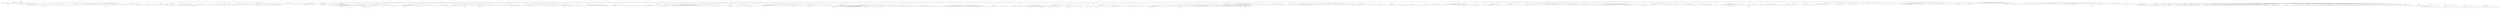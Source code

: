 digraph Tree {
	"t0" [label = "TEI"];
	"t1" [label = "teiHeader"];
	"t2" [label = "fileDesc"];
	"t3" [label = "titleStmt"];
	"t4" [label = "title"];
	"t5" [label = "author"];
	"t6" [label = "principal"];
	"t7" [label = "editor"];
	"t8" [label = "editionStmt"];
	"t9" [label = "edition"];
	"t10" [label = "respStmt"];
	"t11" [label = "name"];
	"t12" [label = "resp"];
	"t13" [label = "respStmt"];
	"t14" [label = "name"];
	"t15" [label = "resp"];
	"t16" [label = "publicationStmt"];
	"t17" [label = "publisher"];
	"t18" [label = "date"];
	"t19" [label = "availability"];
	"t20" [label = "licence"];
	"t21" [label = "idno"];
	"t22" [label = "idno"];
	"t23" [label = "idno"];
	"t24" [label = "idno"];
	"t25" [label = "idno"];
	"t26" [label = "sourceDesc"];
	"t27" [label = "bibl"];
	"t28" [label = "title"];
	"t29" [label = "author"];
	"t30" [label = "profileDesc"];
	"t31" [label = "creation"];
	"t32" [label = "date"];
	"t33" [label = "langUsage"];
	"t34" [label = "language"];
	"t35" [label = "textClass"];
	"t36" [label = "keywords"];
	"t37" [label = "term"];
	"t38" [label = "text"];
	"t39" [label = "front"];
	"t40" [label = "titlePage"];
	"t41" [label = "docTitle"];
	"t42" [label = "titlePart"];
	"t43" [label = "lb"];
	"t44" [label = "lb"];
	"t45" [label = "titlePart"];
	"t46" [label = "docImprint"];
	"t47" [label = "lb"];
	"t48" [label = "lb"];
	"t49" [label = "lb"];
	"t50" [label = "lb"];
	"t51" [label = "lb"];
	"t52" [label = "docEdition"];
	"t53" [label = "div"];
	"t54" [label = "head"];
	"t55" [label = "p"];
	"t56" [label = "hi"];
	"t57" [label = "div"];
	"t58" [label = "head"];
	"t59" [label = "div"];
	"t60" [label = "head"];
	"t61" [label = "p"];
	"t62" [label = "note"];
	"t63" [label = "hi"];
	"t64" [label = "div"];
	"t65" [label = "head"];
	"t66" [label = "p"];
	"t67" [label = "note"];
	"t68" [label = "hi"];
	"t69" [label = "hi"];
	"t70" [label = "hi"];
	"t71" [label = "note"];
	"t72" [label = "hi"];
	"t73" [label = "note"];
	"t74" [label = "hi"];
	"t75" [label = "hi"];
	"t76" [label = "note"];
	"t77" [label = "hi"];
	"t78" [label = "hi"];
	"t79" [label = "quote"];
	"t80" [label = "p"];
	"t81" [label = "note"];
	"t82" [label = "hi"];
	"t83" [label = "p"];
	"t84" [label = "quote"];
	"t85" [label = "p"];
	"t86" [label = "p"];
	"t87" [label = "hi"];
	"t88" [label = "note"];
	"t89" [label = "hi"];
	"t90" [label = "hi"];
	"t91" [label = "note"];
	"t92" [label = "hi"];
	"t93" [label = "note"];
	"t94" [label = "hi"];
	"t95" [label = "hi"];
	"t96" [label = "div"];
	"t97" [label = "head"];
	"t98" [label = "p"];
	"t99" [label = "note"];
	"t100" [label = "hi"];
	"t101" [label = "hi"];
	"t102" [label = "note"];
	"t103" [label = "num"];
	"t104" [label = "hi"];
	"t105" [label = "hi"];
	"t106" [label = "hi"];
	"t107" [label = "note"];
	"t108" [label = "hi"];
	"t109" [label = "hi"];
	"t110" [label = "note"];
	"t111" [label = "hi"];
	"t112" [label = "hi"];
	"t113" [label = "quote"];
	"t114" [label = "p"];
	"t115" [label = "note"];
	"t116" [label = "hi"];
	"t117" [label = "p"];
	"t118" [label = "hi"];
	"t119" [label = "hi"];
	"t120" [label = "note"];
	"t121" [label = "hi"];
	"t122" [label = "hi"];
	"t123" [label = "note"];
	"t124" [label = "p"];
	"t125" [label = "note"];
	"t126" [label = "hi"];
	"t127" [label = "note"];
	"t128" [label = "hi"];
	"t129" [label = "hi"];
	"t130" [label = "note"];
	"t131" [label = "hi"];
	"t132" [label = "hi"];
	"t133" [label = "note"];
	"t134" [label = "hi"];
	"t135" [label = "note"];
	"t136" [label = "hi"];
	"t137" [label = "div"];
	"t138" [label = "head"];
	"t139" [label = "p"];
	"t140" [label = "hi"];
	"t141" [label = "hi"];
	"t142" [label = "quote"];
	"t143" [label = "p"];
	"t144" [label = "note"];
	"t145" [label = "hi"];
	"t146" [label = "div"];
	"t147" [label = "head"];
	"t148" [label = "p"];
	"t149" [label = "hi"];
	"t150" [label = "note"];
	"t151" [label = "hi"];
	"t152" [label = "note"];
	"t153" [label = "hi"];
	"t154" [label = "note"];
	"t155" [label = "hi"];
	"t156" [label = "hi"];
	"t157" [label = "p"];
	"t158" [label = "hi"];
	"t159" [label = "note"];
	"t160" [label = "hi"];
	"t161" [label = "note"];
	"t162" [label = "hi"];
	"t163" [label = "div"];
	"t164" [label = "head"];
	"t165" [label = "p"];
	"t166" [label = "quote"];
	"t167" [label = "l"];
	"t168" [label = "l"];
	"t169" [label = "l"];
	"t170" [label = "l"];
	"t171" [label = "l"];
	"t172" [label = "l"];
	"t173" [label = "l"];
	"t174" [label = "l"];
	"t175" [label = "l"];
	"t176" [label = "l"];
	"t177" [label = "l"];
	"t178" [label = "l"];
	"t179" [label = "note"];
	"t180" [label = "hi"];
	"t181" [label = "p"];
	"t182" [label = "hi"];
	"t183" [label = "hi"];
	"t184" [label = "quote"];
	"t185" [label = "l"];
	"t186" [label = "l"];
	"t187" [label = "l"];
	"t188" [label = "l"];
	"t189" [label = "l"];
	"t190" [label = "l"];
	"t191" [label = "l"];
	"t192" [label = "l"];
	"t193" [label = "l"];
	"t194" [label = "l"];
	"t195" [label = "l"];
	"t196" [label = "l"];
	"t197" [label = "l"];
	"t198" [label = "l"];
	"t199" [label = "l"];
	"t200" [label = "l"];
	"t201" [label = "l"];
	"t202" [label = "l"];
	"t203" [label = "l"];
	"t204" [label = "l"];
	"t205" [label = "l"];
	"t206" [label = "l"];
	"t207" [label = "l"];
	"t208" [label = "l"];
	"t209" [label = "p"];
	"t210" [label = "note"];
	"t211" [label = "hi"];
	"t212" [label = "note"];
	"t213" [label = "hi"];
	"t214" [label = "hi"];
	"t215" [label = "hi"];
	"t216" [label = "note"];
	"t217" [label = "hi"];
	"t218" [label = "num"];
	"t219" [label = "hi"];
	"t220" [label = "p"];
	"t221" [label = "hi"];
	"t222" [label = "p"];
	"t223" [label = "hi"];
	"t224" [label = "p"];
	"t225" [label = "hi"];
	"t226" [label = "hi"];
	"t227" [label = "p"];
	"t228" [label = "quote"];
	"t229" [label = "p"];
	"t230" [label = "p"];
	"t231" [label = "hi"];
	"t232" [label = "p"];
	"t233" [label = "hi"];
	"t234" [label = "p"];
	"t235" [label = "note"];
	"t236" [label = "hi"];
	"t237" [label = "p"];
	"t238" [label = "hi"];
	"t239" [label = "p"];
	"t240" [label = "p"];
	"t241" [label = "note"];
	"t242" [label = "hi"];
	"t243" [label = "hi"];
	"t244" [label = "p"];
	"t245" [label = "hi"];
	"t246" [label = "p"];
	"t247" [label = "hi"];
	"t248" [label = "p"];
	"t249" [label = "hi"];
	"t250" [label = "p"];
	"t251" [label = "hi"];
	"t252" [label = "p"];
	"t253" [label = "hi"];
	"t254" [label = "p"];
	"t255" [label = "hi"];
	"t256" [label = "div"];
	"t257" [label = "head"];
	"t258" [label = "p"];
	"t259" [label = "p"];
	"t260" [label = "note"];
	"t261" [label = "hi"];
	"t262" [label = "hi"];
	"t263" [label = "hi"];
	"t264" [label = "hi"];
	"t265" [label = "hi"];
	"t266" [label = "hi"];
	"t267" [label = "hi"];
	"t268" [label = "hi"];
	"t269" [label = "p"];
	"t270" [label = "quote"];
	"t271" [label = "p"];
	"t272" [label = "p"];
	"t273" [label = "hi"];
	"t274" [label = "note"];
	"t275" [label = "hi"];
	"t276" [label = "hi"];
	"t277" [label = "hi"];
	"t278" [label = "hi"];
	"t279" [label = "p"];
	"t280" [label = "hi"];
	"t281" [label = "hi"];
	"t282" [label = "hi"];
	"t283" [label = "p"];
	"t284" [label = "hi"];
	"t285" [label = "note"];
	"t286" [label = "hi"];
	"t287" [label = "hi"];
	"t288" [label = "p"];
	"t289" [label = "note"];
	"t290" [label = "hi"];
	"t291" [label = "note"];
	"t292" [label = "hi"];
	"t293" [label = "hi"];
	"t294" [label = "note"];
	"t295" [label = "hi"];
	"t296" [label = "p"];
	"t297" [label = "quote"];
	"t298" [label = "p"];
	"t299" [label = "p"];
	"t300" [label = "hi"];
	"t301" [label = "note"];
	"t302" [label = "hi"];
	"t303" [label = "div"];
	"t304" [label = "head"];
	"t305" [label = "hi"];
	"t306" [label = "p"];
	"t307" [label = "hi"];
	"t308" [label = "hi"];
	"t309" [label = "note"];
	"t310" [label = "hi"];
	"t311" [label = "hi"];
	"t312" [label = "hi"];
	"t313" [label = "note"];
	"t314" [label = "hi"];
	"t315" [label = "hi"];
	"t316" [label = "p"];
	"t317" [label = "hi"];
	"t318" [label = "note"];
	"t319" [label = "hi"];
	"t320" [label = "hi"];
	"t321" [label = "hi"];
	"t322" [label = "note"];
	"t323" [label = "hi"];
	"t324" [label = "note"];
	"t325" [label = "p"];
	"t326" [label = "hi"];
	"t327" [label = "note"];
	"t328" [label = "hi"];
	"t329" [label = "num"];
	"t330" [label = "hi"];
	"t331" [label = "note"];
	"t332" [label = "hi"];
	"t333" [label = "div"];
	"t334" [label = "head"];
	"t335" [label = "div"];
	"t336" [label = "head"];
	"t337" [label = "p"];
	"t338" [label = "hi"];
	"t339" [label = "p"];
	"t340" [label = "hi"];
	"t341" [label = "p"];
	"t342" [label = "hi"];
	"t343" [label = "p"];
	"t344" [label = "hi"];
	"t345" [label = "p"];
	"t346" [label = "hi"];
	"t347" [label = "div"];
	"t348" [label = "head"];
	"t349" [label = "p"];
	"t350" [label = "quote"];
	"t351" [label = "p"];
	"t352" [label = "hi"];
	"t353" [label = "hi"];
	"t354" [label = "p"];
	"t355" [label = "hi"];
	"t356" [label = "num"];
	"t357" [label = "hi"];
	"t358" [label = "hi"];
	"t359" [label = "num"];
	"t360" [label = "hi"];
	"t361" [label = "note"];
	"t362" [label = "hi"];
	"t363" [label = "p"];
	"t364" [label = "hi"];
	"t365" [label = "note"];
	"t366" [label = "hi"];
	"t367" [label = "note"];
	"t368" [label = "hi"];
	"t369" [label = "hi"];
	"t370" [label = "quote"];
	"t371" [label = "p"];
	"t372" [label = "note"];
	"t373" [label = "hi"];
	"t374" [label = "p"];
	"t375" [label = "quote"];
	"t376" [label = "p"];
	"t377" [label = "note"];
	"t378" [label = "hi"];
	"t379" [label = "p"];
	"t380" [label = "hi"];
	"t381" [label = "quote"];
	"t382" [label = "p"];
	"t383" [label = "note"];
	"t384" [label = "hi"];
	"t385" [label = "p"];
	"t386" [label = "hi"];
	"t387" [label = "hi"];
	"t388" [label = "hi"];
	"t389" [label = "note"];
	"t390" [label = "hi"];
	"t391" [label = "hi"];
	"t392" [label = "hi"];
	"t393" [label = "note"];
	"t394" [label = "hi"];
	"t395" [label = "note"];
	"t396" [label = "hi"];
	"t397" [label = "hi"];
	"t398" [label = "note"];
	"t399" [label = "hi"];
	"t400" [label = "hi"];
	"t401" [label = "num"];
	"t402" [label = "hi"];
	"t403" [label = "hi"];
	"t404" [label = "hi"];
	"t405" [label = "note"];
	"t406" [label = "hi"];
	"t407" [label = "lb"];
	"t408" [label = "lb"];
	"t409" [label = "lb"];
	"t410" [label = "lb"];
	"t411" [label = "lb"];
	"t412" [label = "lb"];
	"t413" [label = "lb"];
	"t414" [label = "lb"];
	"t415" [label = "lb"];
	"t416" [label = "lb"];
	"t417" [label = "lb"];
	"t418" [label = "hi"];
	"t419" [label = "hi"];
	"t420" [label = "div"];
	"t421" [label = "head"];
	"t422" [label = "p"];
	"t423" [label = "quote"];
	"t424" [label = "p"];
	"t425" [label = "note"];
	"t426" [label = "hi"];
	"t427" [label = "hi"];
	"t428" [label = "p"];
	"t429" [label = "p"];
	"t430" [label = "hi"];
	"t431" [label = "note"];
	"t432" [label = "hi"];
	"t433" [label = "note"];
	"t434" [label = "hi"];
	"t435" [label = "num"];
	"t436" [label = "hi"];
	"t437" [label = "div"];
	"t438" [label = "head"];
	"t439" [label = "p"];
	"t440" [label = "hi"];
	"t441" [label = "note"];
	"t442" [label = "hi"];
	"t443" [label = "hi"];
	"t444" [label = "note"];
	"t445" [label = "hi"];
	"t446" [label = "hi"];
	"t447" [label = "note"];
	"t448" [label = "hi"];
	"t449" [label = "p"];
	"t450" [label = "hi"];
	"t451" [label = "note"];
	"t452" [label = "hi"];
	"t453" [label = "quote"];
	"t454" [label = "l"];
	"t455" [label = "l"];
	"t456" [label = "l"];
	"t457" [label = "p"];
	"t458" [label = "hi"];
	"t459" [label = "quote"];
	"t460" [label = "l"];
	"t461" [label = "p"];
	"t462" [label = "div"];
	"t463" [label = "head"];
	"t464" [label = "div"];
	"t465" [label = "head"];
	"t466" [label = "p"];
	"t467" [label = "hi"];
	"t468" [label = "note"];
	"t469" [label = "hi"];
	"t470" [label = "p"];
	"t471" [label = "hi"];
	"t472" [label = "hi"];
	"t473" [label = "hi"];
	"t474" [label = "note"];
	"t475" [label = "hi"];
	"t476" [label = "hi"];
	"t477" [label = "hi"];
	"t478" [label = "p"];
	"t479" [label = "hi"];
	"t480" [label = "hi"];
	"t481" [label = "hi"];
	"t482" [label = "p"];
	"t483" [label = "num"];
	"t484" [label = "hi"];
	"t485" [label = "hi"];
	"t486" [label = "note"];
	"t487" [label = "hi"];
	"t488" [label = "quote"];
	"t489" [label = "l"];
	"t490" [label = "l"];
	"t491" [label = "p"];
	"t492" [label = "hi"];
	"t493" [label = "p"];
	"t494" [label = "note"];
	"t495" [label = "hi"];
	"t496" [label = "hi"];
	"t497" [label = "note"];
	"t498" [label = "hi"];
	"t499" [label = "num"];
	"t500" [label = "hi"];
	"t501" [label = "hi"];
	"t502" [label = "p"];
	"t503" [label = "note"];
	"t504" [label = "hi"];
	"t505" [label = "div"];
	"t506" [label = "head"];
	"t507" [label = "p"];
	"t508" [label = "note"];
	"t509" [label = "hi"];
	"t510" [label = "num"];
	"t511" [label = "hi"];
	"t512" [label = "p"];
	"t513" [label = "div"];
	"t514" [label = "head"];
	"t515" [label = "p"];
	"t516" [label = "hi"];
	"t517" [label = "div"];
	"t518" [label = "head"];
	"t519" [label = "p"];
	"t520" [label = "hi"];
	"t521" [label = "p"];
	"t522" [label = "hi"];
	"t523" [label = "note"];
	"t524" [label = "hi"];
	"t525" [label = "p"];
	"t526" [label = "hi"];
	"t527" [label = "hi"];
	"t528" [label = "hi"];
	"t529" [label = "p"];
	"t530" [label = "p"];
	"t531" [label = "hi"];
	"t532" [label = "note"];
	"t533" [label = "hi"];
	"t534" [label = "note"];
	"t535" [label = "hi"];
	"t536" [label = "p"];
	"t537" [label = "div"];
	"t538" [label = "head"];
	"t539" [label = "div"];
	"t540" [label = "head"];
	"t541" [label = "p"];
	"t542" [label = "hi"];
	"t543" [label = "note"];
	"t544" [label = "hi"];
	"t545" [label = "quote"];
	"t546" [label = "p"];
	"t547" [label = "p"];
	"t548" [label = "quote"];
	"t549" [label = "l"];
	"t550" [label = "l"];
	"t551" [label = "l"];
	"t552" [label = "p"];
	"t553" [label = "quote"];
	"t554" [label = "l"];
	"t555" [label = "l"];
	"t556" [label = "p"];
	"t557" [label = "p"];
	"t558" [label = "num"];
	"t559" [label = "hi"];
	"t560" [label = "p"];
	"t561" [label = "note"];
	"t562" [label = "quote"];
	"t563" [label = "l"];
	"t564" [label = "p"];
	"t565" [label = "hi"];
	"t566" [label = "note"];
	"t567" [label = "hi"];
	"t568" [label = "div"];
	"t569" [label = "head"];
	"t570" [label = "p"];
	"t571" [label = "hi"];
	"t572" [label = "p"];
	"t573" [label = "hi"];
	"t574" [label = "note"];
	"t575" [label = "hi"];
	"t576" [label = "div"];
	"t577" [label = "head"];
	"t578" [label = "p"];
	"t579" [label = "hi"];
	"t580" [label = "p"];
	"t581" [label = "note"];
	"t582" [label = "hi"];
	"t583" [label = "quote"];
	"t584" [label = "l"];
	"t585" [label = "l"];
	"t586" [label = "p"];
	"t587" [label = "p"];
	"t588" [label = "p"];
	"t589" [label = "note"];
	"t590" [label = "div"];
	"t591" [label = "head"];
	"t592" [label = "p"];
	"t593" [label = "hi"];
	"t594" [label = "note"];
	"t595" [label = "hi"];
	"t596" [label = "note"];
	"t597" [label = "hi"];
	"t598" [label = "p"];
	"t599" [label = "hi"];
	"t600" [label = "quote"];
	"t601" [label = "p"];
	"t602" [label = "note"];
	"t603" [label = "hi"];
	"t604" [label = "hi"];
	"t605" [label = "hi"];
	"t606" [label = "anchor"];
	"t607" [label = "div"];
	"t608" [label = "head"];
	"t609" [label = "p"];
	"t610" [label = "hi"];
	"t611" [label = "note"];
	"t612" [label = "hi"];
	"t613" [label = "note"];
	"t614" [label = "hi"];
	"t615" [label = "hi"];
	"t616" [label = "note"];
	"t617" [label = "hi"];
	"t618" [label = "p"];
	"t619" [label = "note"];
	"t620" [label = "hi"];
	"t621" [label = "div"];
	"t622" [label = "head"];
	"t623" [label = "p"];
	"t624" [label = "p"];
	"t625" [label = "quote"];
	"t626" [label = "p"];
	"t627" [label = "p"];
	"t628" [label = "p"];
	"t629" [label = "note"];
	"t630" [label = "hi"];
	"t631" [label = "p"];
	"t632" [label = "hi"];
	"t633" [label = "note"];
	"t634" [label = "hi"];
	"t635" [label = "hi"];
	"t636" [label = "p"];
	"t637" [label = "p"];
	"t638" [label = "note"];
	"t639" [label = "hi"];
	"t640" [label = "hi"];
	"t641" [label = "div"];
	"t642" [label = "head"];
	"t643" [label = "p"];
	"t644" [label = "quote"];
	"t645" [label = "l"];
	"t646" [label = "l"];
	"t647" [label = "p"];
	"t648" [label = "note"];
	"t649" [label = "hi"];
	"t650" [label = "p"];
	"t651" [label = "note"];
	"t652" [label = "hi"];
	"t653" [label = "note"];
	"t654" [label = "hi"];
	"t655" [label = "p"];
	"t656" [label = "note"];
	"t657" [label = "hi"];
	"t658" [label = "note"];
	"t659" [label = "hi"];
	"t660" [label = "note"];
	"t661" [label = "hi"];
	"t662" [label = "note"];
	"t663" [label = "hi"];
	"t664" [label = "p"];
	"t665" [label = "p"];
	"t666" [label = "note"];
	"t667" [label = "hi"];
	"t668" [label = "p"];
	"t669" [label = "p"];
	"t670" [label = "hi"];
	"t671" [label = "note"];
	"t672" [label = "hi"];
	"t673" [label = "div"];
	"t674" [label = "head"];
	"t675" [label = "quote"];
	"t676" [label = "l"];
	"t677" [label = "p"];
	"t678" [label = "p"];
	"t679" [label = "p"];
	"t680" [label = "div"];
	"t681" [label = "head"];
	"t682" [label = "p"];
	"t683" [label = "hi"];
	"t684" [label = "hi"];
	"t685" [label = "hi"];
	"t686" [label = "div"];
	"t687" [label = "head"];
	"t688" [label = "p"];
	"t689" [label = "p"];
	"t690" [label = "p"];
	"t691" [label = "p"];
	"t692" [label = "p"];
	"t693" [label = "p"];
	"t694" [label = "p"];
	"t695" [label = "p"];
	"t696" [label = "div"];
	"t697" [label = "head"];
	"t698" [label = "p"];
	"t699" [label = "hi"];
	"t700" [label = "hi"];
	"t701" [label = "hi"];
	"t702" [label = "hi"];
	"t703" [label = "div"];
	"t704" [label = "head"];
	"t705" [label = "p"];
	"t706" [label = "p"];
	"t707" [label = "num"];
	"t708" [label = "hi"];
	"t709" [label = "p"];
	"t710" [label = "p"];
	"t711" [label = "p"];
	"t712" [label = "p"];
	"t713" [label = "p"];
	"t714" [label = "p"];
	"t715" [label = "div"];
	"t716" [label = "head"];
	"t717" [label = "p"];
	"t718" [label = "p"];
	"t719" [label = "num"];
	"t720" [label = "hi"];
	"t721" [label = "p"];
	"t722" [label = "p"];
	"t723" [label = "p"];
	"t724" [label = "p"];
	"t725" [label = "div"];
	"t726" [label = "head"];
	"t727" [label = "p"];
	"t728" [label = "p"];
	"t729" [label = "p"];
	"t730" [label = "p"];
	"t731" [label = "p"];
	"t732" [label = "p"];
	"t733" [label = "p"];
	"t734" [label = "p"];
	"t735" [label = "p"];
	"t736" [label = "p"];
	"t737" [label = "p"];
	"t738" [label = "p"];
	"t739" [label = "div"];
	"t740" [label = "head"];
	"t741" [label = "div"];
	"t742" [label = "head"];
	"t743" [label = "head"];
	"t744" [label = "p"];
	"t745" [label = "p"];
	"t746" [label = "p"];
	"t747" [label = "p"];
	"t748" [label = "p"];
	"t749" [label = "p"];
	"t750" [label = "p"];
	"t751" [label = "p"];
	"t752" [label = "p"];
	"t753" [label = "p"];
	"t754" [label = "body"];
	"t755" [label = "head"];
	"t756" [label = "div"];
	"t757" [label = "head"];
	"t758" [label = "p"];
	"t759" [label = "p"];
	"t760" [label = "p"];
	"t761" [label = "p"];
	"t762" [label = "note"];
	"t763" [label = "p"];
	"t764" [label = "p"];
	"t765" [label = "p"];
	"t766" [label = "hi"];
	"t767" [label = "p"];
	"t768" [label = "note"];
	"t769" [label = "div"];
	"t770" [label = "head"];
	"t771" [label = "hi"];
	"t772" [label = "p"];
	"t773" [label = "note"];
	"t774" [label = "note"];
	"t775" [label = "hi"];
	"t776" [label = "note"];
	"t777" [label = "num"];
	"t778" [label = "hi"];
	"t779" [label = "hi"];
	"t780" [label = "hi"];
	"t781" [label = "note"];
	"t782" [label = "hi"];
	"t783" [label = "hi"];
	"t784" [label = "hi"];
	"t785" [label = "hi"];
	"t786" [label = "hi"];
	"t787" [label = "p"];
	"t788" [label = "note"];
	"t789" [label = "hi"];
	"t790" [label = "num"];
	"t791" [label = "hi"];
	"t792" [label = "note"];
	"t793" [label = "hi"];
	"t794" [label = "p"];
	"t795" [label = "p"];
	"t796" [label = "castList"];
	"t797" [label = "castItem"];
	"t798" [label = "role"];
	"t799" [label = "roleDesc"];
	"t800" [label = "castItem"];
	"t801" [label = "role"];
	"t802" [label = "roleDesc"];
	"t803" [label = "castItem"];
	"t804" [label = "role"];
	"t805" [label = "roleDesc"];
	"t806" [label = "castItem"];
	"t807" [label = "role"];
	"t808" [label = "castItem"];
	"t809" [label = "roleDesc"];
	"t810" [label = "role"];
	"t811" [label = "castItem"];
	"t812" [label = "roleDesc"];
	"t813" [label = "role"];
	"t814" [label = "castItem"];
	"t815" [label = "role"];
	"t816" [label = "castItem"];
	"t817" [label = "role"];
	"t818" [label = "stage"];
	"t819" [label = "note"];
	"t820" [label = "div"];
	"t821" [label = "pb"];
	"t822" [label = "head"];
	"t823" [label = "div"];
	"t824" [label = "head"];
	"t825" [label = "stage"];
	"t826" [label = "sp"];
	"t827" [label = "speaker"];
	"t828" [label = "l"];
	"t829" [label = "sp"];
	"t830" [label = "speaker"];
	"t831" [label = "l"];
	"t832" [label = "l"];
	"t833" [label = "l"];
	"t834" [label = "l"];
	"t835" [label = "ref"];
	"t836" [label = "l"];
	"t837" [label = "l"];
	"t838" [label = "ref"];
	"t839" [label = "note"];
	"t840" [label = "hi"];
	"t841" [label = "note"];
	"t842" [label = "pb"];
	"t843" [label = "l"];
	"t844" [label = "l"];
	"t845" [label = "note"];
	"t846" [label = "l"];
	"t847" [label = "sp"];
	"t848" [label = "speaker"];
	"t849" [label = "l"];
	"t850" [label = "sp"];
	"t851" [label = "speaker"];
	"t852" [label = "l"];
	"t853" [label = "l"];
	"t854" [label = "note"];
	"t855" [label = "num"];
	"t856" [label = "hi"];
	"t857" [label = "hi"];
	"t858" [label = "l"];
	"t859" [label = "l"];
	"t860" [label = "sp"];
	"t861" [label = "speaker"];
	"t862" [label = "l"];
	"t863" [label = "ref"];
	"t864" [label = "l"];
	"t865" [label = "l"];
	"t866" [label = "note"];
	"t867" [label = "l"];
	"t868" [label = "l"];
	"t869" [label = "l"];
	"t870" [label = "l"];
	"t871" [label = "l"];
	"t872" [label = "l"];
	"t873" [label = "l"];
	"t874" [label = "l"];
	"t875" [label = "l"];
	"t876" [label = "ref"];
	"t877" [label = "note"];
	"t878" [label = "ref"];
	"t879" [label = "note"];
	"t880" [label = "hi"];
	"t881" [label = "l"];
	"t882" [label = "l"];
	"t883" [label = "ref"];
	"t884" [label = "l"];
	"t885" [label = "note"];
	"t886" [label = "hi"];
	"t887" [label = "hi"];
	"t888" [label = "hi"];
	"t889" [label = "hi"];
	"t890" [label = "hi"];
	"t891" [label = "l"];
	"t892" [label = "l"];
	"t893" [label = "note"];
	"t894" [label = "num"];
	"t895" [label = "hi"];
	"t896" [label = "hi"];
	"t897" [label = "sp"];
	"t898" [label = "speaker"];
	"t899" [label = "l"];
	"t900" [label = "l"];
	"t901" [label = "note"];
	"t902" [label = "hi"];
	"t903" [label = "ref"];
	"t904" [label = "l"];
	"t905" [label = "l"];
	"t906" [label = "ref"];
	"t907" [label = "l"];
	"t908" [label = "pb"];
	"t909" [label = "l"];
	"t910" [label = "l"];
	"t911" [label = "l"];
	"t912" [label = "l"];
	"t913" [label = "note"];
	"t914" [label = "l"];
	"t915" [label = "l"];
	"t916" [label = "ref"];
	"t917" [label = "l"];
	"t918" [label = "sp"];
	"t919" [label = "speaker"];
	"t920" [label = "l"];
	"t921" [label = "sp"];
	"t922" [label = "speaker"];
	"t923" [label = "l"];
	"t924" [label = "ref"];
	"t925" [label = "note"];
	"t926" [label = "l"];
	"t927" [label = "l"];
	"t928" [label = "l"];
	"t929" [label = "l"];
	"t930" [label = "l"];
	"t931" [label = "l"];
	"t932" [label = "l"];
	"t933" [label = "l"];
	"t934" [label = "sp"];
	"t935" [label = "speaker"];
	"t936" [label = "l"];
	"t937" [label = "ref"];
	"t938" [label = "sp"];
	"t939" [label = "speaker"];
	"t940" [label = "l"];
	"t941" [label = "note"];
	"t942" [label = "hi"];
	"t943" [label = "l"];
	"t944" [label = "note"];
	"t945" [label = "hi"];
	"t946" [label = "l"];
	"t947" [label = "div"];
	"t948" [label = "head"];
	"t949" [label = "pb"];
	"t950" [label = "stage"];
	"t951" [label = "sp"];
	"t952" [label = "speaker"];
	"t953" [label = "stage"];
	"t954" [label = "l"];
	"t955" [label = "l"];
	"t956" [label = "l"];
	"t957" [label = "l"];
	"t958" [label = "l"];
	"t959" [label = "l"];
	"t960" [label = "note"];
	"t961" [label = "hi"];
	"t962" [label = "note"];
	"t963" [label = "l"];
	"t964" [label = "ref"];
	"t965" [label = "note"];
	"t966" [label = "l"];
	"t967" [label = "l"];
	"t968" [label = "l"];
	"t969" [label = "l"];
	"t970" [label = "l"];
	"t971" [label = "l"];
	"t972" [label = "l"];
	"t973" [label = "l"];
	"t974" [label = "l"];
	"t975" [label = "l"];
	"t976" [label = "l"];
	"t977" [label = "l"];
	"t978" [label = "l"];
	"t979" [label = "note"];
	"t980" [label = "l"];
	"t981" [label = "ref"];
	"t982" [label = "note"];
	"t983" [label = "l"];
	"t984" [label = "l"];
	"t985" [label = "pb"];
	"t986" [label = "l"];
	"t987" [label = "sp"];
	"t988" [label = "speaker"];
	"t989" [label = "l"];
	"t990" [label = "sp"];
	"t991" [label = "speaker"];
	"t992" [label = "stage"];
	"t993" [label = "l"];
	"t994" [label = "l"];
	"t995" [label = "l"];
	"t996" [label = "l"];
	"t997" [label = "l"];
	"t998" [label = "l"];
	"t999" [label = "l"];
	"t1000" [label = "l"];
	"t1001" [label = "sp"];
	"t1002" [label = "speaker"];
	"t1003" [label = "l"];
	"t1004" [label = "l"];
	"t1005" [label = "ref"];
	"t1006" [label = "l"];
	"t1007" [label = "note"];
	"t1008" [label = "l"];
	"t1009" [label = "sp"];
	"t1010" [label = "speaker"];
	"t1011" [label = "l"];
	"t1012" [label = "l"];
	"t1013" [label = "note"];
	"t1014" [label = "l"];
	"t1015" [label = "l"];
	"t1016" [label = "l"];
	"t1017" [label = "l"];
	"t1018" [label = "l"];
	"t1019" [label = "l"];
	"t1020" [label = "stage"];
	"t1021" [label = "l"];
	"t1022" [label = "l"];
	"t1023" [label = "ref"];
	"t1024" [label = "ref"];
	"t1025" [label = "l"];
	"t1026" [label = "pb"];
	"t1027" [label = "l"];
	"t1028" [label = "l"];
	"t1029" [label = "l"];
	"t1030" [label = "note"];
	"t1031" [label = "hi"];
	"t1032" [label = "div"];
	"t1033" [label = "head"];
	"t1034" [label = "stage"];
	"t1035" [label = "sp"];
	"t1036" [label = "speaker"];
	"t1037" [label = "l"];
	"t1038" [label = "sp"];
	"t1039" [label = "speaker"];
	"t1040" [label = "l"];
	"t1041" [label = "ref"];
	"t1042" [label = "l"];
	"t1043" [label = "l"];
	"t1044" [label = "sp"];
	"t1045" [label = "speaker"];
	"t1046" [label = "l"];
	"t1047" [label = "ref"];
	"t1048" [label = "l"];
	"t1049" [label = "sp"];
	"t1050" [label = "speaker"];
	"t1051" [label = "l"];
	"t1052" [label = "l"];
	"t1053" [label = "l"];
	"t1054" [label = "note"];
	"t1055" [label = "hi"];
	"t1056" [label = "l"];
	"t1057" [label = "ref"];
	"t1058" [label = "note"];
	"t1059" [label = "hi"];
	"t1060" [label = "l"];
	"t1061" [label = "ref"];
	"t1062" [label = "l"];
	"t1063" [label = "l"];
	"t1064" [label = "l"];
	"t1065" [label = "sp"];
	"t1066" [label = "speaker"];
	"t1067" [label = "l"];
	"t1068" [label = "pb"];
	"t1069" [label = "l"];
	"t1070" [label = "l"];
	"t1071" [label = "l"];
	"t1072" [label = "note"];
	"t1073" [label = "sp"];
	"t1074" [label = "speaker"];
	"t1075" [label = "l"];
	"t1076" [label = "l"];
	"t1077" [label = "l"];
	"t1078" [label = "l"];
	"t1079" [label = "l"];
	"t1080" [label = "l"];
	"t1081" [label = "note"];
	"t1082" [label = "hi"];
	"t1083" [label = "hi"];
	"t1084" [label = "hi"];
	"t1085" [label = "hi"];
	"t1086" [label = "l"];
	"t1087" [label = "l"];
	"t1088" [label = "l"];
	"t1089" [label = "l"];
	"t1090" [label = "ref"];
	"t1091" [label = "note"];
	"t1092" [label = "hi"];
	"t1093" [label = "l"];
	"t1094" [label = "l"];
	"t1095" [label = "sp"];
	"t1096" [label = "speaker"];
	"t1097" [label = "l"];
	"t1098" [label = "sp"];
	"t1099" [label = "speaker"];
	"t1100" [label = "l"];
	"t1101" [label = "ref"];
	"t1102" [label = "l"];
	"t1103" [label = "ref"];
	"t1104" [label = "l"];
	"t1105" [label = "l"];
	"t1106" [label = "l"];
	"t1107" [label = "l"];
	"t1108" [label = "l"];
	"t1109" [label = "l"];
	"t1110" [label = "sp"];
	"t1111" [label = "speaker"];
	"t1112" [label = "l"];
	"t1113" [label = "sp"];
	"t1114" [label = "speaker"];
	"t1115" [label = "l"];
	"t1116" [label = "l"];
	"t1117" [label = "l"];
	"t1118" [label = "pb"];
	"t1119" [label = "l"];
	"t1120" [label = "div"];
	"t1121" [label = "head"];
	"t1122" [label = "sp"];
	"t1123" [label = "speaker"];
	"t1124" [label = "l"];
	"t1125" [label = "ref"];
	"t1126" [label = "l"];
	"t1127" [label = "note"];
	"t1128" [label = "l"];
	"t1129" [label = "l"];
	"t1130" [label = "l"];
	"t1131" [label = "l"];
	"t1132" [label = "l"];
	"t1133" [label = "ref"];
	"t1134" [label = "l"];
	"t1135" [label = "l"];
	"t1136" [label = "note"];
	"t1137" [label = "hi"];
	"t1138" [label = "l"];
	"t1139" [label = "ref"];
	"t1140" [label = "l"];
	"t1141" [label = "l"];
	"t1142" [label = "ref"];
	"t1143" [label = "l"];
	"t1144" [label = "l"];
	"t1145" [label = "l"];
	"t1146" [label = "l"];
	"t1147" [label = "l"];
	"t1148" [label = "ref"];
	"t1149" [label = "ref"];
	"t1150" [label = "ref"];
	"t1151" [label = "l"];
	"t1152" [label = "l"];
	"t1153" [label = "l"];
	"t1154" [label = "l"];
	"t1155" [label = "div"];
	"t1156" [label = "head"];
	"t1157" [label = "pb"];
	"t1158" [label = "stage"];
	"t1159" [label = "sp"];
	"t1160" [label = "speaker"];
	"t1161" [label = "l"];
	"t1162" [label = "l"];
	"t1163" [label = "l"];
	"t1164" [label = "l"];
	"t1165" [label = "l"];
	"t1166" [label = "l"];
	"t1167" [label = "l"];
	"t1168" [label = "l"];
	"t1169" [label = "l"];
	"t1170" [label = "l"];
	"t1171" [label = "ref"];
	"t1172" [label = "l"];
	"t1173" [label = "sp"];
	"t1174" [label = "speaker"];
	"t1175" [label = "l"];
	"t1176" [label = "l"];
	"t1177" [label = "ref"];
	"t1178" [label = "l"];
	"t1179" [label = "l"];
	"t1180" [label = "l"];
	"t1181" [label = "l"];
	"t1182" [label = "l"];
	"t1183" [label = "l"];
	"t1184" [label = "sp"];
	"t1185" [label = "speaker"];
	"t1186" [label = "pb"];
	"t1187" [label = "l"];
	"t1188" [label = "l"];
	"t1189" [label = "note"];
	"t1190" [label = "l"];
	"t1191" [label = "l"];
	"t1192" [label = "l"];
	"t1193" [label = "l"];
	"t1194" [label = "ref"];
	"t1195" [label = "l"];
	"t1196" [label = "l"];
	"t1197" [label = "note"];
	"t1198" [label = "l"];
	"t1199" [label = "sp"];
	"t1200" [label = "speaker"];
	"t1201" [label = "l"];
	"t1202" [label = "ref"];
	"t1203" [label = "ref"];
	"t1204" [label = "sp"];
	"t1205" [label = "speaker"];
	"t1206" [label = "l"];
	"t1207" [label = "l"];
	"t1208" [label = "sp"];
	"t1209" [label = "speaker"];
	"t1210" [label = "l"];
	"t1211" [label = "l"];
	"t1212" [label = "l"];
	"t1213" [label = "l"];
	"t1214" [label = "l"];
	"t1215" [label = "l"];
	"t1216" [label = "ref"];
	"t1217" [label = "l"];
	"t1218" [label = "ref"];
	"t1219" [label = "l"];
	"t1220" [label = "note"];
	"t1221" [label = "hi"];
	"t1222" [label = "l"];
	"t1223" [label = "l"];
	"t1224" [label = "note"];
	"t1225" [label = "l"];
	"t1226" [label = "l"];
	"t1227" [label = "l"];
	"t1228" [label = "ref"];
	"t1229" [label = "note"];
	"t1230" [label = "pb"];
	"t1231" [label = "l"];
	"t1232" [label = "ref"];
	"t1233" [label = "note"];
	"t1234" [label = "l"];
	"t1235" [label = "l"];
	"t1236" [label = "sp"];
	"t1237" [label = "speaker"];
	"t1238" [label = "l"];
	"t1239" [label = "ref"];
	"t1240" [label = "sp"];
	"t1241" [label = "speaker"];
	"t1242" [label = "l"];
	"t1243" [label = "l"];
	"t1244" [label = "l"];
	"t1245" [label = "ref"];
	"t1246" [label = "note"];
	"t1247" [label = "hi"];
	"t1248" [label = "ref"];
	"t1249" [label = "l"];
	"t1250" [label = "l"];
	"t1251" [label = "note"];
	"t1252" [label = "l"];
	"t1253" [label = "sp"];
	"t1254" [label = "speaker"];
	"t1255" [label = "l"];
	"t1256" [label = "note"];
	"t1257" [label = "div"];
	"t1258" [label = "head"];
	"t1259" [label = "pb"];
	"t1260" [label = "stage"];
	"t1261" [label = "sp"];
	"t1262" [label = "speaker"];
	"t1263" [label = "l"];
	"t1264" [label = "note"];
	"t1265" [label = "hi"];
	"t1266" [label = "l"];
	"t1267" [label = "l"];
	"t1268" [label = "l"];
	"t1269" [label = "l"];
	"t1270" [label = "l"];
	"t1271" [label = "l"];
	"t1272" [label = "l"];
	"t1273" [label = "l"];
	"t1274" [label = "l"];
	"t1275" [label = "l"];
	"t1276" [label = "l"];
	"t1277" [label = "l"];
	"t1278" [label = "l"];
	"t1279" [label = "l"];
	"t1280" [label = "l"];
	"t1281" [label = "l"];
	"t1282" [label = "l"];
	"t1283" [label = "note"];
	"t1284" [label = "l"];
	"t1285" [label = "l"];
	"t1286" [label = "l"];
	"t1287" [label = "note"];
	"t1288" [label = "l"];
	"t1289" [label = "l"];
	"t1290" [label = "l"];
	"t1291" [label = "l"];
	"t1292" [label = "pb"];
	"t1293" [label = "l"];
	"t1294" [label = "l"];
	"t1295" [label = "note"];
	"t1296" [label = "l"];
	"t1297" [label = "l"];
	"t1298" [label = "l"];
	"t1299" [label = "l"];
	"t1300" [label = "l"];
	"t1301" [label = "div"];
	"t1302" [label = "head"];
	"t1303" [label = "stage"];
	"t1304" [label = "sp"];
	"t1305" [label = "speaker"];
	"t1306" [label = "l"];
	"t1307" [label = "note"];
	"t1308" [label = "sp"];
	"t1309" [label = "speaker"];
	"t1310" [label = "l"];
	"t1311" [label = "l"];
	"t1312" [label = "sp"];
	"t1313" [label = "speaker"];
	"t1314" [label = "l"];
	"t1315" [label = "l"];
	"t1316" [label = "l"];
	"t1317" [label = "ref"];
	"t1318" [label = "l"];
	"t1319" [label = "l"];
	"t1320" [label = "l"];
	"t1321" [label = "sp"];
	"t1322" [label = "speaker"];
	"t1323" [label = "l"];
	"t1324" [label = "l"];
	"t1325" [label = "l"];
	"t1326" [label = "pb"];
	"t1327" [label = "l"];
	"t1328" [label = "l"];
	"t1329" [label = "l"];
	"t1330" [label = "l"];
	"t1331" [label = "note"];
	"t1332" [label = "l"];
	"t1333" [label = "sp"];
	"t1334" [label = "speaker"];
	"t1335" [label = "l"];
	"t1336" [label = "l"];
	"t1337" [label = "ref"];
	"t1338" [label = "note"];
	"t1339" [label = "l"];
	"t1340" [label = "l"];
	"t1341" [label = "l"];
	"t1342" [label = "l"];
	"t1343" [label = "l"];
	"t1344" [label = "l"];
	"t1345" [label = "stage"];
	"t1346" [label = "div"];
	"t1347" [label = "head"];
	"t1348" [label = "pb"];
	"t1349" [label = "div"];
	"t1350" [label = "head"];
	"t1351" [label = "stage"];
	"t1352" [label = "sp"];
	"t1353" [label = "speaker"];
	"t1354" [label = "stage"];
	"t1355" [label = "l"];
	"t1356" [label = "l"];
	"t1357" [label = "l"];
	"t1358" [label = "l"];
	"t1359" [label = "ref"];
	"t1360" [label = "l"];
	"t1361" [label = "l"];
	"t1362" [label = "l"];
	"t1363" [label = "l"];
	"t1364" [label = "l"];
	"t1365" [label = "ref"];
	"t1366" [label = "l"];
	"t1367" [label = "l"];
	"t1368" [label = "l"];
	"t1369" [label = "sp"];
	"t1370" [label = "speaker"];
	"t1371" [label = "l"];
	"t1372" [label = "sp"];
	"t1373" [label = "speaker"];
	"t1374" [label = "l"];
	"t1375" [label = "l"];
	"t1376" [label = "sp"];
	"t1377" [label = "speaker"];
	"t1378" [label = "l"];
	"t1379" [label = "pb"];
	"t1380" [label = "l"];
	"t1381" [label = "note"];
	"t1382" [label = "hi"];
	"t1383" [label = "ref"];
	"t1384" [label = "div"];
	"t1385" [label = "head"];
	"t1386" [label = "stage"];
	"t1387" [label = "sp"];
	"t1388" [label = "speaker"];
	"t1389" [label = "l"];
	"t1390" [label = "ref"];
	"t1391" [label = "note"];
	"t1392" [label = "hi"];
	"t1393" [label = "sp"];
	"t1394" [label = "speaker"];
	"t1395" [label = "l"];
	"t1396" [label = "l"];
	"t1397" [label = "sp"];
	"t1398" [label = "speaker"];
	"t1399" [label = "l"];
	"t1400" [label = "ref"];
	"t1401" [label = "l"];
	"t1402" [label = "l"];
	"t1403" [label = "l"];
	"t1404" [label = "note"];
	"t1405" [label = "l"];
	"t1406" [label = "l"];
	"t1407" [label = "note"];
	"t1408" [label = "l"];
	"t1409" [label = "l"];
	"t1410" [label = "l"];
	"t1411" [label = "l"];
	"t1412" [label = "l"];
	"t1413" [label = "ref"];
	"t1414" [label = "ref"];
	"t1415" [label = "l"];
	"t1416" [label = "l"];
	"t1417" [label = "l"];
	"t1418" [label = "ref"];
	"t1419" [label = "l"];
	"t1420" [label = "ref"];
	"t1421" [label = "pb"];
	"t1422" [label = "l"];
	"t1423" [label = "l"];
	"t1424" [label = "ref"];
	"t1425" [label = "l"];
	"t1426" [label = "l"];
	"t1427" [label = "ref"];
	"t1428" [label = "l"];
	"t1429" [label = "l"];
	"t1430" [label = "note"];
	"t1431" [label = "l"];
	"t1432" [label = "l"];
	"t1433" [label = "l"];
	"t1434" [label = "l"];
	"t1435" [label = "ref"];
	"t1436" [label = "l"];
	"t1437" [label = "l"];
	"t1438" [label = "l"];
	"t1439" [label = "ref"];
	"t1440" [label = "l"];
	"t1441" [label = "ref"];
	"t1442" [label = "l"];
	"t1443" [label = "l"];
	"t1444" [label = "l"];
	"t1445" [label = "ref"];
	"t1446" [label = "l"];
	"t1447" [label = "l"];
	"t1448" [label = "l"];
	"t1449" [label = "ref"];
	"t1450" [label = "l"];
	"t1451" [label = "l"];
	"t1452" [label = "ref"];
	"t1453" [label = "l"];
	"t1454" [label = "l"];
	"t1455" [label = "l"];
	"t1456" [label = "ref"];
	"t1457" [label = "l"];
	"t1458" [label = "l"];
	"t1459" [label = "note"];
	"t1460" [label = "hi"];
	"t1461" [label = "sp"];
	"t1462" [label = "speaker"];
	"t1463" [label = "l"];
	"t1464" [label = "sp"];
	"t1465" [label = "speaker"];
	"t1466" [label = "stage"];
	"t1467" [label = "l"];
	"t1468" [label = "ref"];
	"t1469" [label = "sp"];
	"t1470" [label = "speaker"];
	"t1471" [label = "stage"];
	"t1472" [label = "l"];
	"t1473" [label = "ref"];
	"t1474" [label = "sp"];
	"t1475" [label = "speaker"];
	"t1476" [label = "stage"];
	"t1477" [label = "pb"];
	"t1478" [label = "l"];
	"t1479" [label = "note"];
	"t1480" [label = "note"];
	"t1481" [label = "l"];
	"t1482" [label = "sp"];
	"t1483" [label = "speaker"];
	"t1484" [label = "stage"];
	"t1485" [label = "l"];
	"t1486" [label = "sp"];
	"t1487" [label = "speaker"];
	"t1488" [label = "stage"];
	"t1489" [label = "l"];
	"t1490" [label = "div"];
	"t1491" [label = "head"];
	"t1492" [label = "stage"];
	"t1493" [label = "sp"];
	"t1494" [label = "speaker"];
	"t1495" [label = "l"];
	"t1496" [label = "ref"];
	"t1497" [label = "l"];
	"t1498" [label = "l"];
	"t1499" [label = "ref"];
	"t1500" [label = "l"];
	"t1501" [label = "l"];
	"t1502" [label = "ref"];
	"t1503" [label = "note"];
	"t1504" [label = "hi"];
	"t1505" [label = "l"];
	"t1506" [label = "l"];
	"t1507" [label = "ref"];
	"t1508" [label = "l"];
	"t1509" [label = "l"];
	"t1510" [label = "ref"];
	"t1511" [label = "l"];
	"t1512" [label = "sp"];
	"t1513" [label = "speaker"];
	"t1514" [label = "stage"];
	"t1515" [label = "l"];
	"t1516" [label = "note"];
	"t1517" [label = "hi"];
	"t1518" [label = "ref"];
	"t1519" [label = "div"];
	"t1520" [label = "head"];
	"t1521" [label = "pb"];
	"t1522" [label = "sp"];
	"t1523" [label = "speaker"];
	"t1524" [label = "l"];
	"t1525" [label = "l"];
	"t1526" [label = "l"];
	"t1527" [label = "l"];
	"t1528" [label = "l"];
	"t1529" [label = "l"];
	"t1530" [label = "l"];
	"t1531" [label = "note"];
	"t1532" [label = "hi"];
	"t1533" [label = "l"];
	"t1534" [label = "note"];
	"t1535" [label = "l"];
	"t1536" [label = "l"];
	"t1537" [label = "ref"];
	"t1538" [label = "note"];
	"t1539" [label = "hi"];
	"t1540" [label = "l"];
	"t1541" [label = "ref"];
	"t1542" [label = "l"];
	"t1543" [label = "l"];
	"t1544" [label = "note"];
	"t1545" [label = "hi"];
	"t1546" [label = "hi"];
	"t1547" [label = "hi"];
	"t1548" [label = "l"];
	"t1549" [label = "l"];
	"t1550" [label = "ref"];
	"t1551" [label = "l"];
	"t1552" [label = "l"];
	"t1553" [label = "div"];
	"t1554" [label = "head"];
	"t1555" [label = "pb"];
	"t1556" [label = "stage"];
	"t1557" [label = "sp"];
	"t1558" [label = "speaker"];
	"t1559" [label = "l"];
	"t1560" [label = "ref"];
	"t1561" [label = "l"];
	"t1562" [label = "l"];
	"t1563" [label = "l"];
	"t1564" [label = "l"];
	"t1565" [label = "l"];
	"t1566" [label = "l"];
	"t1567" [label = "l"];
	"t1568" [label = "ref"];
	"t1569" [label = "l"];
	"t1570" [label = "l"];
	"t1571" [label = "note"];
	"t1572" [label = "num"];
	"t1573" [label = "hi"];
	"t1574" [label = "l"];
	"t1575" [label = "l"];
	"t1576" [label = "ref"];
	"t1577" [label = "l"];
	"t1578" [label = "l"];
	"t1579" [label = "l"];
	"t1580" [label = "l"];
	"t1581" [label = "l"];
	"t1582" [label = "l"];
	"t1583" [label = "l"];
	"t1584" [label = "l"];
	"t1585" [label = "l"];
	"t1586" [label = "l"];
	"t1587" [label = "l"];
	"t1588" [label = "pb"];
	"t1589" [label = "l"];
	"t1590" [label = "l"];
	"t1591" [label = "note"];
	"t1592" [label = "l"];
	"t1593" [label = "l"];
	"t1594" [label = "note"];
	"t1595" [label = "ref"];
	"t1596" [label = "sp"];
	"t1597" [label = "speaker"];
	"t1598" [label = "stage"];
	"t1599" [label = "l"];
	"t1600" [label = "sp"];
	"t1601" [label = "speaker"];
	"t1602" [label = "l"];
	"t1603" [label = "ref"];
	"t1604" [label = "sp"];
	"t1605" [label = "speaker"];
	"t1606" [label = "l"];
	"t1607" [label = "ref"];
	"t1608" [label = "l"];
	"t1609" [label = "sp"];
	"t1610" [label = "speaker"];
	"t1611" [label = "l"];
	"t1612" [label = "ref"];
	"t1613" [label = "sp"];
	"t1614" [label = "speaker"];
	"t1615" [label = "l"];
	"t1616" [label = "l"];
	"t1617" [label = "ref"];
	"t1618" [label = "note"];
	"t1619" [label = "hi"];
	"t1620" [label = "l"];
	"t1621" [label = "note"];
	"t1622" [label = "l"];
	"t1623" [label = "l"];
	"t1624" [label = "ref"];
	"t1625" [label = "l"];
	"t1626" [label = "l"];
	"t1627" [label = "l"];
	"t1628" [label = "sp"];
	"t1629" [label = "speaker"];
	"t1630" [label = "l"];
	"t1631" [label = "note"];
	"t1632" [label = "hi"];
	"t1633" [label = "l"];
	"t1634" [label = "l"];
	"t1635" [label = "l"];
	"t1636" [label = "l"];
	"t1637" [label = "sp"];
	"t1638" [label = "speaker"];
	"t1639" [label = "stage"];
	"t1640" [label = "pb"];
	"t1641" [label = "l"];
	"t1642" [label = "l"];
	"t1643" [label = "ref"];
	"t1644" [label = "ref"];
	"t1645" [label = "l"];
	"t1646" [label = "l"];
	"t1647" [label = "ref"];
	"t1648" [label = "ref"];
	"t1649" [label = "l"];
	"t1650" [label = "ref"];
	"t1651" [label = "l"];
	"t1652" [label = "l"];
	"t1653" [label = "l"];
	"t1654" [label = "ref"];
	"t1655" [label = "l"];
	"t1656" [label = "l"];
	"t1657" [label = "l"];
	"t1658" [label = "l"];
	"t1659" [label = "l"];
	"t1660" [label = "sp"];
	"t1661" [label = "speaker"];
	"t1662" [label = "stage"];
	"t1663" [label = "l"];
	"t1664" [label = "sp"];
	"t1665" [label = "speaker"];
	"t1666" [label = "l"];
	"t1667" [label = "div"];
	"t1668" [label = "head"];
	"t1669" [label = "pb"];
	"t1670" [label = "sp"];
	"t1671" [label = "speaker"];
	"t1672" [label = "l"];
	"t1673" [label = "note"];
	"t1674" [label = "l"];
	"t1675" [label = "l"];
	"t1676" [label = "l"];
	"t1677" [label = "note"];
	"t1678" [label = "l"];
	"t1679" [label = "l"];
	"t1680" [label = "l"];
	"t1681" [label = "l"];
	"t1682" [label = "note"];
	"t1683" [label = "l"];
	"t1684" [label = "ref"];
	"t1685" [label = "l"];
	"t1686" [label = "div"];
	"t1687" [label = "head"];
	"t1688" [label = "pb"];
	"t1689" [label = "stage"];
	"t1690" [label = "sp"];
	"t1691" [label = "speaker"];
	"t1692" [label = "l"];
	"t1693" [label = "l"];
	"t1694" [label = "l"];
	"t1695" [label = "l"];
	"t1696" [label = "ref"];
	"t1697" [label = "note"];
	"t1698" [label = "hi"];
	"t1699" [label = "hi"];
	"t1700" [label = "num"];
	"t1701" [label = "hi"];
	"t1702" [label = "l"];
	"t1703" [label = "l"];
	"t1704" [label = "l"];
	"t1705" [label = "l"];
	"t1706" [label = "l"];
	"t1707" [label = "l"];
	"t1708" [label = "l"];
	"t1709" [label = "l"];
	"t1710" [label = "ref"];
	"t1711" [label = "note"];
	"t1712" [label = "hi"];
	"t1713" [label = "l"];
	"t1714" [label = "sp"];
	"t1715" [label = "speaker"];
	"t1716" [label = "stage"];
	"t1717" [label = "l"];
	"t1718" [label = "sp"];
	"t1719" [label = "speaker"];
	"t1720" [label = "stage"];
	"t1721" [label = "l"];
	"t1722" [label = "sp"];
	"t1723" [label = "speaker"];
	"t1724" [label = "l"];
	"t1725" [label = "div"];
	"t1726" [label = "head"];
	"t1727" [label = "pb"];
	"t1728" [label = "stage"];
	"t1729" [label = "sp"];
	"t1730" [label = "speaker"];
	"t1731" [label = "stage"];
	"t1732" [label = "l"];
	"t1733" [label = "ref"];
	"t1734" [label = "l"];
	"t1735" [label = "l"];
	"t1736" [label = "ref"];
	"t1737" [label = "l"];
	"t1738" [label = "sp"];
	"t1739" [label = "speaker"];
	"t1740" [label = "l"];
	"t1741" [label = "sp"];
	"t1742" [label = "speaker"];
	"t1743" [label = "l"];
	"t1744" [label = "sp"];
	"t1745" [label = "speaker"];
	"t1746" [label = "l"];
	"t1747" [label = "ref"];
	"t1748" [label = "ref"];
	"t1749" [label = "l"];
	"t1750" [label = "l"];
	"t1751" [label = "l"];
	"t1752" [label = "ref"];
	"t1753" [label = "note"];
	"t1754" [label = "hi"];
	"t1755" [label = "l"];
	"t1756" [label = "l"];
	"t1757" [label = "l"];
	"t1758" [label = "l"];
	"t1759" [label = "note"];
	"t1760" [label = "hi"];
	"t1761" [label = "hi"];
	"t1762" [label = "pb"];
	"t1763" [label = "l"];
	"t1764" [label = "l"];
	"t1765" [label = "l"];
	"t1766" [label = "l"];
	"t1767" [label = "l"];
	"t1768" [label = "ref"];
	"t1769" [label = "l"];
	"t1770" [label = "l"];
	"t1771" [label = "l"];
	"t1772" [label = "l"];
	"t1773" [label = "l"];
	"t1774" [label = "l"];
	"t1775" [label = "l"];
	"t1776" [label = "ref"];
	"t1777" [label = "note"];
	"t1778" [label = "hi"];
	"t1779" [label = "l"];
	"t1780" [label = "l"];
	"t1781" [label = "l"];
	"t1782" [label = "l"];
	"t1783" [label = "l"];
	"t1784" [label = "l"];
	"t1785" [label = "l"];
	"t1786" [label = "note"];
	"t1787" [label = "hi"];
	"t1788" [label = "l"];
	"t1789" [label = "l"];
	"t1790" [label = "ref"];
	"t1791" [label = "stage"];
	"t1792" [label = "l"];
	"t1793" [label = "ref"];
	"t1794" [label = "l"];
	"t1795" [label = "note"];
	"t1796" [label = "hi"];
	"t1797" [label = "sp"];
	"t1798" [label = "speaker"];
	"t1799" [label = "l"];
	"t1800" [label = "ref"];
	"t1801" [label = "l"];
	"t1802" [label = "l"];
	"t1803" [label = "ref"];
	"t1804" [label = "l"];
	"t1805" [label = "l"];
	"t1806" [label = "l"];
	"t1807" [label = "note"];
	"t1808" [label = "hi"];
	"t1809" [label = "l"];
	"t1810" [label = "pb"];
	"t1811" [label = "l"];
	"t1812" [label = "ref"];
	"t1813" [label = "l"];
	"t1814" [label = "l"];
	"t1815" [label = "sp"];
	"t1816" [label = "speaker"];
	"t1817" [label = "stage"];
	"t1818" [label = "l"];
	"t1819" [label = "l"];
	"t1820" [label = "l"];
	"t1821" [label = "l"];
	"t1822" [label = "l"];
	"t1823" [label = "l"];
	"t1824" [label = "l"];
	"t1825" [label = "l"];
	"t1826" [label = "ref"];
	"t1827" [label = "l"];
	"t1828" [label = "l"];
	"t1829" [label = "ref"];
	"t1830" [label = "sp"];
	"t1831" [label = "speaker"];
	"t1832" [label = "l"];
	"t1833" [label = "l"];
	"t1834" [label = "l"];
	"t1835" [label = "l"];
	"t1836" [label = "l"];
	"t1837" [label = "l"];
	"t1838" [label = "l"];
	"t1839" [label = "ref"];
	"t1840" [label = "l"];
	"t1841" [label = "l"];
	"t1842" [label = "note"];
	"t1843" [label = "l"];
	"t1844" [label = "l"];
	"t1845" [label = "l"];
	"t1846" [label = "l"];
	"t1847" [label = "l"];
	"t1848" [label = "note"];
	"t1849" [label = "l"];
	"t1850" [label = "pb"];
	"t1851" [label = "sp"];
	"t1852" [label = "speaker"];
	"t1853" [label = "stage"];
	"t1854" [label = "l"];
	"t1855" [label = "l"];
	"t1856" [label = "sp"];
	"t1857" [label = "speaker"];
	"t1858" [label = "l"];
	"t1859" [label = "l"];
	"t1860" [label = "l"];
	"t1861" [label = "l"];
	"t1862" [label = "l"];
	"t1863" [label = "l"];
	"t1864" [label = "l"];
	"t1865" [label = "l"];
	"t1866" [label = "l"];
	"t1867" [label = "l"];
	"t1868" [label = "l"];
	"t1869" [label = "l"];
	"t1870" [label = "l"];
	"t1871" [label = "l"];
	"t1872" [label = "l"];
	"t1873" [label = "l"];
	"t1874" [label = "ref"];
	"t1875" [label = "note"];
	"t1876" [label = "l"];
	"t1877" [label = "l"];
	"t1878" [label = "l"];
	"t1879" [label = "ref"];
	"t1880" [label = "l"];
	"t1881" [label = "sp"];
	"t1882" [label = "speaker"];
	"t1883" [label = "l"];
	"t1884" [label = "ref"];
	"t1885" [label = "note"];
	"t1886" [label = "l"];
	"t1887" [label = "l"];
	"t1888" [label = "l"];
	"t1889" [label = "sp"];
	"t1890" [label = "speaker"];
	"t1891" [label = "pb"];
	"t1892" [label = "l"];
	"t1893" [label = "l"];
	"t1894" [label = "l"];
	"t1895" [label = "l"];
	"t1896" [label = "l"];
	"t1897" [label = "l"];
	"t1898" [label = "l"];
	"t1899" [label = "ref"];
	"t1900" [label = "l"];
	"t1901" [label = "l"];
	"t1902" [label = "l"];
	"t1903" [label = "l"];
	"t1904" [label = "l"];
	"t1905" [label = "l"];
	"t1906" [label = "l"];
	"t1907" [label = "l"];
	"t1908" [label = "ref"];
	"t1909" [label = "l"];
	"t1910" [label = "l"];
	"t1911" [label = "l"];
	"t1912" [label = "l"];
	"t1913" [label = "l"];
	"t1914" [label = "ref"];
	"t1915" [label = "l"];
	"t1916" [label = "l"];
	"t1917" [label = "ref"];
	"t1918" [label = "l"];
	"t1919" [label = "ref"];
	"t1920" [label = "l"];
	"t1921" [label = "l"];
	"t1922" [label = "l"];
	"t1923" [label = "l"];
	"t1924" [label = "ref"];
	"t1925" [label = "l"];
	"t1926" [label = "l"];
	"t1927" [label = "l"];
	"t1928" [label = "l"];
	"t1929" [label = "l"];
	"t1930" [label = "l"];
	"t1931" [label = "ref"];
	"t1932" [label = "l"];
	"t1933" [label = "l"];
	"t1934" [label = "l"];
	"t1935" [label = "l"];
	"t1936" [label = "l"];
	"t1937" [label = "l"];
	"t1938" [label = "l"];
	"t1939" [label = "l"];
	"t1940" [label = "l"];
	"t1941" [label = "note"];
	"t1942" [label = "l"];
	"t1943" [label = "l"];
	"t1944" [label = "note"];
	"t1945" [label = "hi"];
	"t1946" [label = "l"];
	"t1947" [label = "ref"];
	"t1948" [label = "note"];
	"t1949" [label = "hi"];
	"t1950" [label = "l"];
	"t1951" [label = "l"];
	"t1952" [label = "l"];
	"t1953" [label = "stage"];
	"t1954" [label = "l"];
	"t1955" [label = "l"];
	"t1956" [label = "l"];
	"t1957" [label = "l"];
	"t1958" [label = "stage"];
	"t1959" [label = "l"];
	"t1960" [label = "note"];
	"t1961" [label = "hi"];
	"t1962" [label = "note"];
	"t1963" [label = "l"];
	"t1964" [label = "div"];
	"t1965" [label = "head"];
	"t1966" [label = "pb"];
	"t1967" [label = "stage"];
	"t1968" [label = "sp"];
	"t1969" [label = "speaker"];
	"t1970" [label = "l"];
	"t1971" [label = "l"];
	"t1972" [label = "l"];
	"t1973" [label = "l"];
	"t1974" [label = "l"];
	"t1975" [label = "l"];
	"t1976" [label = "l"];
	"t1977" [label = "l"];
	"t1978" [label = "ref"];
	"t1979" [label = "l"];
	"t1980" [label = "l"];
	"t1981" [label = "sp"];
	"t1982" [label = "speaker"];
	"t1983" [label = "l"];
	"t1984" [label = "sp"];
	"t1985" [label = "speaker"];
	"t1986" [label = "l"];
	"t1987" [label = "l"];
	"t1988" [label = "l"];
	"t1989" [label = "l"];
	"t1990" [label = "pb"];
	"t1991" [label = "l"];
	"t1992" [label = "l"];
	"t1993" [label = "l"];
	"t1994" [label = "label"];
	"t1995" [label = "div"];
	"t1996" [label = "head"];
	"t1997" [label = "pb"];
	"t1998" [label = "div"];
	"t1999" [label = "head"];
	"t2000" [label = "stage"];
	"t2001" [label = "sp"];
	"t2002" [label = "speaker"];
	"t2003" [label = "l"];
	"t2004" [label = "l"];
	"t2005" [label = "l"];
	"t2006" [label = "l"];
	"t2007" [label = "l"];
	"t2008" [label = "note"];
	"t2009" [label = "l"];
	"t2010" [label = "sp"];
	"t2011" [label = "speaker"];
	"t2012" [label = "l"];
	"t2013" [label = "note"];
	"t2014" [label = "sp"];
	"t2015" [label = "speaker"];
	"t2016" [label = "l"];
	"t2017" [label = "l"];
	"t2018" [label = "l"];
	"t2019" [label = "sp"];
	"t2020" [label = "speaker"];
	"t2021" [label = "l"];
	"t2022" [label = "l"];
	"t2023" [label = "l"];
	"t2024" [label = "pb"];
	"t2025" [label = "l"];
	"t2026" [label = "l"];
	"t2027" [label = "ref"];
	"t2028" [label = "l"];
	"t2029" [label = "note"];
	"t2030" [label = "l"];
	"t2031" [label = "ref"];
	"t2032" [label = "l"];
	"t2033" [label = "l"];
	"t2034" [label = "l"];
	"t2035" [label = "l"];
	"t2036" [label = "ref"];
	"t2037" [label = "l"];
	"t2038" [label = "l"];
	"t2039" [label = "l"];
	"t2040" [label = "l"];
	"t2041" [label = "ref"];
	"t2042" [label = "l"];
	"t2043" [label = "note"];
	"t2044" [label = "l"];
	"t2045" [label = "ref"];
	"t2046" [label = "l"];
	"t2047" [label = "l"];
	"t2048" [label = "ref"];
	"t2049" [label = "note"];
	"t2050" [label = "hi"];
	"t2051" [label = "ref"];
	"t2052" [label = "l"];
	"t2053" [label = "l"];
	"t2054" [label = "ref"];
	"t2055" [label = "ref"];
	"t2056" [label = "l"];
	"t2057" [label = "ref"];
	"t2058" [label = "note"];
	"t2059" [label = "hi"];
	"t2060" [label = "l"];
	"t2061" [label = "l"];
	"t2062" [label = "l"];
	"t2063" [label = "l"];
	"t2064" [label = "sp"];
	"t2065" [label = "speaker"];
	"t2066" [label = "l"];
	"t2067" [label = "l"];
	"t2068" [label = "ref"];
	"t2069" [label = "ref"];
	"t2070" [label = "note"];
	"t2071" [label = "hi"];
	"t2072" [label = "l"];
	"t2073" [label = "l"];
	"t2074" [label = "l"];
	"t2075" [label = "ref"];
	"t2076" [label = "l"];
	"t2077" [label = "note"];
	"t2078" [label = "hi"];
	"t2079" [label = "l"];
	"t2080" [label = "ref"];
	"t2081" [label = "l"];
	"t2082" [label = "l"];
	"t2083" [label = "pb"];
	"t2084" [label = "l"];
	"t2085" [label = "note"];
	"t2086" [label = "l"];
	"t2087" [label = "note"];
	"t2088" [label = "l"];
	"t2089" [label = "l"];
	"t2090" [label = "l"];
	"t2091" [label = "ref"];
	"t2092" [label = "l"];
	"t2093" [label = "l"];
	"t2094" [label = "l"];
	"t2095" [label = "l"];
	"t2096" [label = "sp"];
	"t2097" [label = "speaker"];
	"t2098" [label = "l"];
	"t2099" [label = "l"];
	"t2100" [label = "ref"];
	"t2101" [label = "l"];
	"t2102" [label = "note"];
	"t2103" [label = "hi"];
	"t2104" [label = "l"];
	"t2105" [label = "note"];
	"t2106" [label = "hi"];
	"t2107" [label = "l"];
	"t2108" [label = "l"];
	"t2109" [label = "ref"];
	"t2110" [label = "l"];
	"t2111" [label = "l"];
	"t2112" [label = "l"];
	"t2113" [label = "l"];
	"t2114" [label = "l"];
	"t2115" [label = "note"];
	"t2116" [label = "l"];
	"t2117" [label = "l"];
	"t2118" [label = "l"];
	"t2119" [label = "sp"];
	"t2120" [label = "speaker"];
	"t2121" [label = "l"];
	"t2122" [label = "l"];
	"t2123" [label = "ref"];
	"t2124" [label = "note"];
	"t2125" [label = "hi"];
	"t2126" [label = "hi"];
	"t2127" [label = "l"];
	"t2128" [label = "l"];
	"t2129" [label = "sp"];
	"t2130" [label = "speaker"];
	"t2131" [label = "pb"];
	"t2132" [label = "l"];
	"t2133" [label = "l"];
	"t2134" [label = "note"];
	"t2135" [label = "hi"];
	"t2136" [label = "l"];
	"t2137" [label = "l"];
	"t2138" [label = "l"];
	"t2139" [label = "l"];
	"t2140" [label = "ref"];
	"t2141" [label = "l"];
	"t2142" [label = "ref"];
	"t2143" [label = "ref"];
	"t2144" [label = "l"];
	"t2145" [label = "div"];
	"t2146" [label = "head"];
	"t2147" [label = "sp"];
	"t2148" [label = "speaker"];
	"t2149" [label = "l"];
	"t2150" [label = "l"];
	"t2151" [label = "l"];
	"t2152" [label = "l"];
	"t2153" [label = "ref"];
	"t2154" [label = "note"];
	"t2155" [label = "num"];
	"t2156" [label = "hi"];
	"t2157" [label = "hi"];
	"t2158" [label = "ref"];
	"t2159" [label = "div"];
	"t2160" [label = "head"];
	"t2161" [label = "pb"];
	"t2162" [label = "stage"];
	"t2163" [label = "sp"];
	"t2164" [label = "speaker"];
	"t2165" [label = "l"];
	"t2166" [label = "l"];
	"t2167" [label = "sp"];
	"t2168" [label = "speaker"];
	"t2169" [label = "l"];
	"t2170" [label = "sp"];
	"t2171" [label = "speaker"];
	"t2172" [label = "l"];
	"t2173" [label = "sp"];
	"t2174" [label = "speaker"];
	"t2175" [label = "l"];
	"t2176" [label = "ref"];
	"t2177" [label = "l"];
	"t2178" [label = "sp"];
	"t2179" [label = "speaker"];
	"t2180" [label = "l"];
	"t2181" [label = "l"];
	"t2182" [label = "l"];
	"t2183" [label = "l"];
	"t2184" [label = "l"];
	"t2185" [label = "note"];
	"t2186" [label = "l"];
	"t2187" [label = "pb"];
	"t2188" [label = "l"];
	"t2189" [label = "l"];
	"t2190" [label = "l"];
	"t2191" [label = "l"];
	"t2192" [label = "l"];
	"t2193" [label = "l"];
	"t2194" [label = "ref"];
	"t2195" [label = "l"];
	"t2196" [label = "l"];
	"t2197" [label = "l"];
	"t2198" [label = "ref"];
	"t2199" [label = "l"];
	"t2200" [label = "l"];
	"t2201" [label = "sp"];
	"t2202" [label = "speaker"];
	"t2203" [label = "l"];
	"t2204" [label = "sp"];
	"t2205" [label = "speaker"];
	"t2206" [label = "l"];
	"t2207" [label = "l"];
	"t2208" [label = "l"];
	"t2209" [label = "l"];
	"t2210" [label = "l"];
	"t2211" [label = "l"];
	"t2212" [label = "l"];
	"t2213" [label = "l"];
	"t2214" [label = "note"];
	"t2215" [label = "hi"];
	"t2216" [label = "l"];
	"t2217" [label = "l"];
	"t2218" [label = "ref"];
	"t2219" [label = "l"];
	"t2220" [label = "l"];
	"t2221" [label = "ref"];
	"t2222" [label = "l"];
	"t2223" [label = "l"];
	"t2224" [label = "l"];
	"t2225" [label = "l"];
	"t2226" [label = "note"];
	"t2227" [label = "sp"];
	"t2228" [label = "speaker"];
	"t2229" [label = "pb"];
	"t2230" [label = "l"];
	"t2231" [label = "div"];
	"t2232" [label = "head"];
	"t2233" [label = "stage"];
	"t2234" [label = "sp"];
	"t2235" [label = "speaker"];
	"t2236" [label = "l"];
	"t2237" [label = "l"];
	"t2238" [label = "l"];
	"t2239" [label = "l"];
	"t2240" [label = "l"];
	"t2241" [label = "l"];
	"t2242" [label = "l"];
	"t2243" [label = "l"];
	"t2244" [label = "ref"];
	"t2245" [label = "note"];
	"t2246" [label = "hi"];
	"t2247" [label = "ref"];
	"t2248" [label = "l"];
	"t2249" [label = "ref"];
	"t2250" [label = "l"];
	"t2251" [label = "l"];
	"t2252" [label = "ref"];
	"t2253" [label = "note"];
	"t2254" [label = "hi"];
	"t2255" [label = "l"];
	"t2256" [label = "ref"];
	"t2257" [label = "l"];
	"t2258" [label = "l"];
	"t2259" [label = "l"];
	"t2260" [label = "l"];
	"t2261" [label = "l"];
	"t2262" [label = "l"];
	"t2263" [label = "l"];
	"t2264" [label = "l"];
	"t2265" [label = "pb"];
	"t2266" [label = "l"];
	"t2267" [label = "l"];
	"t2268" [label = "l"];
	"t2269" [label = "sp"];
	"t2270" [label = "speaker"];
	"t2271" [label = "l"];
	"t2272" [label = "l"];
	"t2273" [label = "l"];
	"t2274" [label = "l"];
	"t2275" [label = "sp"];
	"t2276" [label = "speaker"];
	"t2277" [label = "l"];
	"t2278" [label = "l"];
	"t2279" [label = "l"];
	"t2280" [label = "l"];
	"t2281" [label = "sp"];
	"t2282" [label = "speaker"];
	"t2283" [label = "l"];
	"t2284" [label = "l"];
	"t2285" [label = "ref"];
	"t2286" [label = "l"];
	"t2287" [label = "ref"];
	"t2288" [label = "note"];
	"t2289" [label = "hi"];
	"t2290" [label = "l"];
	"t2291" [label = "l"];
	"t2292" [label = "ref"];
	"t2293" [label = "l"];
	"t2294" [label = "note"];
	"t2295" [label = "l"];
	"t2296" [label = "note"];
	"t2297" [label = "l"];
	"t2298" [label = "sp"];
	"t2299" [label = "speaker"];
	"t2300" [label = "l"];
	"t2301" [label = "l"];
	"t2302" [label = "l"];
	"t2303" [label = "l"];
	"t2304" [label = "l"];
	"t2305" [label = "pb"];
	"t2306" [label = "l"];
	"t2307" [label = "sp"];
	"t2308" [label = "speaker"];
	"t2309" [label = "l"];
	"t2310" [label = "l"];
	"t2311" [label = "ref"];
	"t2312" [label = "l"];
	"t2313" [label = "l"];
	"t2314" [label = "l"];
	"t2315" [label = "l"];
	"t2316" [label = "l"];
	"t2317" [label = "l"];
	"t2318" [label = "l"];
	"t2319" [label = "l"];
	"t2320" [label = "ref"];
	"t2321" [label = "l"];
	"t2322" [label = "l"];
	"t2323" [label = "l"];
	"t2324" [label = "l"];
	"t2325" [label = "l"];
	"t2326" [label = "l"];
	"t2327" [label = "l"];
	"t2328" [label = "l"];
	"t2329" [label = "l"];
	"t2330" [label = "l"];
	"t2331" [label = "ref"];
	"t2332" [label = "l"];
	"t2333" [label = "l"];
	"t2334" [label = "l"];
	"t2335" [label = "l"];
	"t2336" [label = "ref"];
	"t2337" [label = "l"];
	"t2338" [label = "l"];
	"t2339" [label = "sp"];
	"t2340" [label = "speaker"];
	"t2341" [label = "l"];
	"t2342" [label = "l"];
	"t2343" [label = "l"];
	"t2344" [label = "ref"];
	"t2345" [label = "pb"];
	"t2346" [label = "l"];
	"t2347" [label = "l"];
	"t2348" [label = "l"];
	"t2349" [label = "l"];
	"t2350" [label = "ref"];
	"t2351" [label = "l"];
	"t2352" [label = "sp"];
	"t2353" [label = "speaker"];
	"t2354" [label = "l"];
	"t2355" [label = "l"];
	"t2356" [label = "sp"];
	"t2357" [label = "speaker"];
	"t2358" [label = "l"];
	"t2359" [label = "sp"];
	"t2360" [label = "speaker"];
	"t2361" [label = "l"];
	"t2362" [label = "l"];
	"t2363" [label = "note"];
	"t2364" [label = "sp"];
	"t2365" [label = "speaker"];
	"t2366" [label = "l"];
	"t2367" [label = "sp"];
	"t2368" [label = "speaker"];
	"t2369" [label = "l"];
	"t2370" [label = "l"];
	"t2371" [label = "sp"];
	"t2372" [label = "speaker"];
	"t2373" [label = "l"];
	"t2374" [label = "sp"];
	"t2375" [label = "speaker"];
	"t2376" [label = "l"];
	"t2377" [label = "sp"];
	"t2378" [label = "speaker"];
	"t2379" [label = "l"];
	"t2380" [label = "ref"];
	"t2381" [label = "l"];
	"t2382" [label = "div"];
	"t2383" [label = "head"];
	"t2384" [label = "pb"];
	"t2385" [label = "sp"];
	"t2386" [label = "speaker"];
	"t2387" [label = "l"];
	"t2388" [label = "l"];
	"t2389" [label = "l"];
	"t2390" [label = "note"];
	"t2391" [label = "hi"];
	"t2392" [label = "ref"];
	"t2393" [label = "l"];
	"t2394" [label = "l"];
	"t2395" [label = "l"];
	"t2396" [label = "l"];
	"t2397" [label = "div"];
	"t2398" [label = "head"];
	"t2399" [label = "stage"];
	"t2400" [label = "sp"];
	"t2401" [label = "speaker"];
	"t2402" [label = "l"];
	"t2403" [label = "div"];
	"t2404" [label = "head"];
	"t2405" [label = "hi"];
	"t2406" [label = "l"];
	"t2407" [label = "ref"];
	"t2408" [label = "l"];
	"t2409" [label = "l"];
	"t2410" [label = "sp"];
	"t2411" [label = "speaker"];
	"t2412" [label = "pb"];
	"t2413" [label = "l"];
	"t2414" [label = "sp"];
	"t2415" [label = "speaker"];
	"t2416" [label = "l"];
	"t2417" [label = "l"];
	"t2418" [label = "l"];
	"t2419" [label = "l"];
	"t2420" [label = "ref"];
	"t2421" [label = "l"];
	"t2422" [label = "l"];
	"t2423" [label = "l"];
	"t2424" [label = "l"];
	"t2425" [label = "l"];
	"t2426" [label = "l"];
	"t2427" [label = "l"];
	"t2428" [label = "l"];
	"t2429" [label = "l"];
	"t2430" [label = "ref"];
	"t2431" [label = "l"];
	"t2432" [label = "l"];
	"t2433" [label = "l"];
	"t2434" [label = "ref"];
	"t2435" [label = "l"];
	"t2436" [label = "note"];
	"t2437" [label = "l"];
	"t2438" [label = "l"];
	"t2439" [label = "l"];
	"t2440" [label = "l"];
	"t2441" [label = "ref"];
	"t2442" [label = "l"];
	"t2443" [label = "l"];
	"t2444" [label = "l"];
	"t2445" [label = "l"];
	"t2446" [label = "l"];
	"t2447" [label = "l"];
	"t2448" [label = "l"];
	"t2449" [label = "l"];
	"t2450" [label = "ref"];
	"t2451" [label = "pb"];
	"t2452" [label = "l"];
	"t2453" [label = "sp"];
	"t2454" [label = "speaker"];
	"t2455" [label = "l"];
	"t2456" [label = "ref"];
	"t2457" [label = "l"];
	"t2458" [label = "ref"];
	"t2459" [label = "l"];
	"t2460" [label = "sp"];
	"t2461" [label = "speaker"];
	"t2462" [label = "l"];
	"t2463" [label = "sp"];
	"t2464" [label = "speaker"];
	"t2465" [label = "l"];
	"t2466" [label = "l"];
	"t2467" [label = "ref"];
	"t2468" [label = "l"];
	"t2469" [label = "l"];
	"t2470" [label = "ref"];
	"t2471" [label = "l"];
	"t2472" [label = "ref"];
	"t2473" [label = "l"];
	"t2474" [label = "stage"];
	"t2475" [label = "div"];
	"t2476" [label = "head"];
	"t2477" [label = "pb"];
	"t2478" [label = "stage"];
	"t2479" [label = "sp"];
	"t2480" [label = "speaker"];
	"t2481" [label = "l"];
	"t2482" [label = "ref"];
	"t2483" [label = "l"];
	"t2484" [label = "l"];
	"t2485" [label = "l"];
	"t2486" [label = "l"];
	"t2487" [label = "l"];
	"t2488" [label = "l"];
	"t2489" [label = "l"];
	"t2490" [label = "l"];
	"t2491" [label = "l"];
	"t2492" [label = "l"];
	"t2493" [label = "l"];
	"t2494" [label = "l"];
	"t2495" [label = "l"];
	"t2496" [label = "ref"];
	"t2497" [label = "l"];
	"t2498" [label = "ref"];
	"t2499" [label = "l"];
	"t2500" [label = "l"];
	"t2501" [label = "l"];
	"t2502" [label = "l"];
	"t2503" [label = "div"];
	"t2504" [label = "head"];
	"t2505" [label = "stage"];
	"t2506" [label = "sp"];
	"t2507" [label = "speaker"];
	"t2508" [label = "stage"];
	"t2509" [label = "l"];
	"t2510" [label = "sp"];
	"t2511" [label = "speaker"];
	"t2512" [label = "l"];
	"t2513" [label = "sp"];
	"t2514" [label = "speaker"];
	"t2515" [label = "l"];
	"t2516" [label = "l"];
	"t2517" [label = "l"];
	"t2518" [label = "l"];
	"t2519" [label = "l"];
	"t2520" [label = "l"];
	"t2521" [label = "ref"];
	"t2522" [label = "l"];
	"t2523" [label = "l"];
	"t2524" [label = "l"];
	"t2525" [label = "l"];
	"t2526" [label = "ref"];
	"t2527" [label = "l"];
	"t2528" [label = "l"];
	"t2529" [label = "ref"];
	"t2530" [label = "l"];
	"t2531" [label = "note"];
	"t2532" [label = "l"];
	"t2533" [label = "ref"];
	"t2534" [label = "l"];
	"t2535" [label = "l"];
	"t2536" [label = "l"];
	"t2537" [label = "ref"];
	"t2538" [label = "pb"];
	"t2539" [label = "l"];
	"t2540" [label = "l"];
	"t2541" [label = "l"];
	"t2542" [label = "l"];
	"t2543" [label = "l"];
	"t2544" [label = "l"];
	"t2545" [label = "l"];
	"t2546" [label = "l"];
	"t2547" [label = "l"];
	"t2548" [label = "sp"];
	"t2549" [label = "speaker"];
	"t2550" [label = "l"];
	"t2551" [label = "sp"];
	"t2552" [label = "speaker"];
	"t2553" [label = "l"];
	"t2554" [label = "sp"];
	"t2555" [label = "speaker"];
	"t2556" [label = "l"];
	"t2557" [label = "sp"];
	"t2558" [label = "speaker"];
	"t2559" [label = "l"];
	"t2560" [label = "l"];
	"t2561" [label = "sp"];
	"t2562" [label = "speaker"];
	"t2563" [label = "stage"];
	"t2564" [label = "l"];
	"t2565" [label = "sp"];
	"t2566" [label = "speaker"];
	"t2567" [label = "l"];
	"t2568" [label = "l"];
	"t2569" [label = "sp"];
	"t2570" [label = "speaker"];
	"t2571" [label = "stage"];
	"t2572" [label = "pb"];
	"t2573" [label = "l"];
	"t2574" [label = "sp"];
	"t2575" [label = "speaker"];
	"t2576" [label = "l"];
	"t2577" [label = "sp"];
	"t2578" [label = "speaker"];
	"t2579" [label = "l"];
	"t2580" [label = "sp"];
	"t2581" [label = "speaker"];
	"t2582" [label = "l"];
	"t2583" [label = "ref"];
	"t2584" [label = "l"];
	"t2585" [label = "sp"];
	"t2586" [label = "speaker"];
	"t2587" [label = "l"];
	"t2588" [label = "l"];
	"t2589" [label = "l"];
	"t2590" [label = "l"];
	"t2591" [label = "l"];
	"t2592" [label = "l"];
	"t2593" [label = "sp"];
	"t2594" [label = "speaker"];
	"t2595" [label = "l"];
	"t2596" [label = "ref"];
	"t2597" [label = "l"];
	"t2598" [label = "sp"];
	"t2599" [label = "speaker"];
	"t2600" [label = "l"];
	"t2601" [label = "l"];
	"t2602" [label = "ref"];
	"t2603" [label = "l"];
	"t2604" [label = "ref"];
	"t2605" [label = "pb"];
	"t2606" [label = "note"];
	"t2607" [label = "l"];
	"t2608" [label = "l"];
	"t2609" [label = "l"];
	"t2610" [label = "l"];
	"t2611" [label = "l"];
	"t2612" [label = "l"];
	"t2613" [label = "l"];
	"t2614" [label = "l"];
	"t2615" [label = "l"];
	"t2616" [label = "l"];
	"t2617" [label = "l"];
	"t2618" [label = "sp"];
	"t2619" [label = "speaker"];
	"t2620" [label = "l"];
	"t2621" [label = "sp"];
	"t2622" [label = "speaker"];
	"t2623" [label = "l"];
	"t2624" [label = "sp"];
	"t2625" [label = "speaker"];
	"t2626" [label = "l"];
	"t2627" [label = "ref"];
	"t2628" [label = "l"];
	"t2629" [label = "l"];
	"t2630" [label = "l"];
	"t2631" [label = "l"];
	"t2632" [label = "l"];
	"t2633" [label = "l"];
	"t2634" [label = "ref"];
	"t2635" [label = "l"];
	"t2636" [label = "l"];
	"t2637" [label = "pb"];
	"t2638" [label = "l"];
	"t2639" [label = "l"];
	"t2640" [label = "l"];
	"t2641" [label = "l"];
	"t2642" [label = "l"];
	"t2643" [label = "ref"];
	"t2644" [label = "l"];
	"t2645" [label = "l"];
	"t2646" [label = "div"];
	"t2647" [label = "head"];
	"t2648" [label = "stage"];
	"t2649" [label = "sp"];
	"t2650" [label = "speaker"];
	"t2651" [label = "l"];
	"t2652" [label = "l"];
	"t2653" [label = "l"];
	"t2654" [label = "ref"];
	"t2655" [label = "ref"];
	"t2656" [label = "l"];
	"t2657" [label = "l"];
	"t2658" [label = "ref"];
	"t2659" [label = "l"];
	"t2660" [label = "l"];
	"t2661" [label = "ref"];
	"t2662" [label = "ref"];
	"t2663" [label = "l"];
	"t2664" [label = "note"];
	"t2665" [label = "hi"];
	"t2666" [label = "sp"];
	"t2667" [label = "speaker"];
	"t2668" [label = "l"];
	"t2669" [label = "l"];
	"t2670" [label = "l"];
	"t2671" [label = "l"];
	"t2672" [label = "l"];
	"t2673" [label = "ref"];
	"t2674" [label = "ref"];
	"t2675" [label = "l"];
	"t2676" [label = "ref"];
	"t2677" [label = "l"];
	"t2678" [label = "ref"];
	"t2679" [label = "pb"];
	"t2680" [label = "l"];
	"t2681" [label = "sp"];
	"t2682" [label = "speaker"];
	"t2683" [label = "l"];
	"t2684" [label = "ref"];
	"t2685" [label = "note"];
	"t2686" [label = "hi"];
	"t2687" [label = "l"];
	"t2688" [label = "l"];
	"t2689" [label = "l"];
	"t2690" [label = "ref"];
	"t2691" [label = "l"];
	"t2692" [label = "l"];
	"t2693" [label = "l"];
	"t2694" [label = "ref"];
	"t2695" [label = "l"];
	"t2696" [label = "ref"];
	"t2697" [label = "l"];
	"t2698" [label = "l"];
	"t2699" [label = "l"];
	"t2700" [label = "l"];
	"t2701" [label = "l"];
	"t2702" [label = "ref"];
	"t2703" [label = "l"];
	"t2704" [label = "l"];
	"t2705" [label = "l"];
	"t2706" [label = "ref"];
	"t2707" [label = "label"];
	"t2708" [label = "div"];
	"t2709" [label = "head"];
	"t2710" [label = "pb"];
	"t2711" [label = "div"];
	"t2712" [label = "head"];
	"t2713" [label = "stage"];
	"t2714" [label = "sp"];
	"t2715" [label = "speaker"];
	"t2716" [label = "l"];
	"t2717" [label = "l"];
	"t2718" [label = "ref"];
	"t2719" [label = "l"];
	"t2720" [label = "note"];
	"t2721" [label = "l"];
	"t2722" [label = "l"];
	"t2723" [label = "ref"];
	"t2724" [label = "l"];
	"t2725" [label = "ref"];
	"t2726" [label = "sp"];
	"t2727" [label = "speaker"];
	"t2728" [label = "l"];
	"t2729" [label = "l"];
	"t2730" [label = "l"];
	"t2731" [label = "l"];
	"t2732" [label = "l"];
	"t2733" [label = "l"];
	"t2734" [label = "l"];
	"t2735" [label = "l"];
	"t2736" [label = "l"];
	"t2737" [label = "pb"];
	"t2738" [label = "l"];
	"t2739" [label = "l"];
	"t2740" [label = "l"];
	"t2741" [label = "l"];
	"t2742" [label = "ref"];
	"t2743" [label = "l"];
	"t2744" [label = "sp"];
	"t2745" [label = "speaker"];
	"t2746" [label = "l"];
	"t2747" [label = "l"];
	"t2748" [label = "l"];
	"t2749" [label = "note"];
	"t2750" [label = "hi"];
	"t2751" [label = "l"];
	"t2752" [label = "l"];
	"t2753" [label = "l"];
	"t2754" [label = "l"];
	"t2755" [label = "l"];
	"t2756" [label = "l"];
	"t2757" [label = "l"];
	"t2758" [label = "l"];
	"t2759" [label = "l"];
	"t2760" [label = "l"];
	"t2761" [label = "l"];
	"t2762" [label = "l"];
	"t2763" [label = "l"];
	"t2764" [label = "l"];
	"t2765" [label = "l"];
	"t2766" [label = "l"];
	"t2767" [label = "ref"];
	"t2768" [label = "l"];
	"t2769" [label = "ref"];
	"t2770" [label = "note"];
	"t2771" [label = "hi"];
	"t2772" [label = "l"];
	"t2773" [label = "ref"];
	"t2774" [label = "l"];
	"t2775" [label = "ref"];
	"t2776" [label = "l"];
	"t2777" [label = "l"];
	"t2778" [label = "ref"];
	"t2779" [label = "l"];
	"t2780" [label = "note"];
	"t2781" [label = "hi"];
	"t2782" [label = "num"];
	"t2783" [label = "hi"];
	"t2784" [label = "l"];
	"t2785" [label = "l"];
	"t2786" [label = "ref"];
	"t2787" [label = "pb"];
	"t2788" [label = "l"];
	"t2789" [label = "note"];
	"t2790" [label = "l"];
	"t2791" [label = "l"];
	"t2792" [label = "l"];
	"t2793" [label = "l"];
	"t2794" [label = "l"];
	"t2795" [label = "ref"];
	"t2796" [label = "l"];
	"t2797" [label = "note"];
	"t2798" [label = "ref"];
	"t2799" [label = "sp"];
	"t2800" [label = "speaker"];
	"t2801" [label = "l"];
	"t2802" [label = "ref"];
	"t2803" [label = "l"];
	"t2804" [label = "ref"];
	"t2805" [label = "note"];
	"t2806" [label = "hi"];
	"t2807" [label = "l"];
	"t2808" [label = "l"];
	"t2809" [label = "l"];
	"t2810" [label = "ref"];
	"t2811" [label = "l"];
	"t2812" [label = "l"];
	"t2813" [label = "l"];
	"t2814" [label = "l"];
	"t2815" [label = "l"];
	"t2816" [label = "div"];
	"t2817" [label = "head"];
	"t2818" [label = "stage"];
	"t2819" [label = "sp"];
	"t2820" [label = "speaker"];
	"t2821" [label = "stage"];
	"t2822" [label = "l"];
	"t2823" [label = "note"];
	"t2824" [label = "hi"];
	"t2825" [label = "ref"];
	"t2826" [label = "l"];
	"t2827" [label = "l"];
	"t2828" [label = "l"];
	"t2829" [label = "l"];
	"t2830" [label = "ref"];
	"t2831" [label = "l"];
	"t2832" [label = "ref"];
	"t2833" [label = "l"];
	"t2834" [label = "l"];
	"t2835" [label = "l"];
	"t2836" [label = "ref"];
	"t2837" [label = "l"];
	"t2838" [label = "l"];
	"t2839" [label = "l"];
	"t2840" [label = "l"];
	"t2841" [label = "l"];
	"t2842" [label = "l"];
	"t2843" [label = "l"];
	"t2844" [label = "ref"];
	"t2845" [label = "l"];
	"t2846" [label = "l"];
	"t2847" [label = "ref"];
	"t2848" [label = "l"];
	"t2849" [label = "l"];
	"t2850" [label = "l"];
	"t2851" [label = "l"];
	"t2852" [label = "l"];
	"t2853" [label = "div"];
	"t2854" [label = "head"];
	"t2855" [label = "pb"];
	"t2856" [label = "stage"];
	"t2857" [label = "sp"];
	"t2858" [label = "speaker"];
	"t2859" [label = "l"];
	"t2860" [label = "l"];
	"t2861" [label = "ref"];
	"t2862" [label = "l"];
	"t2863" [label = "l"];
	"t2864" [label = "note"];
	"t2865" [label = "hi"];
	"t2866" [label = "l"];
	"t2867" [label = "l"];
	"t2868" [label = "l"];
	"t2869" [label = "l"];
	"t2870" [label = "l"];
	"t2871" [label = "l"];
	"t2872" [label = "l"];
	"t2873" [label = "l"];
	"t2874" [label = "l"];
	"t2875" [label = "sp"];
	"t2876" [label = "speaker"];
	"t2877" [label = "l"];
	"t2878" [label = "ref"];
	"t2879" [label = "l"];
	"t2880" [label = "l"];
	"t2881" [label = "ref"];
	"t2882" [label = "l"];
	"t2883" [label = "l"];
	"t2884" [label = "div"];
	"t2885" [label = "head"];
	"t2886" [label = "pb"];
	"t2887" [label = "stage"];
	"t2888" [label = "sp"];
	"t2889" [label = "speaker"];
	"t2890" [label = "l"];
	"t2891" [label = "l"];
	"t2892" [label = "l"];
	"t2893" [label = "l"];
	"t2894" [label = "note"];
	"t2895" [label = "hi"];
	"t2896" [label = "l"];
	"t2897" [label = "note"];
	"t2898" [label = "l"];
	"t2899" [label = "l"];
	"t2900" [label = "l"];
	"t2901" [label = "ref"];
	"t2902" [label = "note"];
	"t2903" [label = "hi"];
	"t2904" [label = "sp"];
	"t2905" [label = "speaker"];
	"t2906" [label = "l"];
	"t2907" [label = "note"];
	"t2908" [label = "hi"];
	"t2909" [label = "sp"];
	"t2910" [label = "speaker"];
	"t2911" [label = "l"];
	"t2912" [label = "l"];
	"t2913" [label = "l"];
	"t2914" [label = "l"];
	"t2915" [label = "l"];
	"t2916" [label = "l"];
	"t2917" [label = "sp"];
	"t2918" [label = "speaker"];
	"t2919" [label = "pb"];
	"t2920" [label = "l"];
	"t2921" [label = "l"];
	"t2922" [label = "ref"];
	"t2923" [label = "note"];
	"t2924" [label = "l"];
	"t2925" [label = "note"];
	"t2926" [label = "l"];
	"t2927" [label = "l"];
	"t2928" [label = "l"];
	"t2929" [label = "l"];
	"t2930" [label = "ref"];
	"t2931" [label = "l"];
	"t2932" [label = "note"];
	"t2933" [label = "l"];
	"t2934" [label = "l"];
	"t2935" [label = "l"];
	"t2936" [label = "l"];
	"t2937" [label = "l"];
	"t2938" [label = "l"];
	"t2939" [label = "l"];
	"t2940" [label = "l"];
	"t2941" [label = "l"];
	"t2942" [label = "l"];
	"t2943" [label = "l"];
	"t2944" [label = "ref"];
	"t2945" [label = "l"];
	"t2946" [label = "l"];
	"t2947" [label = "l"];
	"t2948" [label = "l"];
	"t2949" [label = "l"];
	"t2950" [label = "sp"];
	"t2951" [label = "speaker"];
	"t2952" [label = "l"];
	"t2953" [label = "l"];
	"t2954" [label = "l"];
	"t2955" [label = "l"];
	"t2956" [label = "l"];
	"t2957" [label = "l"];
	"t2958" [label = "l"];
	"t2959" [label = "l"];
	"t2960" [label = "ref"];
	"t2961" [label = "l"];
	"t2962" [label = "l"];
	"t2963" [label = "l"];
	"t2964" [label = "l"];
	"t2965" [label = "l"];
	"t2966" [label = "note"];
	"t2967" [label = "hi"];
	"t2968" [label = "l"];
	"t2969" [label = "l"];
	"t2970" [label = "ref"];
	"t2971" [label = "note"];
	"t2972" [label = "l"];
	"t2973" [label = "l"];
	"t2974" [label = "l"];
	"t2975" [label = "l"];
	"t2976" [label = "l"];
	"t2977" [label = "l"];
	"t2978" [label = "ref"];
	"t2979" [label = "sp"];
	"t2980" [label = "speaker"];
	"t2981" [label = "l"];
	"t2982" [label = "l"];
	"t2983" [label = "note"];
	"t2984" [label = "hi"];
	"t2985" [label = "ref"];
	"t2986" [label = "l"];
	"t2987" [label = "l"];
	"t2988" [label = "note"];
	"t2989" [label = "l"];
	"t2990" [label = "l"];
	"t2991" [label = "l"];
	"t2992" [label = "l"];
	"t2993" [label = "note"];
	"t2994" [label = "l"];
	"t2995" [label = "ref"];
	"t2996" [label = "l"];
	"t2997" [label = "sp"];
	"t2998" [label = "speaker"];
	"t2999" [label = "l"];
	"t3000" [label = "l"];
	"t3001" [label = "ref"];
	"t3002" [label = "l"];
	"t3003" [label = "ref"];
	"t3004" [label = "pb"];
	"t3005" [label = "l"];
	"t3006" [label = "sp"];
	"t3007" [label = "speaker"];
	"t3008" [label = "l"];
	"t3009" [label = "ref"];
	"t3010" [label = "l"];
	"t3011" [label = "l"];
	"t3012" [label = "l"];
	"t3013" [label = "ref"];
	"t3014" [label = "l"];
	"t3015" [label = "l"];
	"t3016" [label = "l"];
	"t3017" [label = "ref"];
	"t3018" [label = "l"];
	"t3019" [label = "l"];
	"t3020" [label = "ref"];
	"t3021" [label = "l"];
	"t3022" [label = "l"];
	"t3023" [label = "l"];
	"t3024" [label = "note"];
	"t3025" [label = "hi"];
	"t3026" [label = "hi"];
	"t3027" [label = "l"];
	"t3028" [label = "l"];
	"t3029" [label = "l"];
	"t3030" [label = "ref"];
	"t3031" [label = "l"];
	"t3032" [label = "l"];
	"t3033" [label = "l"];
	"t3034" [label = "l"];
	"t3035" [label = "ref"];
	"t3036" [label = "l"];
	"t3037" [label = "note"];
	"t3038" [label = "l"];
	"t3039" [label = "l"];
	"t3040" [label = "l"];
	"t3041" [label = "l"];
	"t3042" [label = "l"];
	"t3043" [label = "note"];
	"t3044" [label = "l"];
	"t3045" [label = "l"];
	"t3046" [label = "l"];
	"t3047" [label = "l"];
	"t3048" [label = "l"];
	"t3049" [label = "l"];
	"t3050" [label = "pb"];
	"t3051" [label = "l"];
	"t3052" [label = "l"];
	"t3053" [label = "l"];
	"t3054" [label = "ref"];
	"t3055" [label = "ref"];
	"t3056" [label = "note"];
	"t3057" [label = "l"];
	"t3058" [label = "l"];
	"t3059" [label = "l"];
	"t3060" [label = "l"];
	"t3061" [label = "l"];
	"t3062" [label = "l"];
	"t3063" [label = "note"];
	"t3064" [label = "l"];
	"t3065" [label = "l"];
	"t3066" [label = "l"];
	"t3067" [label = "l"];
	"t3068" [label = "sp"];
	"t3069" [label = "speaker"];
	"t3070" [label = "l"];
	"t3071" [label = "ref"];
	"t3072" [label = "l"];
	"t3073" [label = "sp"];
	"t3074" [label = "speaker"];
	"t3075" [label = "l"];
	"t3076" [label = "ref"];
	"t3077" [label = "l"];
	"t3078" [label = "l"];
	"t3079" [label = "ref"];
	"t3080" [label = "note"];
	"t3081" [label = "hi"];
	"t3082" [label = "l"];
	"t3083" [label = "l"];
	"t3084" [label = "ref"];
	"t3085" [label = "l"];
	"t3086" [label = "note"];
	"t3087" [label = "hi"];
	"t3088" [label = "l"];
	"t3089" [label = "l"];
	"t3090" [label = "l"];
	"t3091" [label = "l"];
	"t3092" [label = "div"];
	"t3093" [label = "head"];
	"t3094" [label = "pb"];
	"t3095" [label = "stage"];
	"t3096" [label = "sp"];
	"t3097" [label = "speaker"];
	"t3098" [label = "l"];
	"t3099" [label = "ref"];
	"t3100" [label = "sp"];
	"t3101" [label = "speaker"];
	"t3102" [label = "l"];
	"t3103" [label = "l"];
	"t3104" [label = "l"];
	"t3105" [label = "l"];
	"t3106" [label = "sp"];
	"t3107" [label = "speaker"];
	"t3108" [label = "l"];
	"t3109" [label = "l"];
	"t3110" [label = "l"];
	"t3111" [label = "l"];
	"t3112" [label = "l"];
	"t3113" [label = "l"];
	"t3114" [label = "sp"];
	"t3115" [label = "speaker"];
	"t3116" [label = "l"];
	"t3117" [label = "l"];
	"t3118" [label = "l"];
	"t3119" [label = "l"];
	"t3120" [label = "l"];
	"t3121" [label = "pb"];
	"t3122" [label = "l"];
	"t3123" [label = "l"];
	"t3124" [label = "l"];
	"t3125" [label = "l"];
	"t3126" [label = "ref"];
	"t3127" [label = "l"];
	"t3128" [label = "sp"];
	"t3129" [label = "speaker"];
	"t3130" [label = "l"];
	"t3131" [label = "l"];
	"t3132" [label = "ref"];
	"t3133" [label = "l"];
	"t3134" [label = "l"];
	"t3135" [label = "l"];
	"t3136" [label = "l"];
	"t3137" [label = "l"];
	"t3138" [label = "l"];
	"t3139" [label = "sp"];
	"t3140" [label = "speaker"];
	"t3141" [label = "l"];
	"t3142" [label = "l"];
	"t3143" [label = "ref"];
	"t3144" [label = "l"];
	"t3145" [label = "l"];
	"t3146" [label = "ref"];
	"t3147" [label = "l"];
	"t3148" [label = "l"];
	"t3149" [label = "l"];
	"t3150" [label = "l"];
	"t3151" [label = "ref"];
	"t3152" [label = "l"];
	"t3153" [label = "l"];
	"t3154" [label = "l"];
	"t3155" [label = "l"];
	"t3156" [label = "l"];
	"t3157" [label = "ref"];
	"t3158" [label = "l"];
	"t3159" [label = "l"];
	"t3160" [label = "ref"];
	"t3161" [label = "ref"];
	"t3162" [label = "note"];
	"t3163" [label = "l"];
	"t3164" [label = "sp"];
	"t3165" [label = "speaker"];
	"t3166" [label = "l"];
	"t3167" [label = "l"];
	"t3168" [label = "l"];
	"t3169" [label = "l"];
	"t3170" [label = "ref"];
	"t3171" [label = "l"];
	"t3172" [label = "l"];
	"t3173" [label = "l"];
	"t3174" [label = "l"];
	"t3175" [label = "l"];
	"t3176" [label = "l"];
	"t3177" [label = "l"];
	"t3178" [label = "l"];
	"t3179" [label = "l"];
	"t3180" [label = "ref"];
	"t3181" [label = "l"];
	"t3182" [label = "ref"];
	"t3183" [label = "ref"];
	"t3184" [label = "l"];
	"t3185" [label = "l"];
	"t3186" [label = "l"];
	"t3187" [label = "l"];
	"t3188" [label = "l"];
	"t3189" [label = "l"];
	"t3190" [label = "sp"];
	"t3191" [label = "speaker"];
	"t3192" [label = "l"];
	"t3193" [label = "note"];
	"t3194" [label = "hi"];
	"t3195" [label = "div"];
	"t3196" [label = "head"];
	"t3197" [label = "stage"];
	"t3198" [label = "sp"];
	"t3199" [label = "speaker"];
	"t3200" [label = "l"];
	"t3201" [label = "l"];
	"t3202" [label = "l"];
	"t3203" [label = "l"];
	"t3204" [label = "l"];
	"t3205" [label = "ref"];
	"t3206" [label = "note"];
	"t3207" [label = "hi"];
	"t3208" [label = "l"];
	"t3209" [label = "l"];
	"t3210" [label = "l"];
	"t3211" [label = "l"];
	"t3212" [label = "l"];
	"t3213" [label = "ref"];
	"t3214" [label = "l"];
	"t3215" [label = "note"];
	"t3216" [label = "l"];
	"t3217" [label = "note"];
	"t3218" [label = "hi"];
	"t3219" [label = "l"];
	"t3220" [label = "l"];
	"t3221" [label = "l"];
	"t3222" [label = "ref"];
	"t3223" [label = "note"];
	"t3224" [label = "hi"];
	"t3225" [label = "num"];
	"t3226" [label = "hi"];
	"t3227" [label = "l"];
	"t3228" [label = "note"];
	"t3229" [label = "ref"];
	"t3230" [label = "l"];
	"t3231" [label = "l"];
	"t3232" [label = "l"];
	"t3233" [label = "ref"];
	"t3234" [label = "note"];
	"t3235" [label = "hi"];
	"t3236" [label = "l"];
	"t3237" [label = "l"];
	"t3238" [label = "l"];
	"t3239" [label = "l"];
	"t3240" [label = "ref"];
	"t3241" [label = "l"];
	"t3242" [label = "l"];
	"t3243" [label = "pb"];
	"t3244" [label = "l"];
	"t3245" [label = "l"];
	"t3246" [label = "ref"];
	"t3247" [label = "l"];
	"t3248" [label = "sp"];
	"t3249" [label = "speaker"];
	"t3250" [label = "l"];
	"t3251" [label = "sp"];
	"t3252" [label = "speaker"];
	"t3253" [label = "l"];
	"t3254" [label = "l"];
	"t3255" [label = "ref"];
	"t3256" [label = "l"];
	"t3257" [label = "l"];
	"t3258" [label = "note"];
	"t3259" [label = "hi"];
	"t3260" [label = "num"];
	"t3261" [label = "hi"];
	"t3262" [label = "hi"];
	"t3263" [label = "ref"];
	"t3264" [label = "l"];
	"t3265" [label = "l"];
	"t3266" [label = "l"];
	"t3267" [label = "l"];
	"t3268" [label = "l"];
	"t3269" [label = "l"];
	"t3270" [label = "stage"];
	"t3271" [label = "l"];
	"t3272" [label = "l"];
	"t3273" [label = "l"];
	"t3274" [label = "ref"];
	"t3275" [label = "l"];
	"t3276" [label = "div"];
	"t3277" [label = "head"];
	"t3278" [label = "pb"];
	"t3279" [label = "sp"];
	"t3280" [label = "speaker"];
	"t3281" [label = "l"];
	"t3282" [label = "l"];
	"t3283" [label = "l"];
	"t3284" [label = "l"];
	"t3285" [label = "l"];
	"t3286" [label = "l"];
	"t3287" [label = "l"];
	"t3288" [label = "l"];
	"t3289" [label = "ref"];
	"t3290" [label = "l"];
	"t3291" [label = "l"];
	"t3292" [label = "l"];
	"t3293" [label = "l"];
	"t3294" [label = "l"];
	"t3295" [label = "l"];
	"t3296" [label = "l"];
	"t3297" [label = "l"];
	"t3298" [label = "ref"];
	"t3299" [label = "l"];
	"t3300" [label = "ref"];
	"t3301" [label = "ref"];
	"t3302" [label = "l"];
	"t3303" [label = "l"];
	"t3304" [label = "l"];
	"t3305" [label = "l"];
	"t3306" [label = "ref"];
	"t3307" [label = "l"];
	"t3308" [label = "l"];
	"t3309" [label = "l"];
	"t3310" [label = "label"];
	"t3311" [label = "div"];
	"t3312" [label = "head"];
	"t3313" [label = "pb"];
	"t3314" [label = "div"];
	"t3315" [label = "head"];
	"t3316" [label = "stage"];
	"t3317" [label = "sp"];
	"t3318" [label = "speaker"];
	"t3319" [label = "l"];
	"t3320" [label = "ref"];
	"t3321" [label = "note"];
	"t3322" [label = "hi"];
	"t3323" [label = "l"];
	"t3324" [label = "l"];
	"t3325" [label = "l"];
	"t3326" [label = "l"];
	"t3327" [label = "ref"];
	"t3328" [label = "l"];
	"t3329" [label = "l"];
	"t3330" [label = "l"];
	"t3331" [label = "ref"];
	"t3332" [label = "l"];
	"t3333" [label = "l"];
	"t3334" [label = "ref"];
	"t3335" [label = "sp"];
	"t3336" [label = "speaker"];
	"t3337" [label = "l"];
	"t3338" [label = "div"];
	"t3339" [label = "head"];
	"t3340" [label = "pb"];
	"t3341" [label = "sp"];
	"t3342" [label = "speaker"];
	"t3343" [label = "l"];
	"t3344" [label = "l"];
	"t3345" [label = "l"];
	"t3346" [label = "l"];
	"t3347" [label = "l"];
	"t3348" [label = "l"];
	"t3349" [label = "div"];
	"t3350" [label = "head"];
	"t3351" [label = "stage"];
	"t3352" [label = "sp"];
	"t3353" [label = "speaker"];
	"t3354" [label = "l"];
	"t3355" [label = "note"];
	"t3356" [label = "note"];
	"t3357" [label = "l"];
	"t3358" [label = "l"];
	"t3359" [label = "l"];
	"t3360" [label = "sp"];
	"t3361" [label = "speaker"];
	"t3362" [label = "pb"];
	"t3363" [label = "l"];
	"t3364" [label = "sp"];
	"t3365" [label = "speaker"];
	"t3366" [label = "l"];
	"t3367" [label = "sp"];
	"t3368" [label = "speaker"];
	"t3369" [label = "l"];
	"t3370" [label = "l"];
	"t3371" [label = "ref"];
	"t3372" [label = "ref"];
	"t3373" [label = "sp"];
	"t3374" [label = "speaker"];
	"t3375" [label = "l"];
	"t3376" [label = "l"];
	"t3377" [label = "l"];
	"t3378" [label = "l"];
	"t3379" [label = "l"];
	"t3380" [label = "note"];
	"t3381" [label = "l"];
	"t3382" [label = "l"];
	"t3383" [label = "div"];
	"t3384" [label = "head"];
	"t3385" [label = "hi"];
	"t3386" [label = "l"];
	"t3387" [label = "sp"];
	"t3388" [label = "speaker"];
	"t3389" [label = "l"];
	"t3390" [label = "l"];
	"t3391" [label = "l"];
	"t3392" [label = "l"];
	"t3393" [label = "l"];
	"t3394" [label = "l"];
	"t3395" [label = "l"];
	"t3396" [label = "ref"];
	"t3397" [label = "ref"];
	"t3398" [label = "l"];
	"t3399" [label = "pb"];
	"t3400" [label = "l"];
	"t3401" [label = "ref"];
	"t3402" [label = "l"];
	"t3403" [label = "l"];
	"t3404" [label = "note"];
	"t3405" [label = "ref"];
	"t3406" [label = "l"];
	"t3407" [label = "l"];
	"t3408" [label = "l"];
	"t3409" [label = "l"];
	"t3410" [label = "l"];
	"t3411" [label = "l"];
	"t3412" [label = "sp"];
	"t3413" [label = "speaker"];
	"t3414" [label = "l"];
	"t3415" [label = "sp"];
	"t3416" [label = "speaker"];
	"t3417" [label = "l"];
	"t3418" [label = "ref"];
	"t3419" [label = "l"];
	"t3420" [label = "l"];
	"t3421" [label = "ref"];
	"t3422" [label = "note"];
	"t3423" [label = "num"];
	"t3424" [label = "hi"];
	"t3425" [label = "hi"];
	"t3426" [label = "l"];
	"t3427" [label = "ref"];
	"t3428" [label = "l"];
	"t3429" [label = "l"];
	"t3430" [label = "l"];
	"t3431" [label = "ref"];
	"t3432" [label = "note"];
	"t3433" [label = "l"];
	"t3434" [label = "l"];
	"t3435" [label = "l"];
	"t3436" [label = "l"];
	"t3437" [label = "sp"];
	"t3438" [label = "speaker"];
	"t3439" [label = "l"];
	"t3440" [label = "sp"];
	"t3441" [label = "speaker"];
	"t3442" [label = "l"];
	"t3443" [label = "l"];
	"t3444" [label = "note"];
	"t3445" [label = "hi"];
	"t3446" [label = "l"];
	"t3447" [label = "pb"];
	"t3448" [label = "l"];
	"t3449" [label = "l"];
	"t3450" [label = "ref"];
	"t3451" [label = "l"];
	"t3452" [label = "l"];
	"t3453" [label = "l"];
	"t3454" [label = "l"];
	"t3455" [label = "l"];
	"t3456" [label = "ref"];
	"t3457" [label = "l"];
	"t3458" [label = "l"];
	"t3459" [label = "l"];
	"t3460" [label = "l"];
	"t3461" [label = "l"];
	"t3462" [label = "sp"];
	"t3463" [label = "speaker"];
	"t3464" [label = "l"];
	"t3465" [label = "note"];
	"t3466" [label = "div"];
	"t3467" [label = "head"];
	"t3468" [label = "stage"];
	"t3469" [label = "sp"];
	"t3470" [label = "speaker"];
	"t3471" [label = "l"];
	"t3472" [label = "l"];
	"t3473" [label = "l"];
	"t3474" [label = "l"];
	"t3475" [label = "sp"];
	"t3476" [label = "speaker"];
	"t3477" [label = "l"];
	"t3478" [label = "sp"];
	"t3479" [label = "speaker"];
	"t3480" [label = "pb"];
	"t3481" [label = "l"];
	"t3482" [label = "l"];
	"t3483" [label = "l"];
	"t3484" [label = "l"];
	"t3485" [label = "ref"];
	"t3486" [label = "l"];
	"t3487" [label = "l"];
	"t3488" [label = "l"];
	"t3489" [label = "l"];
	"t3490" [label = "sp"];
	"t3491" [label = "speaker"];
	"t3492" [label = "l"];
	"t3493" [label = "l"];
	"t3494" [label = "ref"];
	"t3495" [label = "sp"];
	"t3496" [label = "speaker"];
	"t3497" [label = "l"];
	"t3498" [label = "l"];
	"t3499" [label = "l"];
	"t3500" [label = "l"];
	"t3501" [label = "l"];
	"t3502" [label = "l"];
	"t3503" [label = "l"];
	"t3504" [label = "ref"];
	"t3505" [label = "l"];
	"t3506" [label = "l"];
	"t3507" [label = "l"];
	"t3508" [label = "div"];
	"t3509" [label = "head"];
	"t3510" [label = "pb"];
	"t3511" [label = "stage"];
	"t3512" [label = "sp"];
	"t3513" [label = "speaker"];
	"t3514" [label = "l"];
	"t3515" [label = "l"];
	"t3516" [label = "l"];
	"t3517" [label = "l"];
	"t3518" [label = "l"];
	"t3519" [label = "l"];
	"t3520" [label = "l"];
	"t3521" [label = "l"];
	"t3522" [label = "l"];
	"t3523" [label = "l"];
	"t3524" [label = "l"];
	"t3525" [label = "l"];
	"t3526" [label = "l"];
	"t3527" [label = "l"];
	"t3528" [label = "l"];
	"t3529" [label = "l"];
	"t3530" [label = "l"];
	"t3531" [label = "l"];
	"t3532" [label = "note"];
	"t3533" [label = "l"];
	"t3534" [label = "ref"];
	"t3535" [label = "l"];
	"t3536" [label = "l"];
	"t3537" [label = "l"];
	"t3538" [label = "l"];
	"t3539" [label = "ref"];
	"t3540" [label = "pb"];
	"t3541" [label = "l"];
	"t3542" [label = "l"];
	"t3543" [label = "l"];
	"t3544" [label = "l"];
	"t3545" [label = "l"];
	"t3546" [label = "l"];
	"t3547" [label = "l"];
	"t3548" [label = "l"];
	"t3549" [label = "l"];
	"t3550" [label = "note"];
	"t3551" [label = "l"];
	"t3552" [label = "ref"];
	"t3553" [label = "l"];
	"t3554" [label = "ref"];
	"t3555" [label = "l"];
	"t3556" [label = "l"];
	"t3557" [label = "l"];
	"t3558" [label = "l"];
	"t3559" [label = "sp"];
	"t3560" [label = "speaker"];
	"t3561" [label = "l"];
	"t3562" [label = "ref"];
	"t3563" [label = "ref"];
	"t3564" [label = "ref"];
	"t3565" [label = "l"];
	"t3566" [label = "l"];
	"t3567" [label = "l"];
	"t3568" [label = "l"];
	"t3569" [label = "l"];
	"t3570" [label = "note"];
	"t3571" [label = "l"];
	"t3572" [label = "l"];
	"t3573" [label = "l"];
	"t3574" [label = "l"];
	"t3575" [label = "ref"];
	"t3576" [label = "l"];
	"t3577" [label = "l"];
	"t3578" [label = "l"];
	"t3579" [label = "l"];
	"t3580" [label = "l"];
	"t3581" [label = "l"];
	"t3582" [label = "l"];
	"t3583" [label = "note"];
	"t3584" [label = "hi"];
	"t3585" [label = "l"];
	"t3586" [label = "ref"];
	"t3587" [label = "sp"];
	"t3588" [label = "speaker"];
	"t3589" [label = "l"];
	"t3590" [label = "l"];
	"t3591" [label = "note"];
	"t3592" [label = "l"];
	"t3593" [label = "l"];
	"t3594" [label = "l"];
	"t3595" [label = "l"];
	"t3596" [label = "sp"];
	"t3597" [label = "speaker"];
	"t3598" [label = "l"];
	"t3599" [label = "l"];
	"t3600" [label = "l"];
	"t3601" [label = "l"];
	"t3602" [label = "l"];
	"t3603" [label = "ref"];
	"t3604" [label = "l"];
	"t3605" [label = "l"];
	"t3606" [label = "l"];
	"t3607" [label = "ref"];
	"t3608" [label = "l"];
	"t3609" [label = "l"];
	"t3610" [label = "l"];
	"t3611" [label = "l"];
	"t3612" [label = "l"];
	"t3613" [label = "l"];
	"t3614" [label = "sp"];
	"t3615" [label = "speaker"];
	"t3616" [label = "l"];
	"t3617" [label = "l"];
	"t3618" [label = "l"];
	"t3619" [label = "l"];
	"t3620" [label = "note"];
	"t3621" [label = "l"];
	"t3622" [label = "div"];
	"t3623" [label = "head"];
	"t3624" [label = "pb"];
	"t3625" [label = "stage"];
	"t3626" [label = "sp"];
	"t3627" [label = "speaker"];
	"t3628" [label = "l"];
	"t3629" [label = "l"];
	"t3630" [label = "div"];
	"t3631" [label = "head"];
	"t3632" [label = "hi"];
	"t3633" [label = "l"];
	"t3634" [label = "div"];
	"t3635" [label = "head"];
	"t3636" [label = "hi"];
	"t3637" [label = "l"];
	"t3638" [label = "l"];
	"t3639" [label = "l"];
	"t3640" [label = "l"];
	"t3641" [label = "l"];
	"t3642" [label = "l"];
	"t3643" [label = "ref"];
	"t3644" [label = "l"];
	"t3645" [label = "ref"];
	"t3646" [label = "l"];
	"t3647" [label = "l"];
	"t3648" [label = "l"];
	"t3649" [label = "l"];
	"t3650" [label = "l"];
	"t3651" [label = "ref"];
	"t3652" [label = "l"];
	"t3653" [label = "l"];
	"t3654" [label = "l"];
	"t3655" [label = "l"];
	"t3656" [label = "ref"];
	"t3657" [label = "l"];
	"t3658" [label = "pb"];
	"t3659" [label = "l"];
	"t3660" [label = "l"];
	"t3661" [label = "ref"];
	"t3662" [label = "l"];
	"t3663" [label = "l"];
	"t3664" [label = "l"];
	"t3665" [label = "l"];
	"t3666" [label = "l"];
	"t3667" [label = "l"];
	"t3668" [label = "l"];
	"t3669" [label = "l"];
	"t3670" [label = "l"];
	"t3671" [label = "l"];
	"t3672" [label = "ref"];
	"t3673" [label = "l"];
	"t3674" [label = "l"];
	"t3675" [label = "l"];
	"t3676" [label = "l"];
	"t3677" [label = "ref"];
	"t3678" [label = "l"];
	"t3679" [label = "l"];
	"t3680" [label = "l"];
	"t3681" [label = "ref"];
	"t3682" [label = "l"];
	"t3683" [label = "l"];
	"t3684" [label = "sp"];
	"t3685" [label = "speaker"];
	"t3686" [label = "l"];
	"t3687" [label = "sp"];
	"t3688" [label = "speaker"];
	"t3689" [label = "l"];
	"t3690" [label = "sp"];
	"t3691" [label = "speaker"];
	"t3692" [label = "l"];
	"t3693" [label = "sp"];
	"t3694" [label = "speaker"];
	"t3695" [label = "l"];
	"t3696" [label = "l"];
	"t3697" [label = "ref"];
	"t3698" [label = "sp"];
	"t3699" [label = "speaker"];
	"t3700" [label = "l"];
	"t3701" [label = "ref"];
	"t3702" [label = "ref"];
	"t3703" [label = "l"];
	"t3704" [label = "ref"];
	"t3705" [label = "l"];
	"t3706" [label = "pb"];
	"t3707" [label = "l"];
	"t3708" [label = "sp"];
	"t3709" [label = "speaker"];
	"t3710" [label = "l"];
	"t3711" [label = "ref"];
	"t3712" [label = "l"];
	"t3713" [label = "div"];
	"t3714" [label = "head"];
	"t3715" [label = "stage"];
	"t3716" [label = "sp"];
	"t3717" [label = "speaker"];
	"t3718" [label = "stage"];
	"t3719" [label = "l"];
	"t3720" [label = "ref"];
	"t3721" [label = "l"];
	"t3722" [label = "l"];
	"t3723" [label = "l"];
	"t3724" [label = "sp"];
	"t3725" [label = "speaker"];
	"t3726" [label = "stage"];
	"t3727" [label = "l"];
	"t3728" [label = "sp"];
	"t3729" [label = "speaker"];
	"t3730" [label = "stage"];
	"t3731" [label = "l"];
	"t3732" [label = "l"];
	"t3733" [label = "l"];
	"t3734" [label = "l"];
	"t3735" [label = "l"];
	"t3736" [label = "sp"];
	"t3737" [label = "speaker"];
	"t3738" [label = "l"];
	"t3739" [label = "ref"];
	"t3740" [label = "ref"];
	"t3741" [label = "l"];
	"t3742" [label = "l"];
	"t3743" [label = "l"];
	"t3744" [label = "l"];
	"t3745" [label = "pb"];
	"t3746" [label = "l"];
	"t3747" [label = "sp"];
	"t3748" [label = "speaker"];
	"t3749" [label = "l"];
	"t3750" [label = "l"];
	"t3751" [label = "l"];
	"t3752" [label = "l"];
	"t3753" [label = "l"];
	"t3754" [label = "l"];
	"t3755" [label = "l"];
	"t3756" [label = "l"];
	"t3757" [label = "l"];
	"t3758" [label = "l"];
	"t3759" [label = "l"];
	"t3760" [label = "l"];
	"t3761" [label = "l"];
	"t3762" [label = "l"];
	"t3763" [label = "l"];
	"t3764" [label = "ref"];
	"t3765" [label = "l"];
	"t3766" [label = "sp"];
	"t3767" [label = "speaker"];
	"t3768" [label = "l"];
	"t3769" [label = "ref"];
	"t3770" [label = "l"];
	"t3771" [label = "l"];
	"t3772" [label = "l"];
	"t3773" [label = "note"];
	"t3774" [label = "hi"];
	"t3775" [label = "l"];
	"t3776" [label = "l"];
	"t3777" [label = "l"];
	"t3778" [label = "l"];
	"t3779" [label = "l"];
	"t3780" [label = "ref"];
	"t3781" [label = "l"];
	"t3782" [label = "l"];
	"t3783" [label = "l"];
	"t3784" [label = "ref"];
	"t3785" [label = "l"];
	"t3786" [label = "ref"];
	"t3787" [label = "l"];
	"t3788" [label = "l"];
	"t3789" [label = "ref"];
	"t3790" [label = "pb"];
	"t3791" [label = "l"];
	"t3792" [label = "l"];
	"t3793" [label = "l"];
	"t3794" [label = "note"];
	"t3795" [label = "l"];
	"t3796" [label = "l"];
	"t3797" [label = "ref"];
	"t3798" [label = "stage"];
	"t3799" [label = "l"];
	"t3800" [label = "ref"];
	"t3801" [label = "l"];
	"t3802" [label = "l"];
	"t3803" [label = "l"];
	"t3804" [label = "sp"];
	"t3805" [label = "speaker"];
	"t3806" [label = "l"];
	"t3807" [label = "sp"];
	"t3808" [label = "speaker"];
	"t3809" [label = "stage"];
	"t3810" [label = "l"];
	"t3811" [label = "l"];
	"t3812" [label = "l"];
	"t3813" [label = "ref"];
	"t3814" [label = "l"];
	"t3815" [label = "l"];
	"t3816" [label = "note"];
	"t3817" [label = "hi"];
	"t3818" [label = "hi"];
	"t3819" [label = "num"];
	"t3820" [label = "hi"];
	"t3821" [label = "hi"];
	"t3822" [label = "l"];
	"t3823" [label = "sp"];
	"t3824" [label = "speaker"];
	"t3825" [label = "l"];
	"t3826" [label = "sp"];
	"t3827" [label = "speaker"];
	"t3828" [label = "l"];
	"t3829" [label = "note"];
	"t3830" [label = "l"];
	"t3831" [label = "l"];
	"t3832" [label = "l"];
	"t3833" [label = "l"];
	"t3834" [label = "ref"];
	"t3835" [label = "l"];
	"t3836" [label = "note"];
	"t3837" [label = "l"];
	"t3838" [label = "pb"];
	"t3839" [label = "l"];
	"t3840" [label = "l"];
	"t3841" [label = "l"];
	"t3842" [label = "sp"];
	"t3843" [label = "speaker"];
	"t3844" [label = "l"];
	"t3845" [label = "l"];
	"t3846" [label = "l"];
	"t3847" [label = "sp"];
	"t3848" [label = "speaker"];
	"t3849" [label = "l"];
	"t3850" [label = "l"];
	"t3851" [label = "l"];
	"t3852" [label = "l"];
	"t3853" [label = "l"];
	"t3854" [label = "l"];
	"t3855" [label = "l"];
	"t3856" [label = "l"];
	"t3857" [label = "l"];
	"t3858" [label = "ref"];
	"t3859" [label = "l"];
	"t3860" [label = "note"];
	"t3861" [label = "l"];
	"t3862" [label = "note"];
	"t3863" [label = "l"];
	"t3864" [label = "l"];
	"t3865" [label = "l"];
	"t3866" [label = "sp"];
	"t3867" [label = "speaker"];
	"t3868" [label = "l"];
	"t3869" [label = "l"];
	"t3870" [label = "sp"];
	"t3871" [label = "speaker"];
	"t3872" [label = "l"];
	"t3873" [label = "note"];
	"t3874" [label = "hi"];
	"t3875" [label = "hi"];
	"t3876" [label = "hi"];
	"t3877" [label = "hi"];
	"t3878" [label = "l"];
	"t3879" [label = "p"];
	"t3880" [label = "hi"];
	"t3881" [label = "sp"];
	"t3882" [label = "speaker"];
	"t3883" [label = "pb"];
	"t3884" [label = "stage"];
	"t3885" [label = "l"];
	"t3886" [label = "l"];
	"t3887" [label = "l"];
	"t3888" [label = "l"];
	"t3889" [label = "label"];
	"t3890" [label = "back"];
	"t3891" [label = "div"];
	"t3892" [label = "head"];
	"t3893" [label = "div"];
	"t3894" [label = "head"];
	"t3895" [label = "p"];
	"t3896" [label = "hi"];
	"t3897" [label = "p"];
	"t3898" [label = "hi"];
	"t3899" [label = "p"];
	"t3900" [label = "hi"];
	"t3901" [label = "p"];
	"t3902" [label = "hi"];
	"t3903" [label = "ref"];
	"t3904" [label = "entryFree"];
	"t3905" [label = "form"];
	"t3906" [label = "def"];
	"t3907" [label = "xr"];
	"t3908" [label = "ref"];
	"t3909" [label = "def"];
	"t3910" [label = "xr"];
	"t3911" [label = "ref"];
	"t3912" [label = "ref"];
	"t3913" [label = "ref"];
	"t3914" [label = "ref"];
	"t3915" [label = "ref"];
	"t3916" [label = "entryFree"];
	"t3917" [label = "form"];
	"t3918" [label = "def"];
	"t3919" [label = "xr"];
	"t3920" [label = "ref"];
	"t3921" [label = "ref"];
	"t3922" [label = "ref"];
	"t3923" [label = "ref"];
	"t3924" [label = "ref"];
	"t3925" [label = "entryFree"];
	"t3926" [label = "form"];
	"t3927" [label = "def"];
	"t3928" [label = "xr"];
	"t3929" [label = "ref"];
	"t3930" [label = "ref"];
	"t3931" [label = "ref"];
	"t3932" [label = "ref"];
	"t3933" [label = "ref"];
	"t3934" [label = "ref"];
	"t3935" [label = "ref"];
	"t3936" [label = "ref"];
	"t3937" [label = "ref"];
	"t3938" [label = "ref"];
	"t3939" [label = "ref"];
	"t3940" [label = "ref"];
	"t3941" [label = "ref"];
	"t3942" [label = "ref"];
	"t3943" [label = "ref"];
	"t3944" [label = "ref"];
	"t3945" [label = "ref"];
	"t3946" [label = "ref"];
	"t3947" [label = "entryFree"];
	"t3948" [label = "form"];
	"t3949" [label = "def"];
	"t3950" [label = "xr"];
	"t3951" [label = "ref"];
	"t3952" [label = "ref"];
	"t3953" [label = "entryFree"];
	"t3954" [label = "form"];
	"t3955" [label = "def"];
	"t3956" [label = "xr"];
	"t3957" [label = "ref"];
	"t3958" [label = "ref"];
	"t3959" [label = "ref"];
	"t3960" [label = "ref"];
	"t3961" [label = "ref"];
	"t3962" [label = "ref"];
	"t3963" [label = "ref"];
	"t3964" [label = "ref"];
	"t3965" [label = "ref"];
	"t3966" [label = "ref"];
	"t3967" [label = "entryFree"];
	"t3968" [label = "form"];
	"t3969" [label = "def"];
	"t3970" [label = "xr"];
	"t3971" [label = "ref"];
	"t3972" [label = "ref"];
	"t3973" [label = "ref"];
	"t3974" [label = "ref"];
	"t3975" [label = "ref"];
	"t3976" [label = "ref"];
	"t3977" [label = "ref"];
	"t3978" [label = "ref"];
	"t3979" [label = "ref"];
	"t3980" [label = "ref"];
	"t3981" [label = "entryFree"];
	"t3982" [label = "form"];
	"t3983" [label = "def"];
	"t3984" [label = "xr"];
	"t3985" [label = "ref"];
	"t3986" [label = "ref"];
	"t3987" [label = "def"];
	"t3988" [label = "xr"];
	"t3989" [label = "ref"];
	"t3990" [label = "ref"];
	"t3991" [label = "def"];
	"t3992" [label = "xr"];
	"t3993" [label = "ref"];
	"t3994" [label = "entryFree"];
	"t3995" [label = "form"];
	"t3996" [label = "def"];
	"t3997" [label = "xr"];
	"t3998" [label = "ref"];
	"t3999" [label = "def"];
	"t4000" [label = "xr"];
	"t4001" [label = "ref"];
	"t4002" [label = "ref"];
	"t4003" [label = "ref"];
	"t4004" [label = "ref"];
	"t4005" [label = "ref"];
	"t4006" [label = "ref"];
	"t4007" [label = "def"];
	"t4008" [label = "xr"];
	"t4009" [label = "ref"];
	"t4010" [label = "ref"];
	"t4011" [label = "ref"];
	"t4012" [label = "ref"];
	"t4013" [label = "ref"];
	"t4014" [label = "ref"];
	"t4015" [label = "ref"];
	"t4016" [label = "ref"];
	"t4017" [label = "ref"];
	"t4018" [label = "def"];
	"t4019" [label = "xr"];
	"t4020" [label = "ref"];
	"t4021" [label = "entryFree"];
	"t4022" [label = "form"];
	"t4023" [label = "def"];
	"t4024" [label = "xr"];
	"t4025" [label = "ref"];
	"t4026" [label = "ref"];
	"t4027" [label = "ref"];
	"t4028" [label = "ref"];
	"t4029" [label = "ref"];
	"t4030" [label = "ref"];
	"t4031" [label = "ref"];
	"t4032" [label = "ref"];
	"t4033" [label = "ref"];
	"t4034" [label = "ref"];
	"t4035" [label = "ref"];
	"t4036" [label = "entryFree"];
	"t4037" [label = "form"];
	"t4038" [label = "def"];
	"t4039" [label = "xr"];
	"t4040" [label = "ref"];
	"t4041" [label = "ref"];
	"t4042" [label = "ref"];
	"t4043" [label = "ref"];
	"t4044" [label = "ref"];
	"t4045" [label = "ref"];
	"t4046" [label = "ref"];
	"t4047" [label = "entryFree"];
	"t4048" [label = "form"];
	"t4049" [label = "def"];
	"t4050" [label = "xr"];
	"t4051" [label = "ref"];
	"t4052" [label = "entryFree"];
	"t4053" [label = "form"];
	"t4054" [label = "def"];
	"t4055" [label = "xr"];
	"t4056" [label = "ref"];
	"t4057" [label = "entryFree"];
	"t4058" [label = "form"];
	"t4059" [label = "def"];
	"t4060" [label = "xr"];
	"t4061" [label = "ref"];
	"t4062" [label = "ref"];
	"t4063" [label = "ref"];
	"t4064" [label = "entryFree"];
	"t4065" [label = "form"];
	"t4066" [label = "def"];
	"t4067" [label = "xr"];
	"t4068" [label = "ref"];
	"t4069" [label = "entryFree"];
	"t4070" [label = "form"];
	"t4071" [label = "def"];
	"t4072" [label = "xr"];
	"t4073" [label = "ref"];
	"t4074" [label = "ref"];
	"t4075" [label = "entryFree"];
	"t4076" [label = "form"];
	"t4077" [label = "def"];
	"t4078" [label = "xr"];
	"t4079" [label = "ref"];
	"t4080" [label = "def"];
	"t4081" [label = "xr"];
	"t4082" [label = "ref"];
	"t4083" [label = "ref"];
	"t4084" [label = "entryFree"];
	"t4085" [label = "form"];
	"t4086" [label = "def"];
	"t4087" [label = "xr"];
	"t4088" [label = "ref"];
	"t4089" [label = "ref"];
	"t4090" [label = "ref"];
	"t4091" [label = "ref"];
	"t4092" [label = "ref"];
	"t4093" [label = "ref"];
	"t4094" [label = "ref"];
	"t4095" [label = "entryFree"];
	"t4096" [label = "form"];
	"t4097" [label = "def"];
	"t4098" [label = "xr"];
	"t4099" [label = "ref"];
	"t4100" [label = "ref"];
	"t4101" [label = "ref"];
	"t4102" [label = "ref"];
	"t4103" [label = "ref"];
	"t4104" [label = "entryFree"];
	"t4105" [label = "form"];
	"t4106" [label = "def"];
	"t4107" [label = "xr"];
	"t4108" [label = "ref"];
	"t4109" [label = "ref"];
	"t4110" [label = "def"];
	"t4111" [label = "xr"];
	"t4112" [label = "ref"];
	"t4113" [label = "ref"];
	"t4114" [label = "ref"];
	"t4115" [label = "entryFree"];
	"t4116" [label = "form"];
	"t4117" [label = "def"];
	"t4118" [label = "xr"];
	"t4119" [label = "ref"];
	"t4120" [label = "entryFree"];
	"t4121" [label = "form"];
	"t4122" [label = "def"];
	"t4123" [label = "xr"];
	"t4124" [label = "ref"];
	"t4125" [label = "ref"];
	"t4126" [label = "ref"];
	"t4127" [label = "ref"];
	"t4128" [label = "ref"];
	"t4129" [label = "ref"];
	"t4130" [label = "ref"];
	"t4131" [label = "def"];
	"t4132" [label = "xr"];
	"t4133" [label = "ref"];
	"t4134" [label = "entryFree"];
	"t4135" [label = "form"];
	"t4136" [label = "def"];
	"t4137" [label = "xr"];
	"t4138" [label = "ref"];
	"t4139" [label = "ref"];
	"t4140" [label = "def"];
	"t4141" [label = "xr"];
	"t4142" [label = "ref"];
	"t4143" [label = "entryFree"];
	"t4144" [label = "form"];
	"t4145" [label = "def"];
	"t4146" [label = "xr"];
	"t4147" [label = "ref"];
	"t4148" [label = "ref"];
	"t4149" [label = "entryFree"];
	"t4150" [label = "form"];
	"t4151" [label = "def"];
	"t4152" [label = "xr"];
	"t4153" [label = "ref"];
	"t4154" [label = "ref"];
	"t4155" [label = "ref"];
	"t4156" [label = "ref"];
	"t4157" [label = "ref"];
	"t4158" [label = "ref"];
	"t4159" [label = "ref"];
	"t4160" [label = "ref"];
	"t4161" [label = "entryFree"];
	"t4162" [label = "form"];
	"t4163" [label = "def"];
	"t4164" [label = "xr"];
	"t4165" [label = "ref"];
	"t4166" [label = "def"];
	"t4167" [label = "xr"];
	"t4168" [label = "ref"];
	"t4169" [label = "entryFree"];
	"t4170" [label = "form"];
	"t4171" [label = "def"];
	"t4172" [label = "xr"];
	"t4173" [label = "ref"];
	"t4174" [label = "ref"];
	"t4175" [label = "def"];
	"t4176" [label = "xr"];
	"t4177" [label = "ref"];
	"t4178" [label = "def"];
	"t4179" [label = "xr"];
	"t4180" [label = "ref"];
	"t4181" [label = "ref"];
	"t4182" [label = "ref"];
	"t4183" [label = "ref"];
	"t4184" [label = "ref"];
	"t4185" [label = "entryFree"];
	"t4186" [label = "form"];
	"t4187" [label = "def"];
	"t4188" [label = "xr"];
	"t4189" [label = "ref"];
	"t4190" [label = "ref"];
	"t4191" [label = "ref"];
	"t4192" [label = "ref"];
	"t4193" [label = "ref"];
	"t4194" [label = "ref"];
	"t4195" [label = "ref"];
	"t4196" [label = "ref"];
	"t4197" [label = "ref"];
	"t4198" [label = "ref"];
	"t4199" [label = "ref"];
	"t4200" [label = "ref"];
	"t4201" [label = "entryFree"];
	"t4202" [label = "form"];
	"t4203" [label = "def"];
	"t4204" [label = "xr"];
	"t4205" [label = "ref"];
	"t4206" [label = "ref"];
	"t4207" [label = "entryFree"];
	"t4208" [label = "form"];
	"t4209" [label = "def"];
	"t4210" [label = "xr"];
	"t4211" [label = "ref"];
	"t4212" [label = "ref"];
	"t4213" [label = "ref"];
	"t4214" [label = "ref"];
	"t4215" [label = "ref"];
	"t4216" [label = "ref"];
	"t4217" [label = "ref"];
	"t4218" [label = "ref"];
	"t4219" [label = "ref"];
	"t4220" [label = "ref"];
	"t4221" [label = "ref"];
	"t4222" [label = "ref"];
	"t4223" [label = "def"];
	"t4224" [label = "xr"];
	"t4225" [label = "ref"];
	"t4226" [label = "ref"];
	"t4227" [label = "ref"];
	"t4228" [label = "ref"];
	"t4229" [label = "ref"];
	"t4230" [label = "entryFree"];
	"t4231" [label = "form"];
	"t4232" [label = "def"];
	"t4233" [label = "xr"];
	"t4234" [label = "ref"];
	"t4235" [label = "ref"];
	"t4236" [label = "ref"];
	"t4237" [label = "ref"];
	"t4238" [label = "ref"];
	"t4239" [label = "ref"];
	"t4240" [label = "ref"];
	"t4241" [label = "entryFree"];
	"t4242" [label = "form"];
	"t4243" [label = "def"];
	"t4244" [label = "xr"];
	"t4245" [label = "ref"];
	"t4246" [label = "ref"];
	"t4247" [label = "ref"];
	"t4248" [label = "entryFree"];
	"t4249" [label = "form"];
	"t4250" [label = "def"];
	"t4251" [label = "xr"];
	"t4252" [label = "ref"];
	"t4253" [label = "entryFree"];
	"t4254" [label = "form"];
	"t4255" [label = "def"];
	"t4256" [label = "xr"];
	"t4257" [label = "ref"];
	"t4258" [label = "ref"];
	"t4259" [label = "ref"];
	"t4260" [label = "def"];
	"t4261" [label = "xr"];
	"t4262" [label = "ref"];
	"t4263" [label = "ref"];
	"t4264" [label = "ref"];
	"t4265" [label = "def"];
	"t4266" [label = "xr"];
	"t4267" [label = "ref"];
	"t4268" [label = "ref"];
	"t4269" [label = "ref"];
	"t4270" [label = "ref"];
	"t4271" [label = "entryFree"];
	"t4272" [label = "form"];
	"t4273" [label = "def"];
	"t4274" [label = "xr"];
	"t4275" [label = "ref"];
	"t4276" [label = "ref"];
	"t4277" [label = "ref"];
	"t4278" [label = "entryFree"];
	"t4279" [label = "form"];
	"t4280" [label = "def"];
	"t4281" [label = "xr"];
	"t4282" [label = "ref"];
	"t4283" [label = "ref"];
	"t4284" [label = "ref"];
	"t4285" [label = "ref"];
	"t4286" [label = "ref"];
	"t4287" [label = "ref"];
	"t4288" [label = "ref"];
	"t4289" [label = "ref"];
	"t4290" [label = "ref"];
	"t4291" [label = "entryFree"];
	"t4292" [label = "form"];
	"t4293" [label = "def"];
	"t4294" [label = "xr"];
	"t4295" [label = "ref"];
	"t4296" [label = "ref"];
	"t4297" [label = "def"];
	"t4298" [label = "xr"];
	"t4299" [label = "ref"];
	"t4300" [label = "ref"];
	"t4301" [label = "entryFree"];
	"t4302" [label = "form"];
	"t4303" [label = "def"];
	"t4304" [label = "xr"];
	"t4305" [label = "ref"];
	"t4306" [label = "ref"];
	"t4307" [label = "ref"];
	"t4308" [label = "ref"];
	"t4309" [label = "ref"];
	"t4310" [label = "ref"];
	"t4311" [label = "ref"];
	"t4312" [label = "def"];
	"t4313" [label = "xr"];
	"t4314" [label = "ref"];
	"t4315" [label = "def"];
	"t4316" [label = "xr"];
	"t4317" [label = "ref"];
	"t4318" [label = "def"];
	"t4319" [label = "xr"];
	"t4320" [label = "ref"];
	"t4321" [label = "entryFree"];
	"t4322" [label = "form"];
	"t4323" [label = "def"];
	"t4324" [label = "xr"];
	"t4325" [label = "ref"];
	"t4326" [label = "entryFree"];
	"t4327" [label = "form"];
	"t4328" [label = "def"];
	"t4329" [label = "xr"];
	"t4330" [label = "ref"];
	"t4331" [label = "def"];
	"t4332" [label = "xr"];
	"t4333" [label = "ref"];
	"t4334" [label = "ref"];
	"t4335" [label = "entryFree"];
	"t4336" [label = "form"];
	"t4337" [label = "def"];
	"t4338" [label = "xr"];
	"t4339" [label = "ref"];
	"t4340" [label = "ref"];
	"t4341" [label = "ref"];
	"t4342" [label = "ref"];
	"t4343" [label = "entryFree"];
	"t4344" [label = "form"];
	"t4345" [label = "def"];
	"t4346" [label = "xr"];
	"t4347" [label = "ref"];
	"t4348" [label = "ref"];
	"t4349" [label = "ref"];
	"t4350" [label = "ref"];
	"t4351" [label = "ref"];
	"t4352" [label = "def"];
	"t4353" [label = "xr"];
	"t4354" [label = "ref"];
	"t4355" [label = "entryFree"];
	"t4356" [label = "form"];
	"t4357" [label = "def"];
	"t4358" [label = "xr"];
	"t4359" [label = "ref"];
	"t4360" [label = "entryFree"];
	"t4361" [label = "form"];
	"t4362" [label = "def"];
	"t4363" [label = "xr"];
	"t4364" [label = "ref"];
	"t4365" [label = "entryFree"];
	"t4366" [label = "form"];
	"t4367" [label = "def"];
	"t4368" [label = "xr"];
	"t4369" [label = "ref"];
	"t4370" [label = "ref"];
	"t4371" [label = "ref"];
	"t4372" [label = "ref"];
	"t4373" [label = "ref"];
	"t4374" [label = "ref"];
	"t4375" [label = "ref"];
	"t4376" [label = "ref"];
	"t4377" [label = "ref"];
	"t4378" [label = "def"];
	"t4379" [label = "xr"];
	"t4380" [label = "ref"];
	"t4381" [label = "ref"];
	"t4382" [label = "ref"];
	"t4383" [label = "ref"];
	"t4384" [label = "entryFree"];
	"t4385" [label = "form"];
	"t4386" [label = "def"];
	"t4387" [label = "xr"];
	"t4388" [label = "ref"];
	"t4389" [label = "ref"];
	"t4390" [label = "entryFree"];
	"t4391" [label = "form"];
	"t4392" [label = "def"];
	"t4393" [label = "xr"];
	"t4394" [label = "ref"];
	"t4395" [label = "entryFree"];
	"t4396" [label = "form"];
	"t4397" [label = "def"];
	"t4398" [label = "xr"];
	"t4399" [label = "ref"];
	"t4400" [label = "ref"];
	"t4401" [label = "ref"];
	"t4402" [label = "ref"];
	"t4403" [label = "entryFree"];
	"t4404" [label = "form"];
	"t4405" [label = "def"];
	"t4406" [label = "hi"];
	"t4407" [label = "xr"];
	"t4408" [label = "ref"];
	"t4409" [label = "ref"];
	"t4410" [label = "entryFree"];
	"t4411" [label = "form"];
	"t4412" [label = "def"];
	"t4413" [label = "xr"];
	"t4414" [label = "ref"];
	"t4415" [label = "ref"];
	"t4416" [label = "ref"];
	"t4417" [label = "def"];
	"t4418" [label = "xr"];
	"t4419" [label = "ref"];
	"t4420" [label = "entryFree"];
	"t4421" [label = "form"];
	"t4422" [label = "def"];
	"t4423" [label = "xr"];
	"t4424" [label = "ref"];
	"t4425" [label = "ref"];
	"t4426" [label = "ref"];
	"t4427" [label = "def"];
	"t4428" [label = "xr"];
	"t4429" [label = "ref"];
	"t4430" [label = "entryFree"];
	"t4431" [label = "form"];
	"t4432" [label = "def"];
	"t4433" [label = "xr"];
	"t4434" [label = "ref"];
	"t4435" [label = "ref"];
	"t4436" [label = "ref"];
	"t4437" [label = "ref"];
	"t4438" [label = "entryFree"];
	"t4439" [label = "form"];
	"t4440" [label = "def"];
	"t4441" [label = "xr"];
	"t4442" [label = "ref"];
	"t4443" [label = "entryFree"];
	"t4444" [label = "form"];
	"t4445" [label = "def"];
	"t4446" [label = "xr"];
	"t4447" [label = "ref"];
	"t4448" [label = "ref"];
	"t4449" [label = "ref"];
	"t4450" [label = "ref"];
	"t4451" [label = "entryFree"];
	"t4452" [label = "form"];
	"t4453" [label = "def"];
	"t4454" [label = "xr"];
	"t4455" [label = "ref"];
	"t4456" [label = "def"];
	"t4457" [label = "xr"];
	"t4458" [label = "ref"];
	"t4459" [label = "ref"];
	"t4460" [label = "entryFree"];
	"t4461" [label = "form"];
	"t4462" [label = "def"];
	"t4463" [label = "xr"];
	"t4464" [label = "ref"];
	"t4465" [label = "ref"];
	"t4466" [label = "ref"];
	"t4467" [label = "ref"];
	"t4468" [label = "ref"];
	"t4469" [label = "ref"];
	"t4470" [label = "def"];
	"t4471" [label = "xr"];
	"t4472" [label = "ref"];
	"t4473" [label = "ref"];
	"t4474" [label = "ref"];
	"t4475" [label = "ref"];
	"t4476" [label = "entryFree"];
	"t4477" [label = "form"];
	"t4478" [label = "def"];
	"t4479" [label = "xr"];
	"t4480" [label = "ref"];
	"t4481" [label = "ref"];
	"t4482" [label = "entryFree"];
	"t4483" [label = "form"];
	"t4484" [label = "def"];
	"t4485" [label = "xr"];
	"t4486" [label = "ref"];
	"t4487" [label = "entryFree"];
	"t4488" [label = "form"];
	"t4489" [label = "def"];
	"t4490" [label = "xr"];
	"t4491" [label = "ref"];
	"t4492" [label = "ref"];
	"t4493" [label = "ref"];
	"t4494" [label = "entryFree"];
	"t4495" [label = "form"];
	"t4496" [label = "def"];
	"t4497" [label = "xr"];
	"t4498" [label = "ref"];
	"t4499" [label = "ref"];
	"t4500" [label = "ref"];
	"t4501" [label = "ref"];
	"t4502" [label = "ref"];
	"t4503" [label = "ref"];
	"t4504" [label = "ref"];
	"t4505" [label = "ref"];
	"t4506" [label = "ref"];
	"t4507" [label = "ref"];
	"t4508" [label = "ref"];
	"t4509" [label = "ref"];
	"t4510" [label = "ref"];
	"t4511" [label = "ref"];
	"t4512" [label = "ref"];
	"t4513" [label = "entryFree"];
	"t4514" [label = "form"];
	"t4515" [label = "def"];
	"t4516" [label = "xr"];
	"t4517" [label = "ref"];
	"t4518" [label = "ref"];
	"t4519" [label = "ref"];
	"t4520" [label = "ref"];
	"t4521" [label = "ref"];
	"t4522" [label = "ref"];
	"t4523" [label = "ref"];
	"t4524" [label = "ref"];
	"t4525" [label = "def"];
	"t4526" [label = "xr"];
	"t4527" [label = "ref"];
	"t4528" [label = "ref"];
	"t4529" [label = "div"];
	"t4530" [label = "head"];
	"t4531" [label = "div"];
	"t4532" [label = "head"];
	"t4533" [label = "div"];
	"t4534" [label = "head"];
	"t4535" [label = "list"];
	"t4536" [label = "item"];
	"t4537" [label = "hi"];
	"t4538" [label = "hi"];
	"t4539" [label = "item"];
	"t4540" [label = "hi"];
	"t4541" [label = "item"];
	"t4542" [label = "hi"];
	"t4543" [label = "div"];
	"t4544" [label = "head"];
	"t4545" [label = "list"];
	"t4546" [label = "item"];
	"t4547" [label = "hi"];
	"t4548" [label = "hi"];
	"t4549" [label = "item"];
	"t4550" [label = "hi"];
	"t4551" [label = "hi"];
	"t4552" [label = "item"];
	"t4553" [label = "hi"];
	"t4554" [label = "hi"];
	"t4555" [label = "item"];
	"t4556" [label = "hi"];
	"t4557" [label = "item"];
	"t4558" [label = "hi"];
	"t4559" [label = "hi"];
	"t4560" [label = "item"];
	"t4561" [label = "hi"];
	"t4562" [label = "hi"];
	"t4563" [label = "item"];
	"t4564" [label = "hi"];
	"t4565" [label = "hi"];
	"t4566" [label = "div"];
	"t4567" [label = "head"];
	"t4568" [label = "list"];
	"t4569" [label = "item"];
	"t4570" [label = "hi"];
	"t4571" [label = "hi"];
	"t4572" [label = "item"];
	"t4573" [label = "hi"];
	"t4574" [label = "hi"];
	"t4575" [label = "div"];
	"t4576" [label = "head"];
	"t4577" [label = "list"];
	"t4578" [label = "item"];
	"t4579" [label = "hi"];
	"t4580" [label = "hi"];
	"t4581" [label = "div"];
	"t4582" [label = "head"];
	"t4583" [label = "div"];
	"t4584" [label = "head"];
	"t4585" [label = "list"];
	"t4586" [label = "item"];
	"t4587" [label = "hi"];
	"t4588" [label = "hi"];
	"t4589" [label = "num"];
	"t4590" [label = "hi"];
	"t4591" [label = "item"];
	"t4592" [label = "hi"];
	"t4593" [label = "hi"];
	"t4594" [label = "item"];
	"t4595" [label = "hi"];
	"t4596" [label = "hi"];
	"t4597" [label = "item"];
	"t4598" [label = "hi"];
	"t4599" [label = "item"];
	"t4600" [label = "hi"];
	"t4601" [label = "hi"];
	"t4602" [label = "item"];
	"t4603" [label = "hi"];
	"t4604" [label = "hi"];
	"t4605" [label = "div"];
	"t4606" [label = "head"];
	"t4607" [label = "list"];
	"t4608" [label = "item"];
	"t4609" [label = "hi"];
	"t4610" [label = "hi"];
	"t4611" [label = "list"];
	"t4612" [label = "item"];
	"t4613" [label = "hi"];
	"t4614" [label = "hi"];
	"t4615" [label = "num"];
	"t4616" [label = "hi"];
	"t4617" [label = "div"];
	"t4618" [label = "head"];
	"t4619" [label = "list"];
	"t4620" [label = "item"];
	"t4621" [label = "hi"];
	"t4622" [label = "hi"];
	"t4623" [label = "item"];
	"t4624" [label = "hi"];
	"t4625" [label = "hi"];
	"t4626" [label = "item"];
	"t4627" [label = "hi"];
	"t4628" [label = "hi"];
	"t4629" [label = "item"];
	"t4630" [label = "hi"];
	"t4631" [label = "div"];
	"t4632" [label = "head"];
	"t4633" [label = "div"];
	"t4634" [label = "head"];
	"t4635" [label = "list"];
	"t4636" [label = "item"];
	"t4637" [label = "hi"];
	"t4638" [label = "hi"];
	"t4639" [label = "num"];
	"t4640" [label = "hi"];
	"t4641" [label = "item"];
	"t4642" [label = "hi"];
	"t4643" [label = "hi"];
	"t4644" [label = "item"];
	"t4645" [label = "hi"];
	"t4646" [label = "hi"];
	"t4647" [label = "item"];
	"t4648" [label = "hi"];
	"t4649" [label = "hi"];
	"t4650" [label = "num"];
	"t4651" [label = "hi"];
	"t4652" [label = "p"];
	"t4653" [label = "hi"];
	"t4654" [label = "hi"];
	"t4655" [label = "div"];
	"t4656" [label = "head"];
	"t4657" [label = "list"];
	"t4658" [label = "item"];
	"t4659" [label = "hi"];
	"t4660" [label = "hi"];
	"t4661" [label = "item"];
	"t4662" [label = "hi"];
	"t4663" [label = "hi"];
	"t4664" [label = "item"];
	"t4665" [label = "hi"];
	"t4666" [label = "hi"];
	"t4667" [label = "item"];
	"t4668" [label = "hi"];
	"t4669" [label = "hi"];
	"t4670" [label = "item"];
	"t4671" [label = "hi"];
	"t4672" [label = "hi"];
	"t4673" [label = "item"];
	"t4674" [label = "hi"];
	"t4675" [label = "hi"];
	"t4676" [label = "item"];
	"t4677" [label = "hi"];
	"t4678" [label = "hi"];
	"t4679" [label = "num"];
	"t4680" [label = "hi"];
	"t4681" [label = "div"];
	"t4682" [label = "head"];
	"t4683" [label = "list"];
	"t4684" [label = "item"];
	"t4685" [label = "hi"];
	"t4686" [label = "ref"];
	"t4687" [label = "list"];
	"t4688" [label = "item"];
	"t4689" [label = "hi"];
	"t4690" [label = "hi"];
	"t4691" [label = "ref"];
	"t4692" [label = "list"];
	"t4693" [label = "item"];
	"t4694" [label = "hi"];
	"t4695" [label = "hi"];
	"t4696" [label = "list"];
	"t4697" [label = "item"];
	"t4698" [label = "hi"];
	"t4699" [label = "hi"];
	"t4700" [label = "item"];
	"t4701" [label = "hi"];
	"t4702" [label = "list"];
	"t4703" [label = "item"];
	"t4704" [label = "hi"];
	"t4705" [label = "hi"];
	"t4706" [label = "list"];
	"t4707" [label = "item"];
	"t4708" [label = "hi"];
	"t4709" [label = "hi"];
	"t4710" [label = "hi"];
	"t4711" [label = "hi"];
	"t4712" [label = "hi"];
	"t4713" [label = "hi"];
	"t4714" [label = "hi"];
	"t4715" [label = "hi"];
	"t4716" [label = "list"];
	"t4717" [label = "item"];
	"t4718" [label = "hi"];
	"t4719" [label = "hi"];
	"t4720" [label = "list"];
	"t4721" [label = "item"];
	"t4722" [label = "hi"];
	"t4723" [label = "hi"];
	"t4724" [label = "hi"];
	"t0" -> "t1";
	"t1" -> "t2";
	"t2" -> "t3";
	"t3" -> "t4";
	"t3" -> "t5";
	"t3" -> "t6";
	"t3" -> "t7";
	"t2" -> "t8";
	"t8" -> "t9";
	"t8" -> "t10";
	"t10" -> "t11";
	"t10" -> "t12";
	"t8" -> "t13";
	"t13" -> "t14";
	"t13" -> "t15";
	"t2" -> "t16";
	"t16" -> "t17";
	"t16" -> "t18";
	"t16" -> "t19";
	"t19" -> "t20";
	"t16" -> "t21";
	"t16" -> "t22";
	"t16" -> "t23";
	"t16" -> "t24";
	"t16" -> "t25";
	"t2" -> "t26";
	"t26" -> "t27";
	"t27" -> "t28";
	"t27" -> "t29";
	"t1" -> "t30";
	"t30" -> "t31";
	"t31" -> "t32";
	"t30" -> "t33";
	"t33" -> "t34";
	"t30" -> "t35";
	"t35" -> "t36";
	"t36" -> "t37";
	"t0" -> "t38";
	"t38" -> "t39";
	"t39" -> "t40";
	"t40" -> "t41";
	"t41" -> "t42";
	"t42" -> "t43";
	"t42" -> "t44";
	"t41" -> "t45";
	"t40" -> "t46";
	"t46" -> "t47";
	"t46" -> "t48";
	"t46" -> "t49";
	"t46" -> "t50";
	"t46" -> "t51";
	"t40" -> "t52";
	"t39" -> "t53";
	"t53" -> "t54";
	"t53" -> "t55";
	"t55" -> "t56";
	"t39" -> "t57";
	"t57" -> "t58";
	"t57" -> "t59";
	"t59" -> "t60";
	"t59" -> "t61";
	"t61" -> "t62";
	"t62" -> "t63";
	"t57" -> "t64";
	"t64" -> "t65";
	"t64" -> "t66";
	"t66" -> "t67";
	"t67" -> "t68";
	"t67" -> "t69";
	"t66" -> "t70";
	"t66" -> "t71";
	"t71" -> "t72";
	"t66" -> "t73";
	"t73" -> "t74";
	"t66" -> "t75";
	"t66" -> "t76";
	"t76" -> "t77";
	"t76" -> "t78";
	"t64" -> "t79";
	"t79" -> "t80";
	"t80" -> "t81";
	"t81" -> "t82";
	"t64" -> "t83";
	"t64" -> "t84";
	"t84" -> "t85";
	"t64" -> "t86";
	"t86" -> "t87";
	"t86" -> "t88";
	"t88" -> "t89";
	"t86" -> "t90";
	"t86" -> "t91";
	"t91" -> "t92";
	"t86" -> "t93";
	"t93" -> "t94";
	"t86" -> "t95";
	"t57" -> "t96";
	"t96" -> "t97";
	"t96" -> "t98";
	"t98" -> "t99";
	"t99" -> "t100";
	"t99" -> "t101";
	"t98" -> "t102";
	"t102" -> "t103";
	"t103" -> "t104";
	"t102" -> "t105";
	"t98" -> "t106";
	"t98" -> "t107";
	"t107" -> "t108";
	"t108" -> "t109";
	"t98" -> "t110";
	"t110" -> "t111";
	"t98" -> "t112";
	"t96" -> "t113";
	"t113" -> "t114";
	"t114" -> "t115";
	"t115" -> "t116";
	"t96" -> "t117";
	"t117" -> "t118";
	"t117" -> "t119";
	"t117" -> "t120";
	"t120" -> "t121";
	"t117" -> "t122";
	"t117" -> "t123";
	"t96" -> "t124";
	"t124" -> "t125";
	"t125" -> "t126";
	"t124" -> "t127";
	"t124" -> "t128";
	"t124" -> "t129";
	"t124" -> "t130";
	"t130" -> "t131";
	"t130" -> "t132";
	"t124" -> "t133";
	"t133" -> "t134";
	"t124" -> "t135";
	"t135" -> "t136";
	"t57" -> "t137";
	"t137" -> "t138";
	"t137" -> "t139";
	"t139" -> "t140";
	"t139" -> "t141";
	"t137" -> "t142";
	"t142" -> "t143";
	"t143" -> "t144";
	"t144" -> "t145";
	"t57" -> "t146";
	"t146" -> "t147";
	"t146" -> "t148";
	"t148" -> "t149";
	"t148" -> "t150";
	"t148" -> "t151";
	"t148" -> "t152";
	"t152" -> "t153";
	"t148" -> "t154";
	"t154" -> "t155";
	"t148" -> "t156";
	"t146" -> "t157";
	"t157" -> "t158";
	"t157" -> "t159";
	"t159" -> "t160";
	"t157" -> "t161";
	"t161" -> "t162";
	"t57" -> "t163";
	"t163" -> "t164";
	"t163" -> "t165";
	"t163" -> "t166";
	"t166" -> "t167";
	"t166" -> "t168";
	"t166" -> "t169";
	"t166" -> "t170";
	"t166" -> "t171";
	"t166" -> "t172";
	"t166" -> "t173";
	"t166" -> "t174";
	"t166" -> "t175";
	"t166" -> "t176";
	"t166" -> "t177";
	"t166" -> "t178";
	"t178" -> "t179";
	"t179" -> "t180";
	"t163" -> "t181";
	"t181" -> "t182";
	"t181" -> "t183";
	"t163" -> "t184";
	"t184" -> "t185";
	"t184" -> "t186";
	"t184" -> "t187";
	"t184" -> "t188";
	"t184" -> "t189";
	"t184" -> "t190";
	"t184" -> "t191";
	"t184" -> "t192";
	"t184" -> "t193";
	"t184" -> "t194";
	"t184" -> "t195";
	"t184" -> "t196";
	"t184" -> "t197";
	"t184" -> "t198";
	"t184" -> "t199";
	"t184" -> "t200";
	"t184" -> "t201";
	"t184" -> "t202";
	"t184" -> "t203";
	"t184" -> "t204";
	"t184" -> "t205";
	"t184" -> "t206";
	"t184" -> "t207";
	"t184" -> "t208";
	"t163" -> "t209";
	"t209" -> "t210";
	"t210" -> "t211";
	"t209" -> "t212";
	"t212" -> "t213";
	"t212" -> "t214";
	"t209" -> "t215";
	"t209" -> "t216";
	"t216" -> "t217";
	"t217" -> "t218";
	"t218" -> "t219";
	"t163" -> "t220";
	"t220" -> "t221";
	"t163" -> "t222";
	"t222" -> "t223";
	"t163" -> "t224";
	"t224" -> "t225";
	"t224" -> "t226";
	"t163" -> "t227";
	"t163" -> "t228";
	"t228" -> "t229";
	"t163" -> "t230";
	"t230" -> "t231";
	"t163" -> "t232";
	"t232" -> "t233";
	"t163" -> "t234";
	"t234" -> "t235";
	"t235" -> "t236";
	"t163" -> "t237";
	"t237" -> "t238";
	"t163" -> "t239";
	"t163" -> "t240";
	"t240" -> "t241";
	"t240" -> "t242";
	"t240" -> "t243";
	"t163" -> "t244";
	"t244" -> "t245";
	"t163" -> "t246";
	"t246" -> "t247";
	"t163" -> "t248";
	"t248" -> "t249";
	"t163" -> "t250";
	"t250" -> "t251";
	"t163" -> "t252";
	"t252" -> "t253";
	"t163" -> "t254";
	"t254" -> "t255";
	"t57" -> "t256";
	"t256" -> "t257";
	"t256" -> "t258";
	"t256" -> "t259";
	"t259" -> "t260";
	"t260" -> "t261";
	"t260" -> "t262";
	"t259" -> "t263";
	"t259" -> "t264";
	"t259" -> "t265";
	"t259" -> "t266";
	"t259" -> "t267";
	"t259" -> "t268";
	"t256" -> "t269";
	"t256" -> "t270";
	"t270" -> "t271";
	"t256" -> "t272";
	"t272" -> "t273";
	"t272" -> "t274";
	"t274" -> "t275";
	"t272" -> "t276";
	"t272" -> "t277";
	"t272" -> "t278";
	"t256" -> "t279";
	"t279" -> "t280";
	"t279" -> "t281";
	"t279" -> "t282";
	"t256" -> "t283";
	"t283" -> "t284";
	"t283" -> "t285";
	"t285" -> "t286";
	"t285" -> "t287";
	"t256" -> "t288";
	"t288" -> "t289";
	"t289" -> "t290";
	"t288" -> "t291";
	"t291" -> "t292";
	"t291" -> "t293";
	"t288" -> "t294";
	"t294" -> "t295";
	"t256" -> "t296";
	"t256" -> "t297";
	"t297" -> "t298";
	"t256" -> "t299";
	"t299" -> "t300";
	"t299" -> "t301";
	"t301" -> "t302";
	"t57" -> "t303";
	"t303" -> "t304";
	"t304" -> "t305";
	"t303" -> "t306";
	"t306" -> "t307";
	"t306" -> "t308";
	"t306" -> "t309";
	"t309" -> "t310";
	"t306" -> "t311";
	"t306" -> "t312";
	"t306" -> "t313";
	"t313" -> "t314";
	"t306" -> "t315";
	"t303" -> "t316";
	"t316" -> "t317";
	"t316" -> "t318";
	"t318" -> "t319";
	"t316" -> "t320";
	"t316" -> "t321";
	"t316" -> "t322";
	"t322" -> "t323";
	"t316" -> "t324";
	"t303" -> "t325";
	"t325" -> "t326";
	"t325" -> "t327";
	"t327" -> "t328";
	"t328" -> "t329";
	"t329" -> "t330";
	"t325" -> "t331";
	"t331" -> "t332";
	"t39" -> "t333";
	"t333" -> "t334";
	"t333" -> "t335";
	"t335" -> "t336";
	"t335" -> "t337";
	"t337" -> "t338";
	"t335" -> "t339";
	"t339" -> "t340";
	"t335" -> "t341";
	"t341" -> "t342";
	"t335" -> "t343";
	"t343" -> "t344";
	"t335" -> "t345";
	"t345" -> "t346";
	"t333" -> "t347";
	"t347" -> "t348";
	"t347" -> "t349";
	"t347" -> "t350";
	"t350" -> "t351";
	"t351" -> "t352";
	"t351" -> "t353";
	"t347" -> "t354";
	"t354" -> "t355";
	"t354" -> "t356";
	"t356" -> "t357";
	"t354" -> "t358";
	"t354" -> "t359";
	"t359" -> "t360";
	"t354" -> "t361";
	"t361" -> "t362";
	"t347" -> "t363";
	"t363" -> "t364";
	"t363" -> "t365";
	"t365" -> "t366";
	"t363" -> "t367";
	"t367" -> "t368";
	"t363" -> "t369";
	"t347" -> "t370";
	"t370" -> "t371";
	"t371" -> "t372";
	"t372" -> "t373";
	"t347" -> "t374";
	"t347" -> "t375";
	"t375" -> "t376";
	"t376" -> "t377";
	"t377" -> "t378";
	"t347" -> "t379";
	"t379" -> "t380";
	"t347" -> "t381";
	"t381" -> "t382";
	"t382" -> "t383";
	"t383" -> "t384";
	"t347" -> "t385";
	"t385" -> "t386";
	"t385" -> "t387";
	"t385" -> "t388";
	"t385" -> "t389";
	"t389" -> "t390";
	"t389" -> "t391";
	"t385" -> "t392";
	"t385" -> "t393";
	"t393" -> "t394";
	"t385" -> "t395";
	"t395" -> "t396";
	"t395" -> "t397";
	"t385" -> "t398";
	"t398" -> "t399";
	"t385" -> "t400";
	"t385" -> "t401";
	"t401" -> "t402";
	"t385" -> "t403";
	"t385" -> "t404";
	"t385" -> "t405";
	"t405" -> "t406";
	"t405" -> "t407";
	"t405" -> "t408";
	"t405" -> "t409";
	"t405" -> "t410";
	"t405" -> "t411";
	"t405" -> "t412";
	"t405" -> "t413";
	"t405" -> "t414";
	"t405" -> "t415";
	"t405" -> "t416";
	"t405" -> "t417";
	"t385" -> "t418";
	"t385" -> "t419";
	"t333" -> "t420";
	"t420" -> "t421";
	"t420" -> "t422";
	"t420" -> "t423";
	"t423" -> "t424";
	"t424" -> "t425";
	"t425" -> "t426";
	"t425" -> "t427";
	"t420" -> "t428";
	"t420" -> "t429";
	"t429" -> "t430";
	"t429" -> "t431";
	"t431" -> "t432";
	"t429" -> "t433";
	"t433" -> "t434";
	"t429" -> "t435";
	"t435" -> "t436";
	"t333" -> "t437";
	"t437" -> "t438";
	"t437" -> "t439";
	"t439" -> "t440";
	"t439" -> "t441";
	"t441" -> "t442";
	"t439" -> "t443";
	"t439" -> "t444";
	"t444" -> "t445";
	"t439" -> "t446";
	"t439" -> "t447";
	"t447" -> "t448";
	"t437" -> "t449";
	"t449" -> "t450";
	"t449" -> "t451";
	"t451" -> "t452";
	"t437" -> "t453";
	"t453" -> "t454";
	"t453" -> "t455";
	"t453" -> "t456";
	"t437" -> "t457";
	"t457" -> "t458";
	"t437" -> "t459";
	"t459" -> "t460";
	"t437" -> "t461";
	"t39" -> "t462";
	"t462" -> "t463";
	"t462" -> "t464";
	"t464" -> "t465";
	"t464" -> "t466";
	"t466" -> "t467";
	"t466" -> "t468";
	"t468" -> "t469";
	"t464" -> "t470";
	"t470" -> "t471";
	"t470" -> "t472";
	"t470" -> "t473";
	"t470" -> "t474";
	"t474" -> "t475";
	"t470" -> "t476";
	"t470" -> "t477";
	"t464" -> "t478";
	"t478" -> "t479";
	"t479" -> "t480";
	"t478" -> "t481";
	"t464" -> "t482";
	"t482" -> "t483";
	"t483" -> "t484";
	"t482" -> "t485";
	"t482" -> "t486";
	"t486" -> "t487";
	"t464" -> "t488";
	"t488" -> "t489";
	"t488" -> "t490";
	"t464" -> "t491";
	"t491" -> "t492";
	"t464" -> "t493";
	"t493" -> "t494";
	"t494" -> "t495";
	"t494" -> "t496";
	"t493" -> "t497";
	"t497" -> "t498";
	"t493" -> "t499";
	"t499" -> "t500";
	"t493" -> "t501";
	"t464" -> "t502";
	"t502" -> "t503";
	"t503" -> "t504";
	"t462" -> "t505";
	"t505" -> "t506";
	"t505" -> "t507";
	"t507" -> "t508";
	"t508" -> "t509";
	"t509" -> "t510";
	"t510" -> "t511";
	"t505" -> "t512";
	"t462" -> "t513";
	"t513" -> "t514";
	"t513" -> "t515";
	"t515" -> "t516";
	"t462" -> "t517";
	"t517" -> "t518";
	"t517" -> "t519";
	"t519" -> "t520";
	"t517" -> "t521";
	"t521" -> "t522";
	"t521" -> "t523";
	"t523" -> "t524";
	"t517" -> "t525";
	"t525" -> "t526";
	"t525" -> "t527";
	"t525" -> "t528";
	"t517" -> "t529";
	"t517" -> "t530";
	"t530" -> "t531";
	"t530" -> "t532";
	"t532" -> "t533";
	"t530" -> "t534";
	"t534" -> "t535";
	"t517" -> "t536";
	"t39" -> "t537";
	"t537" -> "t538";
	"t537" -> "t539";
	"t539" -> "t540";
	"t539" -> "t541";
	"t541" -> "t542";
	"t541" -> "t543";
	"t543" -> "t544";
	"t539" -> "t545";
	"t545" -> "t546";
	"t539" -> "t547";
	"t539" -> "t548";
	"t548" -> "t549";
	"t548" -> "t550";
	"t548" -> "t551";
	"t539" -> "t552";
	"t539" -> "t553";
	"t553" -> "t554";
	"t553" -> "t555";
	"t539" -> "t556";
	"t539" -> "t557";
	"t557" -> "t558";
	"t558" -> "t559";
	"t539" -> "t560";
	"t560" -> "t561";
	"t539" -> "t562";
	"t562" -> "t563";
	"t539" -> "t564";
	"t564" -> "t565";
	"t564" -> "t566";
	"t566" -> "t567";
	"t537" -> "t568";
	"t568" -> "t569";
	"t568" -> "t570";
	"t570" -> "t571";
	"t568" -> "t572";
	"t572" -> "t573";
	"t572" -> "t574";
	"t574" -> "t575";
	"t537" -> "t576";
	"t576" -> "t577";
	"t576" -> "t578";
	"t578" -> "t579";
	"t576" -> "t580";
	"t580" -> "t581";
	"t581" -> "t582";
	"t576" -> "t583";
	"t583" -> "t584";
	"t583" -> "t585";
	"t576" -> "t586";
	"t576" -> "t587";
	"t576" -> "t588";
	"t588" -> "t589";
	"t39" -> "t590";
	"t590" -> "t591";
	"t590" -> "t592";
	"t592" -> "t593";
	"t592" -> "t594";
	"t594" -> "t595";
	"t592" -> "t596";
	"t596" -> "t597";
	"t590" -> "t598";
	"t598" -> "t599";
	"t590" -> "t600";
	"t600" -> "t601";
	"t601" -> "t602";
	"t602" -> "t603";
	"t602" -> "t604";
	"t602" -> "t605";
	"t601" -> "t606";
	"t590" -> "t607";
	"t607" -> "t608";
	"t607" -> "t609";
	"t609" -> "t610";
	"t609" -> "t611";
	"t611" -> "t612";
	"t609" -> "t613";
	"t613" -> "t614";
	"t609" -> "t615";
	"t609" -> "t616";
	"t616" -> "t617";
	"t607" -> "t618";
	"t618" -> "t619";
	"t619" -> "t620";
	"t590" -> "t621";
	"t621" -> "t622";
	"t621" -> "t623";
	"t621" -> "t624";
	"t621" -> "t625";
	"t625" -> "t626";
	"t625" -> "t627";
	"t621" -> "t628";
	"t628" -> "t629";
	"t629" -> "t630";
	"t621" -> "t631";
	"t631" -> "t632";
	"t631" -> "t633";
	"t633" -> "t634";
	"t633" -> "t635";
	"t621" -> "t636";
	"t621" -> "t637";
	"t637" -> "t638";
	"t638" -> "t639";
	"t638" -> "t640";
	"t590" -> "t641";
	"t641" -> "t642";
	"t641" -> "t643";
	"t641" -> "t644";
	"t644" -> "t645";
	"t644" -> "t646";
	"t641" -> "t647";
	"t647" -> "t648";
	"t648" -> "t649";
	"t641" -> "t650";
	"t650" -> "t651";
	"t651" -> "t652";
	"t650" -> "t653";
	"t653" -> "t654";
	"t641" -> "t655";
	"t655" -> "t656";
	"t656" -> "t657";
	"t655" -> "t658";
	"t658" -> "t659";
	"t655" -> "t660";
	"t655" -> "t661";
	"t655" -> "t662";
	"t662" -> "t663";
	"t641" -> "t664";
	"t641" -> "t665";
	"t665" -> "t666";
	"t666" -> "t667";
	"t641" -> "t668";
	"t641" -> "t669";
	"t669" -> "t670";
	"t669" -> "t671";
	"t671" -> "t672";
	"t590" -> "t673";
	"t673" -> "t674";
	"t673" -> "t675";
	"t675" -> "t676";
	"t673" -> "t677";
	"t673" -> "t678";
	"t673" -> "t679";
	"t39" -> "t680";
	"t680" -> "t681";
	"t680" -> "t682";
	"t682" -> "t683";
	"t682" -> "t684";
	"t682" -> "t685";
	"t680" -> "t686";
	"t686" -> "t687";
	"t686" -> "t688";
	"t686" -> "t689";
	"t686" -> "t690";
	"t686" -> "t691";
	"t686" -> "t692";
	"t686" -> "t693";
	"t686" -> "t694";
	"t686" -> "t695";
	"t680" -> "t696";
	"t696" -> "t697";
	"t696" -> "t698";
	"t698" -> "t699";
	"t698" -> "t700";
	"t698" -> "t701";
	"t698" -> "t702";
	"t680" -> "t703";
	"t703" -> "t704";
	"t703" -> "t705";
	"t703" -> "t706";
	"t706" -> "t707";
	"t707" -> "t708";
	"t703" -> "t709";
	"t703" -> "t710";
	"t703" -> "t711";
	"t703" -> "t712";
	"t703" -> "t713";
	"t703" -> "t714";
	"t680" -> "t715";
	"t715" -> "t716";
	"t715" -> "t717";
	"t715" -> "t718";
	"t718" -> "t719";
	"t719" -> "t720";
	"t715" -> "t721";
	"t715" -> "t722";
	"t715" -> "t723";
	"t715" -> "t724";
	"t715" -> "t725";
	"t725" -> "t726";
	"t725" -> "t727";
	"t725" -> "t728";
	"t725" -> "t729";
	"t725" -> "t730";
	"t725" -> "t731";
	"t725" -> "t732";
	"t725" -> "t733";
	"t725" -> "t734";
	"t725" -> "t735";
	"t725" -> "t736";
	"t725" -> "t737";
	"t725" -> "t738";
	"t715" -> "t739";
	"t739" -> "t740";
	"t39" -> "t741";
	"t741" -> "t742";
	"t741" -> "t743";
	"t741" -> "t744";
	"t741" -> "t745";
	"t741" -> "t746";
	"t741" -> "t747";
	"t741" -> "t748";
	"t741" -> "t749";
	"t741" -> "t750";
	"t741" -> "t751";
	"t741" -> "t752";
	"t741" -> "t753";
	"t38" -> "t754";
	"t754" -> "t755";
	"t754" -> "t756";
	"t756" -> "t757";
	"t756" -> "t758";
	"t756" -> "t759";
	"t756" -> "t760";
	"t756" -> "t761";
	"t761" -> "t762";
	"t756" -> "t763";
	"t756" -> "t764";
	"t756" -> "t765";
	"t765" -> "t766";
	"t756" -> "t767";
	"t767" -> "t768";
	"t754" -> "t769";
	"t769" -> "t770";
	"t770" -> "t771";
	"t769" -> "t772";
	"t772" -> "t773";
	"t772" -> "t774";
	"t774" -> "t775";
	"t772" -> "t776";
	"t776" -> "t777";
	"t777" -> "t778";
	"t776" -> "t779";
	"t776" -> "t780";
	"t772" -> "t781";
	"t781" -> "t782";
	"t781" -> "t783";
	"t781" -> "t784";
	"t781" -> "t785";
	"t781" -> "t786";
	"t769" -> "t787";
	"t787" -> "t788";
	"t788" -> "t789";
	"t788" -> "t790";
	"t790" -> "t791";
	"t787" -> "t792";
	"t792" -> "t793";
	"t769" -> "t794";
	"t769" -> "t795";
	"t769" -> "t796";
	"t796" -> "t797";
	"t797" -> "t798";
	"t797" -> "t799";
	"t796" -> "t800";
	"t800" -> "t801";
	"t800" -> "t802";
	"t796" -> "t803";
	"t803" -> "t804";
	"t803" -> "t805";
	"t796" -> "t806";
	"t806" -> "t807";
	"t796" -> "t808";
	"t808" -> "t809";
	"t808" -> "t810";
	"t796" -> "t811";
	"t811" -> "t812";
	"t811" -> "t813";
	"t796" -> "t814";
	"t814" -> "t815";
	"t796" -> "t816";
	"t816" -> "t817";
	"t769" -> "t818";
	"t818" -> "t819";
	"t769" -> "t820";
	"t820" -> "t821";
	"t820" -> "t822";
	"t820" -> "t823";
	"t823" -> "t824";
	"t823" -> "t825";
	"t823" -> "t826";
	"t826" -> "t827";
	"t826" -> "t828";
	"t823" -> "t829";
	"t829" -> "t830";
	"t829" -> "t831";
	"t829" -> "t832";
	"t829" -> "t833";
	"t829" -> "t834";
	"t834" -> "t835";
	"t829" -> "t836";
	"t829" -> "t837";
	"t837" -> "t838";
	"t837" -> "t839";
	"t839" -> "t840";
	"t837" -> "t841";
	"t837" -> "t842";
	"t829" -> "t843";
	"t829" -> "t844";
	"t844" -> "t845";
	"t829" -> "t846";
	"t823" -> "t847";
	"t847" -> "t848";
	"t847" -> "t849";
	"t823" -> "t850";
	"t850" -> "t851";
	"t850" -> "t852";
	"t850" -> "t853";
	"t853" -> "t854";
	"t854" -> "t855";
	"t855" -> "t856";
	"t854" -> "t857";
	"t850" -> "t858";
	"t850" -> "t859";
	"t823" -> "t860";
	"t860" -> "t861";
	"t860" -> "t862";
	"t862" -> "t863";
	"t860" -> "t864";
	"t860" -> "t865";
	"t865" -> "t866";
	"t860" -> "t867";
	"t860" -> "t868";
	"t860" -> "t869";
	"t860" -> "t870";
	"t860" -> "t871";
	"t860" -> "t872";
	"t860" -> "t873";
	"t860" -> "t874";
	"t860" -> "t875";
	"t875" -> "t876";
	"t875" -> "t877";
	"t875" -> "t878";
	"t875" -> "t879";
	"t879" -> "t880";
	"t860" -> "t881";
	"t860" -> "t882";
	"t882" -> "t883";
	"t860" -> "t884";
	"t884" -> "t885";
	"t885" -> "t886";
	"t885" -> "t887";
	"t885" -> "t888";
	"t885" -> "t889";
	"t885" -> "t890";
	"t860" -> "t891";
	"t860" -> "t892";
	"t892" -> "t893";
	"t893" -> "t894";
	"t894" -> "t895";
	"t893" -> "t896";
	"t823" -> "t897";
	"t897" -> "t898";
	"t897" -> "t899";
	"t897" -> "t900";
	"t900" -> "t901";
	"t901" -> "t902";
	"t900" -> "t903";
	"t897" -> "t904";
	"t897" -> "t905";
	"t905" -> "t906";
	"t897" -> "t907";
	"t907" -> "t908";
	"t897" -> "t909";
	"t897" -> "t910";
	"t897" -> "t911";
	"t897" -> "t912";
	"t912" -> "t913";
	"t897" -> "t914";
	"t897" -> "t915";
	"t915" -> "t916";
	"t897" -> "t917";
	"t823" -> "t918";
	"t918" -> "t919";
	"t918" -> "t920";
	"t823" -> "t921";
	"t921" -> "t922";
	"t921" -> "t923";
	"t923" -> "t924";
	"t923" -> "t925";
	"t921" -> "t926";
	"t921" -> "t927";
	"t921" -> "t928";
	"t921" -> "t929";
	"t921" -> "t930";
	"t921" -> "t931";
	"t921" -> "t932";
	"t921" -> "t933";
	"t823" -> "t934";
	"t934" -> "t935";
	"t934" -> "t936";
	"t936" -> "t937";
	"t823" -> "t938";
	"t938" -> "t939";
	"t938" -> "t940";
	"t940" -> "t941";
	"t941" -> "t942";
	"t938" -> "t943";
	"t943" -> "t944";
	"t944" -> "t945";
	"t938" -> "t946";
	"t820" -> "t947";
	"t947" -> "t948";
	"t947" -> "t949";
	"t947" -> "t950";
	"t947" -> "t951";
	"t951" -> "t952";
	"t951" -> "t953";
	"t951" -> "t954";
	"t951" -> "t955";
	"t951" -> "t956";
	"t951" -> "t957";
	"t951" -> "t958";
	"t951" -> "t959";
	"t959" -> "t960";
	"t960" -> "t961";
	"t959" -> "t962";
	"t951" -> "t963";
	"t963" -> "t964";
	"t963" -> "t965";
	"t951" -> "t966";
	"t951" -> "t967";
	"t951" -> "t968";
	"t951" -> "t969";
	"t951" -> "t970";
	"t951" -> "t971";
	"t951" -> "t972";
	"t951" -> "t973";
	"t951" -> "t974";
	"t951" -> "t975";
	"t951" -> "t976";
	"t951" -> "t977";
	"t951" -> "t978";
	"t978" -> "t979";
	"t951" -> "t980";
	"t980" -> "t981";
	"t980" -> "t982";
	"t951" -> "t983";
	"t951" -> "t984";
	"t984" -> "t985";
	"t951" -> "t986";
	"t947" -> "t987";
	"t987" -> "t988";
	"t987" -> "t989";
	"t947" -> "t990";
	"t990" -> "t991";
	"t990" -> "t992";
	"t990" -> "t993";
	"t990" -> "t994";
	"t990" -> "t995";
	"t990" -> "t996";
	"t990" -> "t997";
	"t990" -> "t998";
	"t990" -> "t999";
	"t990" -> "t1000";
	"t947" -> "t1001";
	"t1001" -> "t1002";
	"t1001" -> "t1003";
	"t1001" -> "t1004";
	"t1004" -> "t1005";
	"t1001" -> "t1006";
	"t1006" -> "t1007";
	"t1001" -> "t1008";
	"t947" -> "t1009";
	"t1009" -> "t1010";
	"t1009" -> "t1011";
	"t1009" -> "t1012";
	"t1012" -> "t1013";
	"t1009" -> "t1014";
	"t1009" -> "t1015";
	"t1009" -> "t1016";
	"t1009" -> "t1017";
	"t1009" -> "t1018";
	"t1009" -> "t1019";
	"t1009" -> "t1020";
	"t1009" -> "t1021";
	"t1009" -> "t1022";
	"t1022" -> "t1023";
	"t1022" -> "t1024";
	"t1009" -> "t1025";
	"t1025" -> "t1026";
	"t1009" -> "t1027";
	"t1009" -> "t1028";
	"t1009" -> "t1029";
	"t1029" -> "t1030";
	"t1030" -> "t1031";
	"t820" -> "t1032";
	"t1032" -> "t1033";
	"t1032" -> "t1034";
	"t1032" -> "t1035";
	"t1035" -> "t1036";
	"t1035" -> "t1037";
	"t1032" -> "t1038";
	"t1038" -> "t1039";
	"t1038" -> "t1040";
	"t1040" -> "t1041";
	"t1038" -> "t1042";
	"t1038" -> "t1043";
	"t1032" -> "t1044";
	"t1044" -> "t1045";
	"t1044" -> "t1046";
	"t1046" -> "t1047";
	"t1044" -> "t1048";
	"t1032" -> "t1049";
	"t1049" -> "t1050";
	"t1049" -> "t1051";
	"t1049" -> "t1052";
	"t1049" -> "t1053";
	"t1053" -> "t1054";
	"t1054" -> "t1055";
	"t1049" -> "t1056";
	"t1056" -> "t1057";
	"t1056" -> "t1058";
	"t1058" -> "t1059";
	"t1049" -> "t1060";
	"t1060" -> "t1061";
	"t1049" -> "t1062";
	"t1049" -> "t1063";
	"t1049" -> "t1064";
	"t1032" -> "t1065";
	"t1065" -> "t1066";
	"t1065" -> "t1067";
	"t1067" -> "t1068";
	"t1065" -> "t1069";
	"t1065" -> "t1070";
	"t1065" -> "t1071";
	"t1071" -> "t1072";
	"t1032" -> "t1073";
	"t1073" -> "t1074";
	"t1073" -> "t1075";
	"t1073" -> "t1076";
	"t1073" -> "t1077";
	"t1073" -> "t1078";
	"t1073" -> "t1079";
	"t1073" -> "t1080";
	"t1080" -> "t1081";
	"t1081" -> "t1082";
	"t1081" -> "t1083";
	"t1081" -> "t1084";
	"t1081" -> "t1085";
	"t1073" -> "t1086";
	"t1073" -> "t1087";
	"t1073" -> "t1088";
	"t1073" -> "t1089";
	"t1089" -> "t1090";
	"t1089" -> "t1091";
	"t1091" -> "t1092";
	"t1073" -> "t1093";
	"t1073" -> "t1094";
	"t1032" -> "t1095";
	"t1095" -> "t1096";
	"t1095" -> "t1097";
	"t1032" -> "t1098";
	"t1098" -> "t1099";
	"t1098" -> "t1100";
	"t1100" -> "t1101";
	"t1098" -> "t1102";
	"t1102" -> "t1103";
	"t1098" -> "t1104";
	"t1098" -> "t1105";
	"t1098" -> "t1106";
	"t1098" -> "t1107";
	"t1098" -> "t1108";
	"t1098" -> "t1109";
	"t1032" -> "t1110";
	"t1110" -> "t1111";
	"t1110" -> "t1112";
	"t1032" -> "t1113";
	"t1113" -> "t1114";
	"t1113" -> "t1115";
	"t1113" -> "t1116";
	"t1113" -> "t1117";
	"t1117" -> "t1118";
	"t1113" -> "t1119";
	"t820" -> "t1120";
	"t1120" -> "t1121";
	"t1120" -> "t1122";
	"t1122" -> "t1123";
	"t1122" -> "t1124";
	"t1124" -> "t1125";
	"t1122" -> "t1126";
	"t1126" -> "t1127";
	"t1122" -> "t1128";
	"t1122" -> "t1129";
	"t1122" -> "t1130";
	"t1122" -> "t1131";
	"t1122" -> "t1132";
	"t1132" -> "t1133";
	"t1122" -> "t1134";
	"t1122" -> "t1135";
	"t1135" -> "t1136";
	"t1136" -> "t1137";
	"t1122" -> "t1138";
	"t1138" -> "t1139";
	"t1122" -> "t1140";
	"t1122" -> "t1141";
	"t1141" -> "t1142";
	"t1122" -> "t1143";
	"t1122" -> "t1144";
	"t1122" -> "t1145";
	"t1122" -> "t1146";
	"t1122" -> "t1147";
	"t1147" -> "t1148";
	"t1147" -> "t1149";
	"t1147" -> "t1150";
	"t1122" -> "t1151";
	"t1122" -> "t1152";
	"t1122" -> "t1153";
	"t1122" -> "t1154";
	"t820" -> "t1155";
	"t1155" -> "t1156";
	"t1155" -> "t1157";
	"t1155" -> "t1158";
	"t1155" -> "t1159";
	"t1159" -> "t1160";
	"t1159" -> "t1161";
	"t1159" -> "t1162";
	"t1159" -> "t1163";
	"t1159" -> "t1164";
	"t1159" -> "t1165";
	"t1159" -> "t1166";
	"t1159" -> "t1167";
	"t1159" -> "t1168";
	"t1159" -> "t1169";
	"t1159" -> "t1170";
	"t1170" -> "t1171";
	"t1159" -> "t1172";
	"t1155" -> "t1173";
	"t1173" -> "t1174";
	"t1173" -> "t1175";
	"t1173" -> "t1176";
	"t1176" -> "t1177";
	"t1173" -> "t1178";
	"t1173" -> "t1179";
	"t1173" -> "t1180";
	"t1173" -> "t1181";
	"t1173" -> "t1182";
	"t1173" -> "t1183";
	"t1155" -> "t1184";
	"t1184" -> "t1185";
	"t1184" -> "t1186";
	"t1184" -> "t1187";
	"t1184" -> "t1188";
	"t1188" -> "t1189";
	"t1184" -> "t1190";
	"t1184" -> "t1191";
	"t1184" -> "t1192";
	"t1184" -> "t1193";
	"t1193" -> "t1194";
	"t1184" -> "t1195";
	"t1184" -> "t1196";
	"t1196" -> "t1197";
	"t1184" -> "t1198";
	"t1155" -> "t1199";
	"t1199" -> "t1200";
	"t1199" -> "t1201";
	"t1201" -> "t1202";
	"t1201" -> "t1203";
	"t1155" -> "t1204";
	"t1204" -> "t1205";
	"t1204" -> "t1206";
	"t1204" -> "t1207";
	"t1155" -> "t1208";
	"t1208" -> "t1209";
	"t1208" -> "t1210";
	"t1208" -> "t1211";
	"t1208" -> "t1212";
	"t1208" -> "t1213";
	"t1208" -> "t1214";
	"t1208" -> "t1215";
	"t1215" -> "t1216";
	"t1208" -> "t1217";
	"t1217" -> "t1218";
	"t1208" -> "t1219";
	"t1219" -> "t1220";
	"t1220" -> "t1221";
	"t1208" -> "t1222";
	"t1208" -> "t1223";
	"t1223" -> "t1224";
	"t1208" -> "t1225";
	"t1208" -> "t1226";
	"t1208" -> "t1227";
	"t1227" -> "t1228";
	"t1227" -> "t1229";
	"t1227" -> "t1230";
	"t1208" -> "t1231";
	"t1231" -> "t1232";
	"t1231" -> "t1233";
	"t1208" -> "t1234";
	"t1208" -> "t1235";
	"t1155" -> "t1236";
	"t1236" -> "t1237";
	"t1236" -> "t1238";
	"t1238" -> "t1239";
	"t1155" -> "t1240";
	"t1240" -> "t1241";
	"t1240" -> "t1242";
	"t1240" -> "t1243";
	"t1240" -> "t1244";
	"t1244" -> "t1245";
	"t1244" -> "t1246";
	"t1246" -> "t1247";
	"t1244" -> "t1248";
	"t1240" -> "t1249";
	"t1240" -> "t1250";
	"t1250" -> "t1251";
	"t1240" -> "t1252";
	"t1155" -> "t1253";
	"t1253" -> "t1254";
	"t1253" -> "t1255";
	"t1255" -> "t1256";
	"t820" -> "t1257";
	"t1257" -> "t1258";
	"t1257" -> "t1259";
	"t1257" -> "t1260";
	"t1257" -> "t1261";
	"t1261" -> "t1262";
	"t1261" -> "t1263";
	"t1263" -> "t1264";
	"t1264" -> "t1265";
	"t1261" -> "t1266";
	"t1261" -> "t1267";
	"t1261" -> "t1268";
	"t1261" -> "t1269";
	"t1261" -> "t1270";
	"t1261" -> "t1271";
	"t1261" -> "t1272";
	"t1261" -> "t1273";
	"t1261" -> "t1274";
	"t1261" -> "t1275";
	"t1261" -> "t1276";
	"t1261" -> "t1277";
	"t1261" -> "t1278";
	"t1261" -> "t1279";
	"t1261" -> "t1280";
	"t1261" -> "t1281";
	"t1261" -> "t1282";
	"t1282" -> "t1283";
	"t1261" -> "t1284";
	"t1261" -> "t1285";
	"t1261" -> "t1286";
	"t1286" -> "t1287";
	"t1261" -> "t1288";
	"t1261" -> "t1289";
	"t1261" -> "t1290";
	"t1261" -> "t1291";
	"t1291" -> "t1292";
	"t1261" -> "t1293";
	"t1261" -> "t1294";
	"t1294" -> "t1295";
	"t1261" -> "t1296";
	"t1261" -> "t1297";
	"t1261" -> "t1298";
	"t1261" -> "t1299";
	"t1261" -> "t1300";
	"t820" -> "t1301";
	"t1301" -> "t1302";
	"t1301" -> "t1303";
	"t1301" -> "t1304";
	"t1304" -> "t1305";
	"t1304" -> "t1306";
	"t1306" -> "t1307";
	"t1301" -> "t1308";
	"t1308" -> "t1309";
	"t1308" -> "t1310";
	"t1308" -> "t1311";
	"t1301" -> "t1312";
	"t1312" -> "t1313";
	"t1312" -> "t1314";
	"t1312" -> "t1315";
	"t1312" -> "t1316";
	"t1316" -> "t1317";
	"t1312" -> "t1318";
	"t1312" -> "t1319";
	"t1312" -> "t1320";
	"t1301" -> "t1321";
	"t1321" -> "t1322";
	"t1321" -> "t1323";
	"t1321" -> "t1324";
	"t1321" -> "t1325";
	"t1325" -> "t1326";
	"t1321" -> "t1327";
	"t1321" -> "t1328";
	"t1321" -> "t1329";
	"t1321" -> "t1330";
	"t1330" -> "t1331";
	"t1321" -> "t1332";
	"t1301" -> "t1333";
	"t1333" -> "t1334";
	"t1333" -> "t1335";
	"t1333" -> "t1336";
	"t1336" -> "t1337";
	"t1336" -> "t1338";
	"t1333" -> "t1339";
	"t1333" -> "t1340";
	"t1333" -> "t1341";
	"t1333" -> "t1342";
	"t1333" -> "t1343";
	"t1333" -> "t1344";
	"t1333" -> "t1345";
	"t769" -> "t1346";
	"t1346" -> "t1347";
	"t1346" -> "t1348";
	"t1346" -> "t1349";
	"t1349" -> "t1350";
	"t1349" -> "t1351";
	"t1349" -> "t1352";
	"t1352" -> "t1353";
	"t1352" -> "t1354";
	"t1352" -> "t1355";
	"t1352" -> "t1356";
	"t1352" -> "t1357";
	"t1352" -> "t1358";
	"t1358" -> "t1359";
	"t1352" -> "t1360";
	"t1352" -> "t1361";
	"t1352" -> "t1362";
	"t1352" -> "t1363";
	"t1352" -> "t1364";
	"t1364" -> "t1365";
	"t1352" -> "t1366";
	"t1352" -> "t1367";
	"t1352" -> "t1368";
	"t1349" -> "t1369";
	"t1369" -> "t1370";
	"t1369" -> "t1371";
	"t1349" -> "t1372";
	"t1372" -> "t1373";
	"t1372" -> "t1374";
	"t1372" -> "t1375";
	"t1349" -> "t1376";
	"t1376" -> "t1377";
	"t1376" -> "t1378";
	"t1378" -> "t1379";
	"t1376" -> "t1380";
	"t1380" -> "t1381";
	"t1381" -> "t1382";
	"t1380" -> "t1383";
	"t1346" -> "t1384";
	"t1384" -> "t1385";
	"t1384" -> "t1386";
	"t1384" -> "t1387";
	"t1387" -> "t1388";
	"t1387" -> "t1389";
	"t1389" -> "t1390";
	"t1389" -> "t1391";
	"t1391" -> "t1392";
	"t1384" -> "t1393";
	"t1393" -> "t1394";
	"t1393" -> "t1395";
	"t1393" -> "t1396";
	"t1384" -> "t1397";
	"t1397" -> "t1398";
	"t1397" -> "t1399";
	"t1399" -> "t1400";
	"t1397" -> "t1401";
	"t1397" -> "t1402";
	"t1397" -> "t1403";
	"t1403" -> "t1404";
	"t1397" -> "t1405";
	"t1397" -> "t1406";
	"t1406" -> "t1407";
	"t1397" -> "t1408";
	"t1397" -> "t1409";
	"t1397" -> "t1410";
	"t1397" -> "t1411";
	"t1397" -> "t1412";
	"t1412" -> "t1413";
	"t1412" -> "t1414";
	"t1397" -> "t1415";
	"t1397" -> "t1416";
	"t1397" -> "t1417";
	"t1417" -> "t1418";
	"t1397" -> "t1419";
	"t1419" -> "t1420";
	"t1419" -> "t1421";
	"t1397" -> "t1422";
	"t1397" -> "t1423";
	"t1423" -> "t1424";
	"t1397" -> "t1425";
	"t1397" -> "t1426";
	"t1426" -> "t1427";
	"t1397" -> "t1428";
	"t1397" -> "t1429";
	"t1429" -> "t1430";
	"t1397" -> "t1431";
	"t1397" -> "t1432";
	"t1397" -> "t1433";
	"t1397" -> "t1434";
	"t1434" -> "t1435";
	"t1397" -> "t1436";
	"t1397" -> "t1437";
	"t1397" -> "t1438";
	"t1438" -> "t1439";
	"t1397" -> "t1440";
	"t1440" -> "t1441";
	"t1397" -> "t1442";
	"t1397" -> "t1443";
	"t1397" -> "t1444";
	"t1444" -> "t1445";
	"t1397" -> "t1446";
	"t1397" -> "t1447";
	"t1397" -> "t1448";
	"t1448" -> "t1449";
	"t1397" -> "t1450";
	"t1397" -> "t1451";
	"t1451" -> "t1452";
	"t1397" -> "t1453";
	"t1397" -> "t1454";
	"t1397" -> "t1455";
	"t1455" -> "t1456";
	"t1397" -> "t1457";
	"t1397" -> "t1458";
	"t1458" -> "t1459";
	"t1459" -> "t1460";
	"t1384" -> "t1461";
	"t1461" -> "t1462";
	"t1461" -> "t1463";
	"t1384" -> "t1464";
	"t1464" -> "t1465";
	"t1464" -> "t1466";
	"t1464" -> "t1467";
	"t1467" -> "t1468";
	"t1384" -> "t1469";
	"t1469" -> "t1470";
	"t1469" -> "t1471";
	"t1469" -> "t1472";
	"t1472" -> "t1473";
	"t1384" -> "t1474";
	"t1474" -> "t1475";
	"t1474" -> "t1476";
	"t1476" -> "t1477";
	"t1474" -> "t1478";
	"t1478" -> "t1479";
	"t1478" -> "t1480";
	"t1474" -> "t1481";
	"t1384" -> "t1482";
	"t1482" -> "t1483";
	"t1482" -> "t1484";
	"t1482" -> "t1485";
	"t1384" -> "t1486";
	"t1486" -> "t1487";
	"t1486" -> "t1488";
	"t1486" -> "t1489";
	"t1346" -> "t1490";
	"t1490" -> "t1491";
	"t1490" -> "t1492";
	"t1490" -> "t1493";
	"t1493" -> "t1494";
	"t1493" -> "t1495";
	"t1495" -> "t1496";
	"t1493" -> "t1497";
	"t1493" -> "t1498";
	"t1498" -> "t1499";
	"t1493" -> "t1500";
	"t1493" -> "t1501";
	"t1501" -> "t1502";
	"t1501" -> "t1503";
	"t1503" -> "t1504";
	"t1493" -> "t1505";
	"t1493" -> "t1506";
	"t1506" -> "t1507";
	"t1493" -> "t1508";
	"t1493" -> "t1509";
	"t1509" -> "t1510";
	"t1493" -> "t1511";
	"t1490" -> "t1512";
	"t1512" -> "t1513";
	"t1512" -> "t1514";
	"t1512" -> "t1515";
	"t1515" -> "t1516";
	"t1516" -> "t1517";
	"t1515" -> "t1518";
	"t1346" -> "t1519";
	"t1519" -> "t1520";
	"t1519" -> "t1521";
	"t1519" -> "t1522";
	"t1522" -> "t1523";
	"t1522" -> "t1524";
	"t1522" -> "t1525";
	"t1522" -> "t1526";
	"t1522" -> "t1527";
	"t1522" -> "t1528";
	"t1522" -> "t1529";
	"t1522" -> "t1530";
	"t1530" -> "t1531";
	"t1531" -> "t1532";
	"t1522" -> "t1533";
	"t1533" -> "t1534";
	"t1522" -> "t1535";
	"t1522" -> "t1536";
	"t1536" -> "t1537";
	"t1536" -> "t1538";
	"t1538" -> "t1539";
	"t1522" -> "t1540";
	"t1540" -> "t1541";
	"t1522" -> "t1542";
	"t1522" -> "t1543";
	"t1543" -> "t1544";
	"t1544" -> "t1545";
	"t1544" -> "t1546";
	"t1544" -> "t1547";
	"t1522" -> "t1548";
	"t1522" -> "t1549";
	"t1549" -> "t1550";
	"t1522" -> "t1551";
	"t1522" -> "t1552";
	"t1346" -> "t1553";
	"t1553" -> "t1554";
	"t1553" -> "t1555";
	"t1553" -> "t1556";
	"t1553" -> "t1557";
	"t1557" -> "t1558";
	"t1557" -> "t1559";
	"t1559" -> "t1560";
	"t1557" -> "t1561";
	"t1557" -> "t1562";
	"t1557" -> "t1563";
	"t1557" -> "t1564";
	"t1557" -> "t1565";
	"t1557" -> "t1566";
	"t1557" -> "t1567";
	"t1567" -> "t1568";
	"t1557" -> "t1569";
	"t1557" -> "t1570";
	"t1570" -> "t1571";
	"t1571" -> "t1572";
	"t1572" -> "t1573";
	"t1557" -> "t1574";
	"t1557" -> "t1575";
	"t1575" -> "t1576";
	"t1557" -> "t1577";
	"t1557" -> "t1578";
	"t1557" -> "t1579";
	"t1557" -> "t1580";
	"t1557" -> "t1581";
	"t1557" -> "t1582";
	"t1557" -> "t1583";
	"t1557" -> "t1584";
	"t1557" -> "t1585";
	"t1557" -> "t1586";
	"t1557" -> "t1587";
	"t1587" -> "t1588";
	"t1557" -> "t1589";
	"t1557" -> "t1590";
	"t1590" -> "t1591";
	"t1557" -> "t1592";
	"t1557" -> "t1593";
	"t1593" -> "t1594";
	"t1593" -> "t1595";
	"t1553" -> "t1596";
	"t1596" -> "t1597";
	"t1596" -> "t1598";
	"t1596" -> "t1599";
	"t1553" -> "t1600";
	"t1600" -> "t1601";
	"t1600" -> "t1602";
	"t1602" -> "t1603";
	"t1553" -> "t1604";
	"t1604" -> "t1605";
	"t1604" -> "t1606";
	"t1606" -> "t1607";
	"t1604" -> "t1608";
	"t1553" -> "t1609";
	"t1609" -> "t1610";
	"t1609" -> "t1611";
	"t1611" -> "t1612";
	"t1553" -> "t1613";
	"t1613" -> "t1614";
	"t1613" -> "t1615";
	"t1613" -> "t1616";
	"t1616" -> "t1617";
	"t1616" -> "t1618";
	"t1618" -> "t1619";
	"t1613" -> "t1620";
	"t1620" -> "t1621";
	"t1613" -> "t1622";
	"t1613" -> "t1623";
	"t1623" -> "t1624";
	"t1613" -> "t1625";
	"t1613" -> "t1626";
	"t1613" -> "t1627";
	"t1553" -> "t1628";
	"t1628" -> "t1629";
	"t1628" -> "t1630";
	"t1630" -> "t1631";
	"t1631" -> "t1632";
	"t1628" -> "t1633";
	"t1628" -> "t1634";
	"t1628" -> "t1635";
	"t1628" -> "t1636";
	"t1553" -> "t1637";
	"t1637" -> "t1638";
	"t1637" -> "t1639";
	"t1637" -> "t1640";
	"t1637" -> "t1641";
	"t1637" -> "t1642";
	"t1642" -> "t1643";
	"t1642" -> "t1644";
	"t1637" -> "t1645";
	"t1637" -> "t1646";
	"t1646" -> "t1647";
	"t1646" -> "t1648";
	"t1637" -> "t1649";
	"t1649" -> "t1650";
	"t1637" -> "t1651";
	"t1637" -> "t1652";
	"t1637" -> "t1653";
	"t1653" -> "t1654";
	"t1637" -> "t1655";
	"t1637" -> "t1656";
	"t1637" -> "t1657";
	"t1637" -> "t1658";
	"t1637" -> "t1659";
	"t1553" -> "t1660";
	"t1660" -> "t1661";
	"t1660" -> "t1662";
	"t1660" -> "t1663";
	"t1553" -> "t1664";
	"t1664" -> "t1665";
	"t1664" -> "t1666";
	"t1346" -> "t1667";
	"t1667" -> "t1668";
	"t1667" -> "t1669";
	"t1667" -> "t1670";
	"t1670" -> "t1671";
	"t1670" -> "t1672";
	"t1672" -> "t1673";
	"t1670" -> "t1674";
	"t1670" -> "t1675";
	"t1670" -> "t1676";
	"t1676" -> "t1677";
	"t1670" -> "t1678";
	"t1670" -> "t1679";
	"t1670" -> "t1680";
	"t1670" -> "t1681";
	"t1681" -> "t1682";
	"t1670" -> "t1683";
	"t1683" -> "t1684";
	"t1670" -> "t1685";
	"t1346" -> "t1686";
	"t1686" -> "t1687";
	"t1686" -> "t1688";
	"t1686" -> "t1689";
	"t1686" -> "t1690";
	"t1690" -> "t1691";
	"t1690" -> "t1692";
	"t1690" -> "t1693";
	"t1690" -> "t1694";
	"t1690" -> "t1695";
	"t1695" -> "t1696";
	"t1695" -> "t1697";
	"t1697" -> "t1698";
	"t1697" -> "t1699";
	"t1697" -> "t1700";
	"t1700" -> "t1701";
	"t1690" -> "t1702";
	"t1690" -> "t1703";
	"t1690" -> "t1704";
	"t1690" -> "t1705";
	"t1690" -> "t1706";
	"t1690" -> "t1707";
	"t1690" -> "t1708";
	"t1690" -> "t1709";
	"t1709" -> "t1710";
	"t1709" -> "t1711";
	"t1711" -> "t1712";
	"t1690" -> "t1713";
	"t1686" -> "t1714";
	"t1714" -> "t1715";
	"t1714" -> "t1716";
	"t1714" -> "t1717";
	"t1686" -> "t1718";
	"t1718" -> "t1719";
	"t1718" -> "t1720";
	"t1718" -> "t1721";
	"t1686" -> "t1722";
	"t1722" -> "t1723";
	"t1722" -> "t1724";
	"t1686" -> "t1725";
	"t1725" -> "t1726";
	"t1725" -> "t1727";
	"t1725" -> "t1728";
	"t1725" -> "t1729";
	"t1729" -> "t1730";
	"t1729" -> "t1731";
	"t1729" -> "t1732";
	"t1732" -> "t1733";
	"t1729" -> "t1734";
	"t1729" -> "t1735";
	"t1735" -> "t1736";
	"t1729" -> "t1737";
	"t1725" -> "t1738";
	"t1738" -> "t1739";
	"t1738" -> "t1740";
	"t1725" -> "t1741";
	"t1741" -> "t1742";
	"t1741" -> "t1743";
	"t1725" -> "t1744";
	"t1744" -> "t1745";
	"t1744" -> "t1746";
	"t1746" -> "t1747";
	"t1746" -> "t1748";
	"t1744" -> "t1749";
	"t1744" -> "t1750";
	"t1744" -> "t1751";
	"t1751" -> "t1752";
	"t1751" -> "t1753";
	"t1753" -> "t1754";
	"t1744" -> "t1755";
	"t1744" -> "t1756";
	"t1744" -> "t1757";
	"t1744" -> "t1758";
	"t1758" -> "t1759";
	"t1759" -> "t1760";
	"t1759" -> "t1761";
	"t1758" -> "t1762";
	"t1744" -> "t1763";
	"t1744" -> "t1764";
	"t1744" -> "t1765";
	"t1744" -> "t1766";
	"t1744" -> "t1767";
	"t1767" -> "t1768";
	"t1744" -> "t1769";
	"t1744" -> "t1770";
	"t1744" -> "t1771";
	"t1744" -> "t1772";
	"t1744" -> "t1773";
	"t1744" -> "t1774";
	"t1744" -> "t1775";
	"t1775" -> "t1776";
	"t1775" -> "t1777";
	"t1777" -> "t1778";
	"t1744" -> "t1779";
	"t1744" -> "t1780";
	"t1744" -> "t1781";
	"t1744" -> "t1782";
	"t1744" -> "t1783";
	"t1744" -> "t1784";
	"t1744" -> "t1785";
	"t1785" -> "t1786";
	"t1786" -> "t1787";
	"t1744" -> "t1788";
	"t1744" -> "t1789";
	"t1789" -> "t1790";
	"t1744" -> "t1791";
	"t1744" -> "t1792";
	"t1792" -> "t1793";
	"t1744" -> "t1794";
	"t1794" -> "t1795";
	"t1795" -> "t1796";
	"t1725" -> "t1797";
	"t1797" -> "t1798";
	"t1797" -> "t1799";
	"t1799" -> "t1800";
	"t1797" -> "t1801";
	"t1797" -> "t1802";
	"t1802" -> "t1803";
	"t1797" -> "t1804";
	"t1797" -> "t1805";
	"t1797" -> "t1806";
	"t1806" -> "t1807";
	"t1807" -> "t1808";
	"t1797" -> "t1809";
	"t1809" -> "t1810";
	"t1797" -> "t1811";
	"t1811" -> "t1812";
	"t1797" -> "t1813";
	"t1797" -> "t1814";
	"t1725" -> "t1815";
	"t1815" -> "t1816";
	"t1815" -> "t1817";
	"t1815" -> "t1818";
	"t1815" -> "t1819";
	"t1815" -> "t1820";
	"t1815" -> "t1821";
	"t1815" -> "t1822";
	"t1815" -> "t1823";
	"t1815" -> "t1824";
	"t1815" -> "t1825";
	"t1825" -> "t1826";
	"t1815" -> "t1827";
	"t1815" -> "t1828";
	"t1828" -> "t1829";
	"t1725" -> "t1830";
	"t1830" -> "t1831";
	"t1830" -> "t1832";
	"t1830" -> "t1833";
	"t1830" -> "t1834";
	"t1830" -> "t1835";
	"t1830" -> "t1836";
	"t1830" -> "t1837";
	"t1830" -> "t1838";
	"t1838" -> "t1839";
	"t1830" -> "t1840";
	"t1830" -> "t1841";
	"t1841" -> "t1842";
	"t1830" -> "t1843";
	"t1830" -> "t1844";
	"t1830" -> "t1845";
	"t1830" -> "t1846";
	"t1830" -> "t1847";
	"t1847" -> "t1848";
	"t1830" -> "t1849";
	"t1849" -> "t1850";
	"t1725" -> "t1851";
	"t1851" -> "t1852";
	"t1851" -> "t1853";
	"t1851" -> "t1854";
	"t1851" -> "t1855";
	"t1725" -> "t1856";
	"t1856" -> "t1857";
	"t1856" -> "t1858";
	"t1856" -> "t1859";
	"t1856" -> "t1860";
	"t1856" -> "t1861";
	"t1856" -> "t1862";
	"t1856" -> "t1863";
	"t1856" -> "t1864";
	"t1856" -> "t1865";
	"t1856" -> "t1866";
	"t1856" -> "t1867";
	"t1856" -> "t1868";
	"t1856" -> "t1869";
	"t1856" -> "t1870";
	"t1856" -> "t1871";
	"t1856" -> "t1872";
	"t1856" -> "t1873";
	"t1873" -> "t1874";
	"t1873" -> "t1875";
	"t1856" -> "t1876";
	"t1856" -> "t1877";
	"t1856" -> "t1878";
	"t1878" -> "t1879";
	"t1856" -> "t1880";
	"t1725" -> "t1881";
	"t1881" -> "t1882";
	"t1881" -> "t1883";
	"t1883" -> "t1884";
	"t1883" -> "t1885";
	"t1881" -> "t1886";
	"t1881" -> "t1887";
	"t1881" -> "t1888";
	"t1725" -> "t1889";
	"t1889" -> "t1890";
	"t1889" -> "t1891";
	"t1889" -> "t1892";
	"t1889" -> "t1893";
	"t1889" -> "t1894";
	"t1889" -> "t1895";
	"t1889" -> "t1896";
	"t1889" -> "t1897";
	"t1889" -> "t1898";
	"t1898" -> "t1899";
	"t1889" -> "t1900";
	"t1889" -> "t1901";
	"t1889" -> "t1902";
	"t1889" -> "t1903";
	"t1889" -> "t1904";
	"t1889" -> "t1905";
	"t1889" -> "t1906";
	"t1889" -> "t1907";
	"t1907" -> "t1908";
	"t1889" -> "t1909";
	"t1889" -> "t1910";
	"t1889" -> "t1911";
	"t1889" -> "t1912";
	"t1889" -> "t1913";
	"t1913" -> "t1914";
	"t1889" -> "t1915";
	"t1889" -> "t1916";
	"t1916" -> "t1917";
	"t1889" -> "t1918";
	"t1918" -> "t1919";
	"t1889" -> "t1920";
	"t1889" -> "t1921";
	"t1889" -> "t1922";
	"t1889" -> "t1923";
	"t1923" -> "t1924";
	"t1889" -> "t1925";
	"t1889" -> "t1926";
	"t1889" -> "t1927";
	"t1889" -> "t1928";
	"t1889" -> "t1929";
	"t1889" -> "t1930";
	"t1930" -> "t1931";
	"t1889" -> "t1932";
	"t1889" -> "t1933";
	"t1889" -> "t1934";
	"t1889" -> "t1935";
	"t1889" -> "t1936";
	"t1889" -> "t1937";
	"t1889" -> "t1938";
	"t1889" -> "t1939";
	"t1889" -> "t1940";
	"t1940" -> "t1941";
	"t1889" -> "t1942";
	"t1889" -> "t1943";
	"t1943" -> "t1944";
	"t1944" -> "t1945";
	"t1889" -> "t1946";
	"t1946" -> "t1947";
	"t1946" -> "t1948";
	"t1948" -> "t1949";
	"t1889" -> "t1950";
	"t1889" -> "t1951";
	"t1889" -> "t1952";
	"t1889" -> "t1953";
	"t1889" -> "t1954";
	"t1889" -> "t1955";
	"t1889" -> "t1956";
	"t1889" -> "t1957";
	"t1889" -> "t1958";
	"t1889" -> "t1959";
	"t1959" -> "t1960";
	"t1960" -> "t1961";
	"t1959" -> "t1962";
	"t1889" -> "t1963";
	"t1686" -> "t1964";
	"t1964" -> "t1965";
	"t1964" -> "t1966";
	"t1964" -> "t1967";
	"t1964" -> "t1968";
	"t1968" -> "t1969";
	"t1968" -> "t1970";
	"t1968" -> "t1971";
	"t1968" -> "t1972";
	"t1968" -> "t1973";
	"t1968" -> "t1974";
	"t1968" -> "t1975";
	"t1968" -> "t1976";
	"t1968" -> "t1977";
	"t1977" -> "t1978";
	"t1968" -> "t1979";
	"t1968" -> "t1980";
	"t1964" -> "t1981";
	"t1981" -> "t1982";
	"t1981" -> "t1983";
	"t1964" -> "t1984";
	"t1984" -> "t1985";
	"t1984" -> "t1986";
	"t1984" -> "t1987";
	"t1984" -> "t1988";
	"t1984" -> "t1989";
	"t1989" -> "t1990";
	"t1984" -> "t1991";
	"t1984" -> "t1992";
	"t1984" -> "t1993";
	"t1984" -> "t1994";
	"t1346" -> "t1995";
	"t1995" -> "t1996";
	"t1995" -> "t1997";
	"t1995" -> "t1998";
	"t1998" -> "t1999";
	"t1998" -> "t2000";
	"t1998" -> "t2001";
	"t2001" -> "t2002";
	"t2001" -> "t2003";
	"t2001" -> "t2004";
	"t2001" -> "t2005";
	"t2001" -> "t2006";
	"t2001" -> "t2007";
	"t2007" -> "t2008";
	"t2001" -> "t2009";
	"t1998" -> "t2010";
	"t2010" -> "t2011";
	"t2010" -> "t2012";
	"t2012" -> "t2013";
	"t1998" -> "t2014";
	"t2014" -> "t2015";
	"t2014" -> "t2016";
	"t2014" -> "t2017";
	"t2014" -> "t2018";
	"t1998" -> "t2019";
	"t2019" -> "t2020";
	"t2019" -> "t2021";
	"t2019" -> "t2022";
	"t2019" -> "t2023";
	"t2023" -> "t2024";
	"t2019" -> "t2025";
	"t2019" -> "t2026";
	"t2026" -> "t2027";
	"t2019" -> "t2028";
	"t2028" -> "t2029";
	"t2019" -> "t2030";
	"t2030" -> "t2031";
	"t2019" -> "t2032";
	"t2019" -> "t2033";
	"t2019" -> "t2034";
	"t2019" -> "t2035";
	"t2035" -> "t2036";
	"t2019" -> "t2037";
	"t2019" -> "t2038";
	"t2019" -> "t2039";
	"t2019" -> "t2040";
	"t2040" -> "t2041";
	"t2019" -> "t2042";
	"t2042" -> "t2043";
	"t2019" -> "t2044";
	"t2044" -> "t2045";
	"t2019" -> "t2046";
	"t2019" -> "t2047";
	"t2047" -> "t2048";
	"t2047" -> "t2049";
	"t2049" -> "t2050";
	"t2049" -> "t2051";
	"t2019" -> "t2052";
	"t2019" -> "t2053";
	"t2053" -> "t2054";
	"t2053" -> "t2055";
	"t2019" -> "t2056";
	"t2056" -> "t2057";
	"t2056" -> "t2058";
	"t2058" -> "t2059";
	"t2019" -> "t2060";
	"t2019" -> "t2061";
	"t2019" -> "t2062";
	"t2019" -> "t2063";
	"t1998" -> "t2064";
	"t2064" -> "t2065";
	"t2064" -> "t2066";
	"t2064" -> "t2067";
	"t2067" -> "t2068";
	"t2067" -> "t2069";
	"t2067" -> "t2070";
	"t2070" -> "t2071";
	"t2064" -> "t2072";
	"t2064" -> "t2073";
	"t2064" -> "t2074";
	"t2074" -> "t2075";
	"t2064" -> "t2076";
	"t2076" -> "t2077";
	"t2077" -> "t2078";
	"t2064" -> "t2079";
	"t2079" -> "t2080";
	"t2064" -> "t2081";
	"t2064" -> "t2082";
	"t2082" -> "t2083";
	"t2064" -> "t2084";
	"t2084" -> "t2085";
	"t2064" -> "t2086";
	"t2086" -> "t2087";
	"t2064" -> "t2088";
	"t2064" -> "t2089";
	"t2064" -> "t2090";
	"t2090" -> "t2091";
	"t2064" -> "t2092";
	"t2064" -> "t2093";
	"t2064" -> "t2094";
	"t2064" -> "t2095";
	"t1998" -> "t2096";
	"t2096" -> "t2097";
	"t2096" -> "t2098";
	"t2096" -> "t2099";
	"t2099" -> "t2100";
	"t2096" -> "t2101";
	"t2101" -> "t2102";
	"t2102" -> "t2103";
	"t2096" -> "t2104";
	"t2104" -> "t2105";
	"t2105" -> "t2106";
	"t2096" -> "t2107";
	"t2096" -> "t2108";
	"t2108" -> "t2109";
	"t2096" -> "t2110";
	"t2096" -> "t2111";
	"t2096" -> "t2112";
	"t2096" -> "t2113";
	"t2096" -> "t2114";
	"t2114" -> "t2115";
	"t2096" -> "t2116";
	"t2096" -> "t2117";
	"t2096" -> "t2118";
	"t1998" -> "t2119";
	"t2119" -> "t2120";
	"t2119" -> "t2121";
	"t2119" -> "t2122";
	"t2122" -> "t2123";
	"t2122" -> "t2124";
	"t2124" -> "t2125";
	"t2124" -> "t2126";
	"t2119" -> "t2127";
	"t2119" -> "t2128";
	"t1998" -> "t2129";
	"t2129" -> "t2130";
	"t2129" -> "t2131";
	"t2129" -> "t2132";
	"t2129" -> "t2133";
	"t2133" -> "t2134";
	"t2134" -> "t2135";
	"t2129" -> "t2136";
	"t2129" -> "t2137";
	"t2129" -> "t2138";
	"t2129" -> "t2139";
	"t2139" -> "t2140";
	"t2129" -> "t2141";
	"t2141" -> "t2142";
	"t2141" -> "t2143";
	"t2129" -> "t2144";
	"t1995" -> "t2145";
	"t2145" -> "t2146";
	"t2145" -> "t2147";
	"t2147" -> "t2148";
	"t2147" -> "t2149";
	"t2147" -> "t2150";
	"t2147" -> "t2151";
	"t2147" -> "t2152";
	"t2152" -> "t2153";
	"t2152" -> "t2154";
	"t2154" -> "t2155";
	"t2155" -> "t2156";
	"t2154" -> "t2157";
	"t2152" -> "t2158";
	"t1995" -> "t2159";
	"t2159" -> "t2160";
	"t2159" -> "t2161";
	"t2159" -> "t2162";
	"t2159" -> "t2163";
	"t2163" -> "t2164";
	"t2163" -> "t2165";
	"t2163" -> "t2166";
	"t2159" -> "t2167";
	"t2167" -> "t2168";
	"t2167" -> "t2169";
	"t2159" -> "t2170";
	"t2170" -> "t2171";
	"t2170" -> "t2172";
	"t2159" -> "t2173";
	"t2173" -> "t2174";
	"t2173" -> "t2175";
	"t2175" -> "t2176";
	"t2173" -> "t2177";
	"t2159" -> "t2178";
	"t2178" -> "t2179";
	"t2178" -> "t2180";
	"t2178" -> "t2181";
	"t2178" -> "t2182";
	"t2178" -> "t2183";
	"t2178" -> "t2184";
	"t2184" -> "t2185";
	"t2178" -> "t2186";
	"t2186" -> "t2187";
	"t2178" -> "t2188";
	"t2178" -> "t2189";
	"t2178" -> "t2190";
	"t2178" -> "t2191";
	"t2178" -> "t2192";
	"t2178" -> "t2193";
	"t2193" -> "t2194";
	"t2178" -> "t2195";
	"t2178" -> "t2196";
	"t2178" -> "t2197";
	"t2197" -> "t2198";
	"t2178" -> "t2199";
	"t2178" -> "t2200";
	"t2159" -> "t2201";
	"t2201" -> "t2202";
	"t2201" -> "t2203";
	"t2159" -> "t2204";
	"t2204" -> "t2205";
	"t2204" -> "t2206";
	"t2204" -> "t2207";
	"t2204" -> "t2208";
	"t2204" -> "t2209";
	"t2204" -> "t2210";
	"t2204" -> "t2211";
	"t2204" -> "t2212";
	"t2204" -> "t2213";
	"t2213" -> "t2214";
	"t2214" -> "t2215";
	"t2204" -> "t2216";
	"t2204" -> "t2217";
	"t2217" -> "t2218";
	"t2204" -> "t2219";
	"t2204" -> "t2220";
	"t2220" -> "t2221";
	"t2204" -> "t2222";
	"t2204" -> "t2223";
	"t2204" -> "t2224";
	"t2204" -> "t2225";
	"t2225" -> "t2226";
	"t2159" -> "t2227";
	"t2227" -> "t2228";
	"t2227" -> "t2229";
	"t2227" -> "t2230";
	"t1995" -> "t2231";
	"t2231" -> "t2232";
	"t2231" -> "t2233";
	"t2231" -> "t2234";
	"t2234" -> "t2235";
	"t2234" -> "t2236";
	"t2234" -> "t2237";
	"t2234" -> "t2238";
	"t2234" -> "t2239";
	"t2234" -> "t2240";
	"t2234" -> "t2241";
	"t2234" -> "t2242";
	"t2234" -> "t2243";
	"t2243" -> "t2244";
	"t2243" -> "t2245";
	"t2245" -> "t2246";
	"t2243" -> "t2247";
	"t2234" -> "t2248";
	"t2248" -> "t2249";
	"t2234" -> "t2250";
	"t2234" -> "t2251";
	"t2251" -> "t2252";
	"t2251" -> "t2253";
	"t2253" -> "t2254";
	"t2234" -> "t2255";
	"t2255" -> "t2256";
	"t2234" -> "t2257";
	"t2234" -> "t2258";
	"t2234" -> "t2259";
	"t2234" -> "t2260";
	"t2234" -> "t2261";
	"t2234" -> "t2262";
	"t2234" -> "t2263";
	"t2234" -> "t2264";
	"t2264" -> "t2265";
	"t2234" -> "t2266";
	"t2234" -> "t2267";
	"t2234" -> "t2268";
	"t2231" -> "t2269";
	"t2269" -> "t2270";
	"t2269" -> "t2271";
	"t2269" -> "t2272";
	"t2269" -> "t2273";
	"t2269" -> "t2274";
	"t2231" -> "t2275";
	"t2275" -> "t2276";
	"t2275" -> "t2277";
	"t2275" -> "t2278";
	"t2275" -> "t2279";
	"t2275" -> "t2280";
	"t2231" -> "t2281";
	"t2281" -> "t2282";
	"t2281" -> "t2283";
	"t2281" -> "t2284";
	"t2284" -> "t2285";
	"t2281" -> "t2286";
	"t2286" -> "t2287";
	"t2286" -> "t2288";
	"t2288" -> "t2289";
	"t2281" -> "t2290";
	"t2281" -> "t2291";
	"t2291" -> "t2292";
	"t2281" -> "t2293";
	"t2293" -> "t2294";
	"t2281" -> "t2295";
	"t2295" -> "t2296";
	"t2281" -> "t2297";
	"t2231" -> "t2298";
	"t2298" -> "t2299";
	"t2298" -> "t2300";
	"t2298" -> "t2301";
	"t2298" -> "t2302";
	"t2298" -> "t2303";
	"t2298" -> "t2304";
	"t2304" -> "t2305";
	"t2298" -> "t2306";
	"t2231" -> "t2307";
	"t2307" -> "t2308";
	"t2307" -> "t2309";
	"t2307" -> "t2310";
	"t2310" -> "t2311";
	"t2307" -> "t2312";
	"t2307" -> "t2313";
	"t2307" -> "t2314";
	"t2307" -> "t2315";
	"t2307" -> "t2316";
	"t2307" -> "t2317";
	"t2307" -> "t2318";
	"t2307" -> "t2319";
	"t2319" -> "t2320";
	"t2307" -> "t2321";
	"t2307" -> "t2322";
	"t2307" -> "t2323";
	"t2307" -> "t2324";
	"t2307" -> "t2325";
	"t2307" -> "t2326";
	"t2307" -> "t2327";
	"t2307" -> "t2328";
	"t2307" -> "t2329";
	"t2307" -> "t2330";
	"t2330" -> "t2331";
	"t2307" -> "t2332";
	"t2307" -> "t2333";
	"t2307" -> "t2334";
	"t2307" -> "t2335";
	"t2335" -> "t2336";
	"t2307" -> "t2337";
	"t2307" -> "t2338";
	"t2231" -> "t2339";
	"t2339" -> "t2340";
	"t2339" -> "t2341";
	"t2339" -> "t2342";
	"t2339" -> "t2343";
	"t2343" -> "t2344";
	"t2343" -> "t2345";
	"t2339" -> "t2346";
	"t2339" -> "t2347";
	"t2339" -> "t2348";
	"t2339" -> "t2349";
	"t2349" -> "t2350";
	"t2339" -> "t2351";
	"t2231" -> "t2352";
	"t2352" -> "t2353";
	"t2352" -> "t2354";
	"t2352" -> "t2355";
	"t2231" -> "t2356";
	"t2356" -> "t2357";
	"t2356" -> "t2358";
	"t2231" -> "t2359";
	"t2359" -> "t2360";
	"t2359" -> "t2361";
	"t2359" -> "t2362";
	"t2362" -> "t2363";
	"t2231" -> "t2364";
	"t2364" -> "t2365";
	"t2364" -> "t2366";
	"t2231" -> "t2367";
	"t2367" -> "t2368";
	"t2367" -> "t2369";
	"t2367" -> "t2370";
	"t2231" -> "t2371";
	"t2371" -> "t2372";
	"t2371" -> "t2373";
	"t2231" -> "t2374";
	"t2374" -> "t2375";
	"t2374" -> "t2376";
	"t2231" -> "t2377";
	"t2377" -> "t2378";
	"t2377" -> "t2379";
	"t2379" -> "t2380";
	"t2377" -> "t2381";
	"t1995" -> "t2382";
	"t2382" -> "t2383";
	"t2382" -> "t2384";
	"t2382" -> "t2385";
	"t2385" -> "t2386";
	"t2385" -> "t2387";
	"t2385" -> "t2388";
	"t2385" -> "t2389";
	"t2389" -> "t2390";
	"t2390" -> "t2391";
	"t2389" -> "t2392";
	"t2385" -> "t2393";
	"t2385" -> "t2394";
	"t2385" -> "t2395";
	"t2385" -> "t2396";
	"t1995" -> "t2397";
	"t2397" -> "t2398";
	"t2397" -> "t2399";
	"t2397" -> "t2400";
	"t2400" -> "t2401";
	"t2400" -> "t2402";
	"t769" -> "t2403";
	"t2403" -> "t2404";
	"t2404" -> "t2405";
	"t2403" -> "t2406";
	"t2406" -> "t2407";
	"t2403" -> "t2408";
	"t2403" -> "t2409";
	"t2403" -> "t2410";
	"t2410" -> "t2411";
	"t2410" -> "t2412";
	"t2410" -> "t2413";
	"t2403" -> "t2414";
	"t2414" -> "t2415";
	"t2414" -> "t2416";
	"t2414" -> "t2417";
	"t2414" -> "t2418";
	"t2414" -> "t2419";
	"t2419" -> "t2420";
	"t2414" -> "t2421";
	"t2414" -> "t2422";
	"t2414" -> "t2423";
	"t2414" -> "t2424";
	"t2414" -> "t2425";
	"t2414" -> "t2426";
	"t2414" -> "t2427";
	"t2414" -> "t2428";
	"t2414" -> "t2429";
	"t2429" -> "t2430";
	"t2414" -> "t2431";
	"t2414" -> "t2432";
	"t2414" -> "t2433";
	"t2433" -> "t2434";
	"t2414" -> "t2435";
	"t2435" -> "t2436";
	"t2414" -> "t2437";
	"t2414" -> "t2438";
	"t2414" -> "t2439";
	"t2414" -> "t2440";
	"t2440" -> "t2441";
	"t2414" -> "t2442";
	"t2414" -> "t2443";
	"t2414" -> "t2444";
	"t2414" -> "t2445";
	"t2414" -> "t2446";
	"t2414" -> "t2447";
	"t2414" -> "t2448";
	"t2414" -> "t2449";
	"t2449" -> "t2450";
	"t2449" -> "t2451";
	"t2414" -> "t2452";
	"t2403" -> "t2453";
	"t2453" -> "t2454";
	"t2453" -> "t2455";
	"t2455" -> "t2456";
	"t2453" -> "t2457";
	"t2457" -> "t2458";
	"t2453" -> "t2459";
	"t2403" -> "t2460";
	"t2460" -> "t2461";
	"t2460" -> "t2462";
	"t2403" -> "t2463";
	"t2463" -> "t2464";
	"t2463" -> "t2465";
	"t2463" -> "t2466";
	"t2466" -> "t2467";
	"t2463" -> "t2468";
	"t2463" -> "t2469";
	"t2469" -> "t2470";
	"t2463" -> "t2471";
	"t2471" -> "t2472";
	"t2463" -> "t2473";
	"t2463" -> "t2474";
	"t769" -> "t2475";
	"t2475" -> "t2476";
	"t2475" -> "t2477";
	"t2475" -> "t2478";
	"t2475" -> "t2479";
	"t2479" -> "t2480";
	"t2479" -> "t2481";
	"t2481" -> "t2482";
	"t2479" -> "t2483";
	"t2479" -> "t2484";
	"t2479" -> "t2485";
	"t2479" -> "t2486";
	"t2479" -> "t2487";
	"t2479" -> "t2488";
	"t2479" -> "t2489";
	"t2479" -> "t2490";
	"t2479" -> "t2491";
	"t2479" -> "t2492";
	"t2479" -> "t2493";
	"t2479" -> "t2494";
	"t2479" -> "t2495";
	"t2495" -> "t2496";
	"t2479" -> "t2497";
	"t2497" -> "t2498";
	"t2479" -> "t2499";
	"t2479" -> "t2500";
	"t2479" -> "t2501";
	"t2479" -> "t2502";
	"t769" -> "t2503";
	"t2503" -> "t2504";
	"t2503" -> "t2505";
	"t2503" -> "t2506";
	"t2506" -> "t2507";
	"t2506" -> "t2508";
	"t2506" -> "t2509";
	"t2503" -> "t2510";
	"t2510" -> "t2511";
	"t2510" -> "t2512";
	"t2503" -> "t2513";
	"t2513" -> "t2514";
	"t2513" -> "t2515";
	"t2513" -> "t2516";
	"t2513" -> "t2517";
	"t2513" -> "t2518";
	"t2513" -> "t2519";
	"t2513" -> "t2520";
	"t2520" -> "t2521";
	"t2513" -> "t2522";
	"t2513" -> "t2523";
	"t2513" -> "t2524";
	"t2513" -> "t2525";
	"t2525" -> "t2526";
	"t2513" -> "t2527";
	"t2513" -> "t2528";
	"t2528" -> "t2529";
	"t2513" -> "t2530";
	"t2530" -> "t2531";
	"t2513" -> "t2532";
	"t2532" -> "t2533";
	"t2513" -> "t2534";
	"t2513" -> "t2535";
	"t2513" -> "t2536";
	"t2536" -> "t2537";
	"t2536" -> "t2538";
	"t2513" -> "t2539";
	"t2513" -> "t2540";
	"t2513" -> "t2541";
	"t2513" -> "t2542";
	"t2513" -> "t2543";
	"t2513" -> "t2544";
	"t2513" -> "t2545";
	"t2513" -> "t2546";
	"t2513" -> "t2547";
	"t2503" -> "t2548";
	"t2548" -> "t2549";
	"t2548" -> "t2550";
	"t2503" -> "t2551";
	"t2551" -> "t2552";
	"t2551" -> "t2553";
	"t2503" -> "t2554";
	"t2554" -> "t2555";
	"t2554" -> "t2556";
	"t2503" -> "t2557";
	"t2557" -> "t2558";
	"t2557" -> "t2559";
	"t2557" -> "t2560";
	"t2503" -> "t2561";
	"t2561" -> "t2562";
	"t2561" -> "t2563";
	"t2561" -> "t2564";
	"t2503" -> "t2565";
	"t2565" -> "t2566";
	"t2565" -> "t2567";
	"t2565" -> "t2568";
	"t2503" -> "t2569";
	"t2569" -> "t2570";
	"t2569" -> "t2571";
	"t2569" -> "t2572";
	"t2569" -> "t2573";
	"t2503" -> "t2574";
	"t2574" -> "t2575";
	"t2574" -> "t2576";
	"t2503" -> "t2577";
	"t2577" -> "t2578";
	"t2577" -> "t2579";
	"t2503" -> "t2580";
	"t2580" -> "t2581";
	"t2580" -> "t2582";
	"t2582" -> "t2583";
	"t2580" -> "t2584";
	"t2503" -> "t2585";
	"t2585" -> "t2586";
	"t2585" -> "t2587";
	"t2585" -> "t2588";
	"t2585" -> "t2589";
	"t2585" -> "t2590";
	"t2585" -> "t2591";
	"t2585" -> "t2592";
	"t2503" -> "t2593";
	"t2593" -> "t2594";
	"t2593" -> "t2595";
	"t2595" -> "t2596";
	"t2593" -> "t2597";
	"t2503" -> "t2598";
	"t2598" -> "t2599";
	"t2598" -> "t2600";
	"t2598" -> "t2601";
	"t2601" -> "t2602";
	"t2598" -> "t2603";
	"t2603" -> "t2604";
	"t2603" -> "t2605";
	"t2603" -> "t2606";
	"t2598" -> "t2607";
	"t2598" -> "t2608";
	"t2598" -> "t2609";
	"t2598" -> "t2610";
	"t2598" -> "t2611";
	"t2598" -> "t2612";
	"t2598" -> "t2613";
	"t2598" -> "t2614";
	"t2598" -> "t2615";
	"t2598" -> "t2616";
	"t2598" -> "t2617";
	"t2503" -> "t2618";
	"t2618" -> "t2619";
	"t2618" -> "t2620";
	"t2503" -> "t2621";
	"t2621" -> "t2622";
	"t2621" -> "t2623";
	"t2503" -> "t2624";
	"t2624" -> "t2625";
	"t2624" -> "t2626";
	"t2626" -> "t2627";
	"t2624" -> "t2628";
	"t2624" -> "t2629";
	"t2624" -> "t2630";
	"t2624" -> "t2631";
	"t2624" -> "t2632";
	"t2624" -> "t2633";
	"t2633" -> "t2634";
	"t2624" -> "t2635";
	"t2624" -> "t2636";
	"t2636" -> "t2637";
	"t2624" -> "t2638";
	"t2624" -> "t2639";
	"t2624" -> "t2640";
	"t2624" -> "t2641";
	"t2624" -> "t2642";
	"t2642" -> "t2643";
	"t2624" -> "t2644";
	"t2624" -> "t2645";
	"t769" -> "t2646";
	"t2646" -> "t2647";
	"t2646" -> "t2648";
	"t2646" -> "t2649";
	"t2649" -> "t2650";
	"t2649" -> "t2651";
	"t2649" -> "t2652";
	"t2649" -> "t2653";
	"t2653" -> "t2654";
	"t2653" -> "t2655";
	"t2649" -> "t2656";
	"t2649" -> "t2657";
	"t2657" -> "t2658";
	"t2649" -> "t2659";
	"t2649" -> "t2660";
	"t2660" -> "t2661";
	"t2660" -> "t2662";
	"t2649" -> "t2663";
	"t2663" -> "t2664";
	"t2664" -> "t2665";
	"t2646" -> "t2666";
	"t2666" -> "t2667";
	"t2666" -> "t2668";
	"t2666" -> "t2669";
	"t2666" -> "t2670";
	"t2666" -> "t2671";
	"t2666" -> "t2672";
	"t2672" -> "t2673";
	"t2672" -> "t2674";
	"t2666" -> "t2675";
	"t2675" -> "t2676";
	"t2666" -> "t2677";
	"t2677" -> "t2678";
	"t2677" -> "t2679";
	"t2666" -> "t2680";
	"t2646" -> "t2681";
	"t2681" -> "t2682";
	"t2681" -> "t2683";
	"t2683" -> "t2684";
	"t2683" -> "t2685";
	"t2685" -> "t2686";
	"t2681" -> "t2687";
	"t2681" -> "t2688";
	"t2681" -> "t2689";
	"t2689" -> "t2690";
	"t2681" -> "t2691";
	"t2681" -> "t2692";
	"t2681" -> "t2693";
	"t2693" -> "t2694";
	"t2681" -> "t2695";
	"t2695" -> "t2696";
	"t2681" -> "t2697";
	"t2681" -> "t2698";
	"t2681" -> "t2699";
	"t2681" -> "t2700";
	"t2681" -> "t2701";
	"t2701" -> "t2702";
	"t2681" -> "t2703";
	"t2681" -> "t2704";
	"t2681" -> "t2705";
	"t2705" -> "t2706";
	"t2681" -> "t2707";
	"t754" -> "t2708";
	"t2708" -> "t2709";
	"t2708" -> "t2710";
	"t2708" -> "t2711";
	"t2711" -> "t2712";
	"t2711" -> "t2713";
	"t2711" -> "t2714";
	"t2714" -> "t2715";
	"t2714" -> "t2716";
	"t2714" -> "t2717";
	"t2717" -> "t2718";
	"t2714" -> "t2719";
	"t2719" -> "t2720";
	"t2714" -> "t2721";
	"t2714" -> "t2722";
	"t2722" -> "t2723";
	"t2714" -> "t2724";
	"t2724" -> "t2725";
	"t2711" -> "t2726";
	"t2726" -> "t2727";
	"t2726" -> "t2728";
	"t2726" -> "t2729";
	"t2726" -> "t2730";
	"t2726" -> "t2731";
	"t2726" -> "t2732";
	"t2726" -> "t2733";
	"t2726" -> "t2734";
	"t2726" -> "t2735";
	"t2726" -> "t2736";
	"t2736" -> "t2737";
	"t2726" -> "t2738";
	"t2726" -> "t2739";
	"t2726" -> "t2740";
	"t2726" -> "t2741";
	"t2741" -> "t2742";
	"t2726" -> "t2743";
	"t2711" -> "t2744";
	"t2744" -> "t2745";
	"t2744" -> "t2746";
	"t2744" -> "t2747";
	"t2744" -> "t2748";
	"t2748" -> "t2749";
	"t2749" -> "t2750";
	"t2744" -> "t2751";
	"t2744" -> "t2752";
	"t2744" -> "t2753";
	"t2744" -> "t2754";
	"t2744" -> "t2755";
	"t2744" -> "t2756";
	"t2744" -> "t2757";
	"t2744" -> "t2758";
	"t2744" -> "t2759";
	"t2744" -> "t2760";
	"t2744" -> "t2761";
	"t2744" -> "t2762";
	"t2744" -> "t2763";
	"t2744" -> "t2764";
	"t2744" -> "t2765";
	"t2744" -> "t2766";
	"t2766" -> "t2767";
	"t2744" -> "t2768";
	"t2768" -> "t2769";
	"t2768" -> "t2770";
	"t2770" -> "t2771";
	"t2744" -> "t2772";
	"t2772" -> "t2773";
	"t2744" -> "t2774";
	"t2774" -> "t2775";
	"t2744" -> "t2776";
	"t2744" -> "t2777";
	"t2777" -> "t2778";
	"t2744" -> "t2779";
	"t2779" -> "t2780";
	"t2780" -> "t2781";
	"t2780" -> "t2782";
	"t2782" -> "t2783";
	"t2744" -> "t2784";
	"t2744" -> "t2785";
	"t2785" -> "t2786";
	"t2785" -> "t2787";
	"t2744" -> "t2788";
	"t2788" -> "t2789";
	"t2744" -> "t2790";
	"t2744" -> "t2791";
	"t2744" -> "t2792";
	"t2744" -> "t2793";
	"t2744" -> "t2794";
	"t2794" -> "t2795";
	"t2744" -> "t2796";
	"t2796" -> "t2797";
	"t2796" -> "t2798";
	"t2711" -> "t2799";
	"t2799" -> "t2800";
	"t2799" -> "t2801";
	"t2801" -> "t2802";
	"t2799" -> "t2803";
	"t2803" -> "t2804";
	"t2803" -> "t2805";
	"t2805" -> "t2806";
	"t2799" -> "t2807";
	"t2799" -> "t2808";
	"t2799" -> "t2809";
	"t2809" -> "t2810";
	"t2799" -> "t2811";
	"t2799" -> "t2812";
	"t2799" -> "t2813";
	"t2799" -> "t2814";
	"t2799" -> "t2815";
	"t2708" -> "t2816";
	"t2816" -> "t2817";
	"t2816" -> "t2818";
	"t2816" -> "t2819";
	"t2819" -> "t2820";
	"t2819" -> "t2821";
	"t2819" -> "t2822";
	"t2822" -> "t2823";
	"t2823" -> "t2824";
	"t2822" -> "t2825";
	"t2819" -> "t2826";
	"t2819" -> "t2827";
	"t2819" -> "t2828";
	"t2819" -> "t2829";
	"t2829" -> "t2830";
	"t2819" -> "t2831";
	"t2831" -> "t2832";
	"t2819" -> "t2833";
	"t2819" -> "t2834";
	"t2819" -> "t2835";
	"t2835" -> "t2836";
	"t2819" -> "t2837";
	"t2819" -> "t2838";
	"t2819" -> "t2839";
	"t2819" -> "t2840";
	"t2819" -> "t2841";
	"t2819" -> "t2842";
	"t2819" -> "t2843";
	"t2843" -> "t2844";
	"t2819" -> "t2845";
	"t2819" -> "t2846";
	"t2846" -> "t2847";
	"t2819" -> "t2848";
	"t2819" -> "t2849";
	"t2819" -> "t2850";
	"t2819" -> "t2851";
	"t2819" -> "t2852";
	"t2708" -> "t2853";
	"t2853" -> "t2854";
	"t2853" -> "t2855";
	"t2853" -> "t2856";
	"t2853" -> "t2857";
	"t2857" -> "t2858";
	"t2857" -> "t2859";
	"t2857" -> "t2860";
	"t2860" -> "t2861";
	"t2857" -> "t2862";
	"t2857" -> "t2863";
	"t2863" -> "t2864";
	"t2864" -> "t2865";
	"t2857" -> "t2866";
	"t2857" -> "t2867";
	"t2857" -> "t2868";
	"t2857" -> "t2869";
	"t2857" -> "t2870";
	"t2857" -> "t2871";
	"t2857" -> "t2872";
	"t2857" -> "t2873";
	"t2857" -> "t2874";
	"t2853" -> "t2875";
	"t2875" -> "t2876";
	"t2875" -> "t2877";
	"t2877" -> "t2878";
	"t2875" -> "t2879";
	"t2875" -> "t2880";
	"t2880" -> "t2881";
	"t2875" -> "t2882";
	"t2875" -> "t2883";
	"t2708" -> "t2884";
	"t2884" -> "t2885";
	"t2884" -> "t2886";
	"t2884" -> "t2887";
	"t2884" -> "t2888";
	"t2888" -> "t2889";
	"t2888" -> "t2890";
	"t2888" -> "t2891";
	"t2888" -> "t2892";
	"t2888" -> "t2893";
	"t2893" -> "t2894";
	"t2894" -> "t2895";
	"t2888" -> "t2896";
	"t2896" -> "t2897";
	"t2888" -> "t2898";
	"t2888" -> "t2899";
	"t2888" -> "t2900";
	"t2900" -> "t2901";
	"t2900" -> "t2902";
	"t2902" -> "t2903";
	"t2884" -> "t2904";
	"t2904" -> "t2905";
	"t2904" -> "t2906";
	"t2906" -> "t2907";
	"t2907" -> "t2908";
	"t2884" -> "t2909";
	"t2909" -> "t2910";
	"t2909" -> "t2911";
	"t2909" -> "t2912";
	"t2909" -> "t2913";
	"t2909" -> "t2914";
	"t2909" -> "t2915";
	"t2909" -> "t2916";
	"t2884" -> "t2917";
	"t2917" -> "t2918";
	"t2917" -> "t2919";
	"t2917" -> "t2920";
	"t2917" -> "t2921";
	"t2921" -> "t2922";
	"t2921" -> "t2923";
	"t2917" -> "t2924";
	"t2924" -> "t2925";
	"t2917" -> "t2926";
	"t2917" -> "t2927";
	"t2917" -> "t2928";
	"t2917" -> "t2929";
	"t2929" -> "t2930";
	"t2917" -> "t2931";
	"t2931" -> "t2932";
	"t2917" -> "t2933";
	"t2917" -> "t2934";
	"t2917" -> "t2935";
	"t2917" -> "t2936";
	"t2917" -> "t2937";
	"t2917" -> "t2938";
	"t2917" -> "t2939";
	"t2917" -> "t2940";
	"t2917" -> "t2941";
	"t2917" -> "t2942";
	"t2917" -> "t2943";
	"t2943" -> "t2944";
	"t2917" -> "t2945";
	"t2917" -> "t2946";
	"t2917" -> "t2947";
	"t2917" -> "t2948";
	"t2917" -> "t2949";
	"t2884" -> "t2950";
	"t2950" -> "t2951";
	"t2950" -> "t2952";
	"t2950" -> "t2953";
	"t2950" -> "t2954";
	"t2950" -> "t2955";
	"t2950" -> "t2956";
	"t2950" -> "t2957";
	"t2950" -> "t2958";
	"t2950" -> "t2959";
	"t2959" -> "t2960";
	"t2950" -> "t2961";
	"t2950" -> "t2962";
	"t2950" -> "t2963";
	"t2950" -> "t2964";
	"t2950" -> "t2965";
	"t2965" -> "t2966";
	"t2966" -> "t2967";
	"t2950" -> "t2968";
	"t2950" -> "t2969";
	"t2969" -> "t2970";
	"t2969" -> "t2971";
	"t2950" -> "t2972";
	"t2950" -> "t2973";
	"t2950" -> "t2974";
	"t2950" -> "t2975";
	"t2950" -> "t2976";
	"t2950" -> "t2977";
	"t2977" -> "t2978";
	"t2884" -> "t2979";
	"t2979" -> "t2980";
	"t2979" -> "t2981";
	"t2979" -> "t2982";
	"t2982" -> "t2983";
	"t2983" -> "t2984";
	"t2982" -> "t2985";
	"t2979" -> "t2986";
	"t2979" -> "t2987";
	"t2987" -> "t2988";
	"t2979" -> "t2989";
	"t2979" -> "t2990";
	"t2979" -> "t2991";
	"t2979" -> "t2992";
	"t2992" -> "t2993";
	"t2979" -> "t2994";
	"t2994" -> "t2995";
	"t2979" -> "t2996";
	"t2884" -> "t2997";
	"t2997" -> "t2998";
	"t2997" -> "t2999";
	"t2997" -> "t3000";
	"t3000" -> "t3001";
	"t2997" -> "t3002";
	"t3002" -> "t3003";
	"t3002" -> "t3004";
	"t2997" -> "t3005";
	"t2884" -> "t3006";
	"t3006" -> "t3007";
	"t3006" -> "t3008";
	"t3008" -> "t3009";
	"t3006" -> "t3010";
	"t3006" -> "t3011";
	"t3006" -> "t3012";
	"t3012" -> "t3013";
	"t3006" -> "t3014";
	"t3006" -> "t3015";
	"t3006" -> "t3016";
	"t3016" -> "t3017";
	"t3006" -> "t3018";
	"t3006" -> "t3019";
	"t3019" -> "t3020";
	"t3006" -> "t3021";
	"t3006" -> "t3022";
	"t3006" -> "t3023";
	"t3023" -> "t3024";
	"t3024" -> "t3025";
	"t3024" -> "t3026";
	"t3006" -> "t3027";
	"t3006" -> "t3028";
	"t3006" -> "t3029";
	"t3029" -> "t3030";
	"t3006" -> "t3031";
	"t3006" -> "t3032";
	"t3006" -> "t3033";
	"t3006" -> "t3034";
	"t3034" -> "t3035";
	"t3006" -> "t3036";
	"t3036" -> "t3037";
	"t3006" -> "t3038";
	"t3006" -> "t3039";
	"t3006" -> "t3040";
	"t3006" -> "t3041";
	"t3006" -> "t3042";
	"t3042" -> "t3043";
	"t3006" -> "t3044";
	"t3006" -> "t3045";
	"t3006" -> "t3046";
	"t3006" -> "t3047";
	"t3006" -> "t3048";
	"t3006" -> "t3049";
	"t3049" -> "t3050";
	"t3006" -> "t3051";
	"t3006" -> "t3052";
	"t3006" -> "t3053";
	"t3053" -> "t3054";
	"t3053" -> "t3055";
	"t3053" -> "t3056";
	"t3006" -> "t3057";
	"t3006" -> "t3058";
	"t3006" -> "t3059";
	"t3006" -> "t3060";
	"t3006" -> "t3061";
	"t3006" -> "t3062";
	"t3062" -> "t3063";
	"t3006" -> "t3064";
	"t3006" -> "t3065";
	"t3006" -> "t3066";
	"t3006" -> "t3067";
	"t2884" -> "t3068";
	"t3068" -> "t3069";
	"t3068" -> "t3070";
	"t3070" -> "t3071";
	"t3068" -> "t3072";
	"t2884" -> "t3073";
	"t3073" -> "t3074";
	"t3073" -> "t3075";
	"t3075" -> "t3076";
	"t3073" -> "t3077";
	"t3073" -> "t3078";
	"t3078" -> "t3079";
	"t3078" -> "t3080";
	"t3080" -> "t3081";
	"t3073" -> "t3082";
	"t3073" -> "t3083";
	"t3083" -> "t3084";
	"t3073" -> "t3085";
	"t3085" -> "t3086";
	"t3086" -> "t3087";
	"t3073" -> "t3088";
	"t3073" -> "t3089";
	"t3073" -> "t3090";
	"t3073" -> "t3091";
	"t2708" -> "t3092";
	"t3092" -> "t3093";
	"t3092" -> "t3094";
	"t3092" -> "t3095";
	"t3092" -> "t3096";
	"t3096" -> "t3097";
	"t3096" -> "t3098";
	"t3098" -> "t3099";
	"t3092" -> "t3100";
	"t3100" -> "t3101";
	"t3100" -> "t3102";
	"t3100" -> "t3103";
	"t3100" -> "t3104";
	"t3100" -> "t3105";
	"t3092" -> "t3106";
	"t3106" -> "t3107";
	"t3106" -> "t3108";
	"t3106" -> "t3109";
	"t3106" -> "t3110";
	"t3106" -> "t3111";
	"t3106" -> "t3112";
	"t3106" -> "t3113";
	"t3092" -> "t3114";
	"t3114" -> "t3115";
	"t3114" -> "t3116";
	"t3114" -> "t3117";
	"t3114" -> "t3118";
	"t3114" -> "t3119";
	"t3114" -> "t3120";
	"t3120" -> "t3121";
	"t3114" -> "t3122";
	"t3114" -> "t3123";
	"t3114" -> "t3124";
	"t3114" -> "t3125";
	"t3125" -> "t3126";
	"t3114" -> "t3127";
	"t3092" -> "t3128";
	"t3128" -> "t3129";
	"t3128" -> "t3130";
	"t3128" -> "t3131";
	"t3131" -> "t3132";
	"t3128" -> "t3133";
	"t3128" -> "t3134";
	"t3128" -> "t3135";
	"t3128" -> "t3136";
	"t3128" -> "t3137";
	"t3128" -> "t3138";
	"t3092" -> "t3139";
	"t3139" -> "t3140";
	"t3139" -> "t3141";
	"t3139" -> "t3142";
	"t3142" -> "t3143";
	"t3139" -> "t3144";
	"t3139" -> "t3145";
	"t3145" -> "t3146";
	"t3139" -> "t3147";
	"t3139" -> "t3148";
	"t3139" -> "t3149";
	"t3139" -> "t3150";
	"t3150" -> "t3151";
	"t3139" -> "t3152";
	"t3139" -> "t3153";
	"t3139" -> "t3154";
	"t3139" -> "t3155";
	"t3139" -> "t3156";
	"t3156" -> "t3157";
	"t3139" -> "t3158";
	"t3139" -> "t3159";
	"t3159" -> "t3160";
	"t3159" -> "t3161";
	"t3159" -> "t3162";
	"t3139" -> "t3163";
	"t3092" -> "t3164";
	"t3164" -> "t3165";
	"t3164" -> "t3166";
	"t3164" -> "t3167";
	"t3164" -> "t3168";
	"t3164" -> "t3169";
	"t3169" -> "t3170";
	"t3164" -> "t3171";
	"t3164" -> "t3172";
	"t3164" -> "t3173";
	"t3164" -> "t3174";
	"t3164" -> "t3175";
	"t3164" -> "t3176";
	"t3164" -> "t3177";
	"t3164" -> "t3178";
	"t3164" -> "t3179";
	"t3179" -> "t3180";
	"t3164" -> "t3181";
	"t3181" -> "t3182";
	"t3181" -> "t3183";
	"t3164" -> "t3184";
	"t3164" -> "t3185";
	"t3164" -> "t3186";
	"t3164" -> "t3187";
	"t3164" -> "t3188";
	"t3164" -> "t3189";
	"t3092" -> "t3190";
	"t3190" -> "t3191";
	"t3190" -> "t3192";
	"t3192" -> "t3193";
	"t3193" -> "t3194";
	"t2708" -> "t3195";
	"t3195" -> "t3196";
	"t3195" -> "t3197";
	"t3195" -> "t3198";
	"t3198" -> "t3199";
	"t3198" -> "t3200";
	"t3198" -> "t3201";
	"t3198" -> "t3202";
	"t3198" -> "t3203";
	"t3198" -> "t3204";
	"t3204" -> "t3205";
	"t3204" -> "t3206";
	"t3206" -> "t3207";
	"t3198" -> "t3208";
	"t3198" -> "t3209";
	"t3198" -> "t3210";
	"t3198" -> "t3211";
	"t3198" -> "t3212";
	"t3212" -> "t3213";
	"t3198" -> "t3214";
	"t3214" -> "t3215";
	"t3198" -> "t3216";
	"t3216" -> "t3217";
	"t3217" -> "t3218";
	"t3198" -> "t3219";
	"t3198" -> "t3220";
	"t3198" -> "t3221";
	"t3221" -> "t3222";
	"t3221" -> "t3223";
	"t3223" -> "t3224";
	"t3223" -> "t3225";
	"t3225" -> "t3226";
	"t3198" -> "t3227";
	"t3227" -> "t3228";
	"t3227" -> "t3229";
	"t3198" -> "t3230";
	"t3198" -> "t3231";
	"t3198" -> "t3232";
	"t3232" -> "t3233";
	"t3232" -> "t3234";
	"t3234" -> "t3235";
	"t3198" -> "t3236";
	"t3198" -> "t3237";
	"t3198" -> "t3238";
	"t3198" -> "t3239";
	"t3239" -> "t3240";
	"t3198" -> "t3241";
	"t3198" -> "t3242";
	"t3242" -> "t3243";
	"t3198" -> "t3244";
	"t3198" -> "t3245";
	"t3245" -> "t3246";
	"t3198" -> "t3247";
	"t3195" -> "t3248";
	"t3248" -> "t3249";
	"t3248" -> "t3250";
	"t3195" -> "t3251";
	"t3251" -> "t3252";
	"t3251" -> "t3253";
	"t3251" -> "t3254";
	"t3254" -> "t3255";
	"t3251" -> "t3256";
	"t3251" -> "t3257";
	"t3257" -> "t3258";
	"t3258" -> "t3259";
	"t3258" -> "t3260";
	"t3260" -> "t3261";
	"t3258" -> "t3262";
	"t3257" -> "t3263";
	"t3251" -> "t3264";
	"t3251" -> "t3265";
	"t3251" -> "t3266";
	"t3251" -> "t3267";
	"t3251" -> "t3268";
	"t3251" -> "t3269";
	"t3251" -> "t3270";
	"t3251" -> "t3271";
	"t3251" -> "t3272";
	"t3251" -> "t3273";
	"t3273" -> "t3274";
	"t3251" -> "t3275";
	"t2708" -> "t3276";
	"t3276" -> "t3277";
	"t3276" -> "t3278";
	"t3276" -> "t3279";
	"t3279" -> "t3280";
	"t3279" -> "t3281";
	"t3279" -> "t3282";
	"t3279" -> "t3283";
	"t3279" -> "t3284";
	"t3279" -> "t3285";
	"t3279" -> "t3286";
	"t3279" -> "t3287";
	"t3279" -> "t3288";
	"t3288" -> "t3289";
	"t3279" -> "t3290";
	"t3279" -> "t3291";
	"t3279" -> "t3292";
	"t3279" -> "t3293";
	"t3279" -> "t3294";
	"t3279" -> "t3295";
	"t3279" -> "t3296";
	"t3279" -> "t3297";
	"t3297" -> "t3298";
	"t3279" -> "t3299";
	"t3299" -> "t3300";
	"t3299" -> "t3301";
	"t3279" -> "t3302";
	"t3279" -> "t3303";
	"t3279" -> "t3304";
	"t3279" -> "t3305";
	"t3305" -> "t3306";
	"t3279" -> "t3307";
	"t3279" -> "t3308";
	"t3279" -> "t3309";
	"t3279" -> "t3310";
	"t754" -> "t3311";
	"t3311" -> "t3312";
	"t3311" -> "t3313";
	"t3311" -> "t3314";
	"t3314" -> "t3315";
	"t3314" -> "t3316";
	"t3314" -> "t3317";
	"t3317" -> "t3318";
	"t3317" -> "t3319";
	"t3319" -> "t3320";
	"t3319" -> "t3321";
	"t3321" -> "t3322";
	"t3317" -> "t3323";
	"t3317" -> "t3324";
	"t3317" -> "t3325";
	"t3317" -> "t3326";
	"t3326" -> "t3327";
	"t3317" -> "t3328";
	"t3317" -> "t3329";
	"t3317" -> "t3330";
	"t3330" -> "t3331";
	"t3317" -> "t3332";
	"t3317" -> "t3333";
	"t3333" -> "t3334";
	"t3314" -> "t3335";
	"t3335" -> "t3336";
	"t3335" -> "t3337";
	"t3311" -> "t3338";
	"t3338" -> "t3339";
	"t3338" -> "t3340";
	"t3338" -> "t3341";
	"t3341" -> "t3342";
	"t3341" -> "t3343";
	"t3341" -> "t3344";
	"t3341" -> "t3345";
	"t3341" -> "t3346";
	"t3341" -> "t3347";
	"t3341" -> "t3348";
	"t3311" -> "t3349";
	"t3349" -> "t3350";
	"t3349" -> "t3351";
	"t3349" -> "t3352";
	"t3352" -> "t3353";
	"t3352" -> "t3354";
	"t3354" -> "t3355";
	"t3354" -> "t3356";
	"t3352" -> "t3357";
	"t3352" -> "t3358";
	"t3352" -> "t3359";
	"t3349" -> "t3360";
	"t3360" -> "t3361";
	"t3360" -> "t3362";
	"t3360" -> "t3363";
	"t3349" -> "t3364";
	"t3364" -> "t3365";
	"t3364" -> "t3366";
	"t3349" -> "t3367";
	"t3367" -> "t3368";
	"t3367" -> "t3369";
	"t3367" -> "t3370";
	"t3370" -> "t3371";
	"t3370" -> "t3372";
	"t3349" -> "t3373";
	"t3373" -> "t3374";
	"t3373" -> "t3375";
	"t3373" -> "t3376";
	"t3373" -> "t3377";
	"t3373" -> "t3378";
	"t3373" -> "t3379";
	"t3379" -> "t3380";
	"t3373" -> "t3381";
	"t3373" -> "t3382";
	"t754" -> "t3383";
	"t3383" -> "t3384";
	"t3384" -> "t3385";
	"t3383" -> "t3386";
	"t3383" -> "t3387";
	"t3387" -> "t3388";
	"t3387" -> "t3389";
	"t3387" -> "t3390";
	"t3387" -> "t3391";
	"t3387" -> "t3392";
	"t3387" -> "t3393";
	"t3387" -> "t3394";
	"t3387" -> "t3395";
	"t3395" -> "t3396";
	"t3395" -> "t3397";
	"t3387" -> "t3398";
	"t3398" -> "t3399";
	"t3387" -> "t3400";
	"t3400" -> "t3401";
	"t3387" -> "t3402";
	"t3387" -> "t3403";
	"t3403" -> "t3404";
	"t3403" -> "t3405";
	"t3387" -> "t3406";
	"t3387" -> "t3407";
	"t3387" -> "t3408";
	"t3387" -> "t3409";
	"t3387" -> "t3410";
	"t3387" -> "t3411";
	"t3383" -> "t3412";
	"t3412" -> "t3413";
	"t3412" -> "t3414";
	"t3383" -> "t3415";
	"t3415" -> "t3416";
	"t3415" -> "t3417";
	"t3417" -> "t3418";
	"t3415" -> "t3419";
	"t3415" -> "t3420";
	"t3420" -> "t3421";
	"t3420" -> "t3422";
	"t3422" -> "t3423";
	"t3423" -> "t3424";
	"t3422" -> "t3425";
	"t3415" -> "t3426";
	"t3426" -> "t3427";
	"t3415" -> "t3428";
	"t3415" -> "t3429";
	"t3415" -> "t3430";
	"t3430" -> "t3431";
	"t3430" -> "t3432";
	"t3415" -> "t3433";
	"t3415" -> "t3434";
	"t3415" -> "t3435";
	"t3415" -> "t3436";
	"t3383" -> "t3437";
	"t3437" -> "t3438";
	"t3437" -> "t3439";
	"t3383" -> "t3440";
	"t3440" -> "t3441";
	"t3440" -> "t3442";
	"t3440" -> "t3443";
	"t3443" -> "t3444";
	"t3444" -> "t3445";
	"t3440" -> "t3446";
	"t3446" -> "t3447";
	"t3440" -> "t3448";
	"t3440" -> "t3449";
	"t3449" -> "t3450";
	"t3440" -> "t3451";
	"t3440" -> "t3452";
	"t3440" -> "t3453";
	"t3440" -> "t3454";
	"t3440" -> "t3455";
	"t3455" -> "t3456";
	"t3440" -> "t3457";
	"t3440" -> "t3458";
	"t3440" -> "t3459";
	"t3440" -> "t3460";
	"t3440" -> "t3461";
	"t3383" -> "t3462";
	"t3462" -> "t3463";
	"t3462" -> "t3464";
	"t3464" -> "t3465";
	"t754" -> "t3466";
	"t3466" -> "t3467";
	"t3466" -> "t3468";
	"t3466" -> "t3469";
	"t3469" -> "t3470";
	"t3469" -> "t3471";
	"t3469" -> "t3472";
	"t3469" -> "t3473";
	"t3469" -> "t3474";
	"t3466" -> "t3475";
	"t3475" -> "t3476";
	"t3475" -> "t3477";
	"t3466" -> "t3478";
	"t3478" -> "t3479";
	"t3478" -> "t3480";
	"t3478" -> "t3481";
	"t3478" -> "t3482";
	"t3478" -> "t3483";
	"t3478" -> "t3484";
	"t3484" -> "t3485";
	"t3478" -> "t3486";
	"t3478" -> "t3487";
	"t3478" -> "t3488";
	"t3478" -> "t3489";
	"t3466" -> "t3490";
	"t3490" -> "t3491";
	"t3490" -> "t3492";
	"t3490" -> "t3493";
	"t3493" -> "t3494";
	"t3466" -> "t3495";
	"t3495" -> "t3496";
	"t3495" -> "t3497";
	"t3495" -> "t3498";
	"t3495" -> "t3499";
	"t3495" -> "t3500";
	"t3495" -> "t3501";
	"t3495" -> "t3502";
	"t3495" -> "t3503";
	"t3503" -> "t3504";
	"t3495" -> "t3505";
	"t3495" -> "t3506";
	"t3495" -> "t3507";
	"t754" -> "t3508";
	"t3508" -> "t3509";
	"t3508" -> "t3510";
	"t3508" -> "t3511";
	"t3508" -> "t3512";
	"t3512" -> "t3513";
	"t3512" -> "t3514";
	"t3512" -> "t3515";
	"t3512" -> "t3516";
	"t3512" -> "t3517";
	"t3512" -> "t3518";
	"t3512" -> "t3519";
	"t3512" -> "t3520";
	"t3512" -> "t3521";
	"t3512" -> "t3522";
	"t3512" -> "t3523";
	"t3512" -> "t3524";
	"t3512" -> "t3525";
	"t3512" -> "t3526";
	"t3512" -> "t3527";
	"t3512" -> "t3528";
	"t3512" -> "t3529";
	"t3512" -> "t3530";
	"t3512" -> "t3531";
	"t3531" -> "t3532";
	"t3512" -> "t3533";
	"t3533" -> "t3534";
	"t3512" -> "t3535";
	"t3512" -> "t3536";
	"t3512" -> "t3537";
	"t3512" -> "t3538";
	"t3538" -> "t3539";
	"t3538" -> "t3540";
	"t3512" -> "t3541";
	"t3512" -> "t3542";
	"t3512" -> "t3543";
	"t3512" -> "t3544";
	"t3512" -> "t3545";
	"t3512" -> "t3546";
	"t3512" -> "t3547";
	"t3512" -> "t3548";
	"t3512" -> "t3549";
	"t3549" -> "t3550";
	"t3512" -> "t3551";
	"t3551" -> "t3552";
	"t3512" -> "t3553";
	"t3553" -> "t3554";
	"t3512" -> "t3555";
	"t3512" -> "t3556";
	"t3512" -> "t3557";
	"t3512" -> "t3558";
	"t3508" -> "t3559";
	"t3559" -> "t3560";
	"t3559" -> "t3561";
	"t3561" -> "t3562";
	"t3561" -> "t3563";
	"t3561" -> "t3564";
	"t3559" -> "t3565";
	"t3559" -> "t3566";
	"t3559" -> "t3567";
	"t3559" -> "t3568";
	"t3559" -> "t3569";
	"t3569" -> "t3570";
	"t3559" -> "t3571";
	"t3559" -> "t3572";
	"t3559" -> "t3573";
	"t3559" -> "t3574";
	"t3574" -> "t3575";
	"t3559" -> "t3576";
	"t3559" -> "t3577";
	"t3559" -> "t3578";
	"t3559" -> "t3579";
	"t3559" -> "t3580";
	"t3559" -> "t3581";
	"t3559" -> "t3582";
	"t3582" -> "t3583";
	"t3583" -> "t3584";
	"t3559" -> "t3585";
	"t3585" -> "t3586";
	"t3508" -> "t3587";
	"t3587" -> "t3588";
	"t3587" -> "t3589";
	"t3587" -> "t3590";
	"t3590" -> "t3591";
	"t3587" -> "t3592";
	"t3587" -> "t3593";
	"t3587" -> "t3594";
	"t3587" -> "t3595";
	"t3508" -> "t3596";
	"t3596" -> "t3597";
	"t3596" -> "t3598";
	"t3596" -> "t3599";
	"t3596" -> "t3600";
	"t3596" -> "t3601";
	"t3596" -> "t3602";
	"t3602" -> "t3603";
	"t3596" -> "t3604";
	"t3596" -> "t3605";
	"t3596" -> "t3606";
	"t3606" -> "t3607";
	"t3596" -> "t3608";
	"t3596" -> "t3609";
	"t3596" -> "t3610";
	"t3596" -> "t3611";
	"t3596" -> "t3612";
	"t3596" -> "t3613";
	"t3508" -> "t3614";
	"t3614" -> "t3615";
	"t3614" -> "t3616";
	"t3614" -> "t3617";
	"t3614" -> "t3618";
	"t3614" -> "t3619";
	"t3619" -> "t3620";
	"t3614" -> "t3621";
	"t754" -> "t3622";
	"t3622" -> "t3623";
	"t3622" -> "t3624";
	"t3622" -> "t3625";
	"t3622" -> "t3626";
	"t3626" -> "t3627";
	"t3626" -> "t3628";
	"t3626" -> "t3629";
	"t754" -> "t3630";
	"t3630" -> "t3631";
	"t3631" -> "t3632";
	"t3630" -> "t3633";
	"t754" -> "t3634";
	"t3634" -> "t3635";
	"t3635" -> "t3636";
	"t3634" -> "t3637";
	"t3634" -> "t3638";
	"t3634" -> "t3639";
	"t3634" -> "t3640";
	"t3634" -> "t3641";
	"t3634" -> "t3642";
	"t3642" -> "t3643";
	"t3634" -> "t3644";
	"t3644" -> "t3645";
	"t3634" -> "t3646";
	"t3634" -> "t3647";
	"t3634" -> "t3648";
	"t3634" -> "t3649";
	"t3634" -> "t3650";
	"t3650" -> "t3651";
	"t3634" -> "t3652";
	"t3634" -> "t3653";
	"t3634" -> "t3654";
	"t3634" -> "t3655";
	"t3655" -> "t3656";
	"t3634" -> "t3657";
	"t3657" -> "t3658";
	"t3634" -> "t3659";
	"t3634" -> "t3660";
	"t3660" -> "t3661";
	"t3634" -> "t3662";
	"t3634" -> "t3663";
	"t3634" -> "t3664";
	"t3634" -> "t3665";
	"t3634" -> "t3666";
	"t3634" -> "t3667";
	"t3634" -> "t3668";
	"t3634" -> "t3669";
	"t3634" -> "t3670";
	"t3634" -> "t3671";
	"t3671" -> "t3672";
	"t3634" -> "t3673";
	"t3634" -> "t3674";
	"t3634" -> "t3675";
	"t3634" -> "t3676";
	"t3676" -> "t3677";
	"t3634" -> "t3678";
	"t3634" -> "t3679";
	"t3634" -> "t3680";
	"t3680" -> "t3681";
	"t3634" -> "t3682";
	"t3634" -> "t3683";
	"t3634" -> "t3684";
	"t3684" -> "t3685";
	"t3684" -> "t3686";
	"t3634" -> "t3687";
	"t3687" -> "t3688";
	"t3687" -> "t3689";
	"t3634" -> "t3690";
	"t3690" -> "t3691";
	"t3690" -> "t3692";
	"t3634" -> "t3693";
	"t3693" -> "t3694";
	"t3693" -> "t3695";
	"t3693" -> "t3696";
	"t3696" -> "t3697";
	"t3634" -> "t3698";
	"t3698" -> "t3699";
	"t3698" -> "t3700";
	"t3700" -> "t3701";
	"t3700" -> "t3702";
	"t3698" -> "t3703";
	"t3703" -> "t3704";
	"t3698" -> "t3705";
	"t3705" -> "t3706";
	"t3698" -> "t3707";
	"t3634" -> "t3708";
	"t3708" -> "t3709";
	"t3708" -> "t3710";
	"t3710" -> "t3711";
	"t3708" -> "t3712";
	"t754" -> "t3713";
	"t3713" -> "t3714";
	"t3713" -> "t3715";
	"t3713" -> "t3716";
	"t3716" -> "t3717";
	"t3716" -> "t3718";
	"t3716" -> "t3719";
	"t3719" -> "t3720";
	"t3716" -> "t3721";
	"t3716" -> "t3722";
	"t3716" -> "t3723";
	"t3713" -> "t3724";
	"t3724" -> "t3725";
	"t3724" -> "t3726";
	"t3724" -> "t3727";
	"t3713" -> "t3728";
	"t3728" -> "t3729";
	"t3728" -> "t3730";
	"t3728" -> "t3731";
	"t3728" -> "t3732";
	"t3728" -> "t3733";
	"t3728" -> "t3734";
	"t3728" -> "t3735";
	"t3713" -> "t3736";
	"t3736" -> "t3737";
	"t3736" -> "t3738";
	"t3738" -> "t3739";
	"t3738" -> "t3740";
	"t3736" -> "t3741";
	"t3736" -> "t3742";
	"t3736" -> "t3743";
	"t3736" -> "t3744";
	"t3744" -> "t3745";
	"t3736" -> "t3746";
	"t3713" -> "t3747";
	"t3747" -> "t3748";
	"t3747" -> "t3749";
	"t3747" -> "t3750";
	"t3747" -> "t3751";
	"t3747" -> "t3752";
	"t3747" -> "t3753";
	"t3747" -> "t3754";
	"t3747" -> "t3755";
	"t3747" -> "t3756";
	"t3747" -> "t3757";
	"t3747" -> "t3758";
	"t3747" -> "t3759";
	"t3747" -> "t3760";
	"t3747" -> "t3761";
	"t3747" -> "t3762";
	"t3747" -> "t3763";
	"t3763" -> "t3764";
	"t3747" -> "t3765";
	"t3713" -> "t3766";
	"t3766" -> "t3767";
	"t3766" -> "t3768";
	"t3768" -> "t3769";
	"t3766" -> "t3770";
	"t3766" -> "t3771";
	"t3766" -> "t3772";
	"t3772" -> "t3773";
	"t3773" -> "t3774";
	"t3766" -> "t3775";
	"t3766" -> "t3776";
	"t3766" -> "t3777";
	"t3766" -> "t3778";
	"t3766" -> "t3779";
	"t3779" -> "t3780";
	"t3766" -> "t3781";
	"t3766" -> "t3782";
	"t3766" -> "t3783";
	"t3783" -> "t3784";
	"t3766" -> "t3785";
	"t3785" -> "t3786";
	"t3766" -> "t3787";
	"t3766" -> "t3788";
	"t3788" -> "t3789";
	"t3788" -> "t3790";
	"t3766" -> "t3791";
	"t3766" -> "t3792";
	"t3766" -> "t3793";
	"t3793" -> "t3794";
	"t3766" -> "t3795";
	"t3766" -> "t3796";
	"t3796" -> "t3797";
	"t3766" -> "t3798";
	"t3766" -> "t3799";
	"t3799" -> "t3800";
	"t3766" -> "t3801";
	"t3766" -> "t3802";
	"t3766" -> "t3803";
	"t3713" -> "t3804";
	"t3804" -> "t3805";
	"t3804" -> "t3806";
	"t3713" -> "t3807";
	"t3807" -> "t3808";
	"t3807" -> "t3809";
	"t3807" -> "t3810";
	"t3807" -> "t3811";
	"t3807" -> "t3812";
	"t3812" -> "t3813";
	"t3807" -> "t3814";
	"t3807" -> "t3815";
	"t3815" -> "t3816";
	"t3816" -> "t3817";
	"t3816" -> "t3818";
	"t3816" -> "t3819";
	"t3819" -> "t3820";
	"t3816" -> "t3821";
	"t3807" -> "t3822";
	"t3713" -> "t3823";
	"t3823" -> "t3824";
	"t3823" -> "t3825";
	"t3713" -> "t3826";
	"t3826" -> "t3827";
	"t3826" -> "t3828";
	"t3828" -> "t3829";
	"t3826" -> "t3830";
	"t3826" -> "t3831";
	"t3826" -> "t3832";
	"t3826" -> "t3833";
	"t3833" -> "t3834";
	"t3826" -> "t3835";
	"t3835" -> "t3836";
	"t3826" -> "t3837";
	"t3837" -> "t3838";
	"t3826" -> "t3839";
	"t3826" -> "t3840";
	"t3826" -> "t3841";
	"t3713" -> "t3842";
	"t3842" -> "t3843";
	"t3842" -> "t3844";
	"t3842" -> "t3845";
	"t3842" -> "t3846";
	"t3713" -> "t3847";
	"t3847" -> "t3848";
	"t3847" -> "t3849";
	"t3847" -> "t3850";
	"t3847" -> "t3851";
	"t3847" -> "t3852";
	"t3847" -> "t3853";
	"t3847" -> "t3854";
	"t3847" -> "t3855";
	"t3847" -> "t3856";
	"t3847" -> "t3857";
	"t3857" -> "t3858";
	"t3847" -> "t3859";
	"t3859" -> "t3860";
	"t3847" -> "t3861";
	"t3861" -> "t3862";
	"t3847" -> "t3863";
	"t3847" -> "t3864";
	"t3847" -> "t3865";
	"t3713" -> "t3866";
	"t3866" -> "t3867";
	"t3866" -> "t3868";
	"t3866" -> "t3869";
	"t3713" -> "t3870";
	"t3870" -> "t3871";
	"t3870" -> "t3872";
	"t3872" -> "t3873";
	"t3873" -> "t3874";
	"t3873" -> "t3875";
	"t3873" -> "t3876";
	"t3873" -> "t3877";
	"t3870" -> "t3878";
	"t3870" -> "t3879";
	"t3879" -> "t3880";
	"t3713" -> "t3881";
	"t3881" -> "t3882";
	"t3881" -> "t3883";
	"t3881" -> "t3884";
	"t3881" -> "t3885";
	"t3881" -> "t3886";
	"t3881" -> "t3887";
	"t3881" -> "t3888";
	"t3881" -> "t3889";
	"t38" -> "t3890";
	"t3890" -> "t3891";
	"t3891" -> "t3892";
	"t3891" -> "t3893";
	"t3893" -> "t3894";
	"t3893" -> "t3895";
	"t3895" -> "t3896";
	"t3893" -> "t3897";
	"t3897" -> "t3898";
	"t3893" -> "t3899";
	"t3899" -> "t3900";
	"t3893" -> "t3901";
	"t3901" -> "t3902";
	"t3901" -> "t3903";
	"t3893" -> "t3904";
	"t3904" -> "t3905";
	"t3904" -> "t3906";
	"t3904" -> "t3907";
	"t3907" -> "t3908";
	"t3904" -> "t3909";
	"t3904" -> "t3910";
	"t3910" -> "t3911";
	"t3910" -> "t3912";
	"t3910" -> "t3913";
	"t3910" -> "t3914";
	"t3910" -> "t3915";
	"t3893" -> "t3916";
	"t3916" -> "t3917";
	"t3916" -> "t3918";
	"t3916" -> "t3919";
	"t3919" -> "t3920";
	"t3919" -> "t3921";
	"t3919" -> "t3922";
	"t3919" -> "t3923";
	"t3919" -> "t3924";
	"t3893" -> "t3925";
	"t3925" -> "t3926";
	"t3925" -> "t3927";
	"t3925" -> "t3928";
	"t3928" -> "t3929";
	"t3928" -> "t3930";
	"t3928" -> "t3931";
	"t3928" -> "t3932";
	"t3928" -> "t3933";
	"t3928" -> "t3934";
	"t3928" -> "t3935";
	"t3928" -> "t3936";
	"t3928" -> "t3937";
	"t3928" -> "t3938";
	"t3928" -> "t3939";
	"t3928" -> "t3940";
	"t3928" -> "t3941";
	"t3928" -> "t3942";
	"t3928" -> "t3943";
	"t3928" -> "t3944";
	"t3928" -> "t3945";
	"t3928" -> "t3946";
	"t3893" -> "t3947";
	"t3947" -> "t3948";
	"t3947" -> "t3949";
	"t3947" -> "t3950";
	"t3950" -> "t3951";
	"t3950" -> "t3952";
	"t3893" -> "t3953";
	"t3953" -> "t3954";
	"t3953" -> "t3955";
	"t3953" -> "t3956";
	"t3956" -> "t3957";
	"t3956" -> "t3958";
	"t3956" -> "t3959";
	"t3956" -> "t3960";
	"t3956" -> "t3961";
	"t3956" -> "t3962";
	"t3956" -> "t3963";
	"t3956" -> "t3964";
	"t3956" -> "t3965";
	"t3956" -> "t3966";
	"t3893" -> "t3967";
	"t3967" -> "t3968";
	"t3967" -> "t3969";
	"t3967" -> "t3970";
	"t3970" -> "t3971";
	"t3970" -> "t3972";
	"t3970" -> "t3973";
	"t3970" -> "t3974";
	"t3970" -> "t3975";
	"t3970" -> "t3976";
	"t3970" -> "t3977";
	"t3970" -> "t3978";
	"t3970" -> "t3979";
	"t3970" -> "t3980";
	"t3893" -> "t3981";
	"t3981" -> "t3982";
	"t3981" -> "t3983";
	"t3981" -> "t3984";
	"t3984" -> "t3985";
	"t3984" -> "t3986";
	"t3981" -> "t3987";
	"t3981" -> "t3988";
	"t3988" -> "t3989";
	"t3988" -> "t3990";
	"t3981" -> "t3991";
	"t3981" -> "t3992";
	"t3992" -> "t3993";
	"t3893" -> "t3994";
	"t3994" -> "t3995";
	"t3994" -> "t3996";
	"t3994" -> "t3997";
	"t3997" -> "t3998";
	"t3994" -> "t3999";
	"t3994" -> "t4000";
	"t4000" -> "t4001";
	"t4000" -> "t4002";
	"t4000" -> "t4003";
	"t4000" -> "t4004";
	"t4000" -> "t4005";
	"t4000" -> "t4006";
	"t3994" -> "t4007";
	"t3994" -> "t4008";
	"t4008" -> "t4009";
	"t4008" -> "t4010";
	"t4008" -> "t4011";
	"t4008" -> "t4012";
	"t4008" -> "t4013";
	"t4008" -> "t4014";
	"t4008" -> "t4015";
	"t4008" -> "t4016";
	"t4008" -> "t4017";
	"t3994" -> "t4018";
	"t3994" -> "t4019";
	"t4019" -> "t4020";
	"t3893" -> "t4021";
	"t4021" -> "t4022";
	"t4021" -> "t4023";
	"t4021" -> "t4024";
	"t4024" -> "t4025";
	"t4024" -> "t4026";
	"t4024" -> "t4027";
	"t4024" -> "t4028";
	"t4024" -> "t4029";
	"t4024" -> "t4030";
	"t4024" -> "t4031";
	"t4024" -> "t4032";
	"t4024" -> "t4033";
	"t4024" -> "t4034";
	"t4024" -> "t4035";
	"t3893" -> "t4036";
	"t4036" -> "t4037";
	"t4036" -> "t4038";
	"t4036" -> "t4039";
	"t4039" -> "t4040";
	"t4039" -> "t4041";
	"t4039" -> "t4042";
	"t4039" -> "t4043";
	"t4039" -> "t4044";
	"t4039" -> "t4045";
	"t4039" -> "t4046";
	"t3893" -> "t4047";
	"t4047" -> "t4048";
	"t4047" -> "t4049";
	"t4047" -> "t4050";
	"t4050" -> "t4051";
	"t3893" -> "t4052";
	"t4052" -> "t4053";
	"t4052" -> "t4054";
	"t4052" -> "t4055";
	"t4055" -> "t4056";
	"t3893" -> "t4057";
	"t4057" -> "t4058";
	"t4057" -> "t4059";
	"t4057" -> "t4060";
	"t4060" -> "t4061";
	"t4060" -> "t4062";
	"t4060" -> "t4063";
	"t3893" -> "t4064";
	"t4064" -> "t4065";
	"t4064" -> "t4066";
	"t4064" -> "t4067";
	"t4067" -> "t4068";
	"t3893" -> "t4069";
	"t4069" -> "t4070";
	"t4069" -> "t4071";
	"t4069" -> "t4072";
	"t4072" -> "t4073";
	"t4072" -> "t4074";
	"t3893" -> "t4075";
	"t4075" -> "t4076";
	"t4075" -> "t4077";
	"t4075" -> "t4078";
	"t4078" -> "t4079";
	"t4075" -> "t4080";
	"t4075" -> "t4081";
	"t4081" -> "t4082";
	"t4081" -> "t4083";
	"t3893" -> "t4084";
	"t4084" -> "t4085";
	"t4084" -> "t4086";
	"t4084" -> "t4087";
	"t4087" -> "t4088";
	"t4087" -> "t4089";
	"t4087" -> "t4090";
	"t4087" -> "t4091";
	"t4087" -> "t4092";
	"t4087" -> "t4093";
	"t4087" -> "t4094";
	"t3893" -> "t4095";
	"t4095" -> "t4096";
	"t4095" -> "t4097";
	"t4095" -> "t4098";
	"t4098" -> "t4099";
	"t4098" -> "t4100";
	"t4098" -> "t4101";
	"t4098" -> "t4102";
	"t4098" -> "t4103";
	"t3893" -> "t4104";
	"t4104" -> "t4105";
	"t4104" -> "t4106";
	"t4104" -> "t4107";
	"t4107" -> "t4108";
	"t4107" -> "t4109";
	"t4104" -> "t4110";
	"t4104" -> "t4111";
	"t4111" -> "t4112";
	"t4111" -> "t4113";
	"t4111" -> "t4114";
	"t3893" -> "t4115";
	"t4115" -> "t4116";
	"t4115" -> "t4117";
	"t4115" -> "t4118";
	"t4118" -> "t4119";
	"t3893" -> "t4120";
	"t4120" -> "t4121";
	"t4120" -> "t4122";
	"t4120" -> "t4123";
	"t4123" -> "t4124";
	"t4123" -> "t4125";
	"t4123" -> "t4126";
	"t4123" -> "t4127";
	"t4123" -> "t4128";
	"t4123" -> "t4129";
	"t4123" -> "t4130";
	"t4120" -> "t4131";
	"t4120" -> "t4132";
	"t4132" -> "t4133";
	"t3893" -> "t4134";
	"t4134" -> "t4135";
	"t4134" -> "t4136";
	"t4134" -> "t4137";
	"t4137" -> "t4138";
	"t4137" -> "t4139";
	"t4134" -> "t4140";
	"t4134" -> "t4141";
	"t4141" -> "t4142";
	"t3893" -> "t4143";
	"t4143" -> "t4144";
	"t4143" -> "t4145";
	"t4143" -> "t4146";
	"t4146" -> "t4147";
	"t4146" -> "t4148";
	"t3893" -> "t4149";
	"t4149" -> "t4150";
	"t4149" -> "t4151";
	"t4149" -> "t4152";
	"t4152" -> "t4153";
	"t4152" -> "t4154";
	"t4152" -> "t4155";
	"t4152" -> "t4156";
	"t4152" -> "t4157";
	"t4152" -> "t4158";
	"t4152" -> "t4159";
	"t4152" -> "t4160";
	"t3893" -> "t4161";
	"t4161" -> "t4162";
	"t4161" -> "t4163";
	"t4161" -> "t4164";
	"t4164" -> "t4165";
	"t4161" -> "t4166";
	"t4161" -> "t4167";
	"t4167" -> "t4168";
	"t3893" -> "t4169";
	"t4169" -> "t4170";
	"t4169" -> "t4171";
	"t4169" -> "t4172";
	"t4172" -> "t4173";
	"t4172" -> "t4174";
	"t4169" -> "t4175";
	"t4169" -> "t4176";
	"t4176" -> "t4177";
	"t4169" -> "t4178";
	"t4169" -> "t4179";
	"t4179" -> "t4180";
	"t4179" -> "t4181";
	"t4179" -> "t4182";
	"t4179" -> "t4183";
	"t4179" -> "t4184";
	"t3893" -> "t4185";
	"t4185" -> "t4186";
	"t4185" -> "t4187";
	"t4185" -> "t4188";
	"t4188" -> "t4189";
	"t4188" -> "t4190";
	"t4188" -> "t4191";
	"t4188" -> "t4192";
	"t4188" -> "t4193";
	"t4188" -> "t4194";
	"t4188" -> "t4195";
	"t4188" -> "t4196";
	"t4188" -> "t4197";
	"t4188" -> "t4198";
	"t4188" -> "t4199";
	"t4188" -> "t4200";
	"t3893" -> "t4201";
	"t4201" -> "t4202";
	"t4201" -> "t4203";
	"t4201" -> "t4204";
	"t4204" -> "t4205";
	"t4204" -> "t4206";
	"t3893" -> "t4207";
	"t4207" -> "t4208";
	"t4207" -> "t4209";
	"t4207" -> "t4210";
	"t4210" -> "t4211";
	"t4210" -> "t4212";
	"t4210" -> "t4213";
	"t4210" -> "t4214";
	"t4210" -> "t4215";
	"t4210" -> "t4216";
	"t4210" -> "t4217";
	"t4210" -> "t4218";
	"t4210" -> "t4219";
	"t4210" -> "t4220";
	"t4210" -> "t4221";
	"t4210" -> "t4222";
	"t4207" -> "t4223";
	"t4207" -> "t4224";
	"t4224" -> "t4225";
	"t4224" -> "t4226";
	"t4224" -> "t4227";
	"t4224" -> "t4228";
	"t4224" -> "t4229";
	"t3893" -> "t4230";
	"t4230" -> "t4231";
	"t4230" -> "t4232";
	"t4230" -> "t4233";
	"t4233" -> "t4234";
	"t4233" -> "t4235";
	"t4233" -> "t4236";
	"t4233" -> "t4237";
	"t4233" -> "t4238";
	"t4233" -> "t4239";
	"t4233" -> "t4240";
	"t3893" -> "t4241";
	"t4241" -> "t4242";
	"t4241" -> "t4243";
	"t4241" -> "t4244";
	"t4244" -> "t4245";
	"t4244" -> "t4246";
	"t4244" -> "t4247";
	"t3893" -> "t4248";
	"t4248" -> "t4249";
	"t4248" -> "t4250";
	"t4248" -> "t4251";
	"t4251" -> "t4252";
	"t3893" -> "t4253";
	"t4253" -> "t4254";
	"t4253" -> "t4255";
	"t4253" -> "t4256";
	"t4256" -> "t4257";
	"t4256" -> "t4258";
	"t4256" -> "t4259";
	"t4253" -> "t4260";
	"t4253" -> "t4261";
	"t4261" -> "t4262";
	"t4261" -> "t4263";
	"t4261" -> "t4264";
	"t4253" -> "t4265";
	"t4253" -> "t4266";
	"t4266" -> "t4267";
	"t4266" -> "t4268";
	"t4266" -> "t4269";
	"t4266" -> "t4270";
	"t3893" -> "t4271";
	"t4271" -> "t4272";
	"t4271" -> "t4273";
	"t4271" -> "t4274";
	"t4274" -> "t4275";
	"t4274" -> "t4276";
	"t4274" -> "t4277";
	"t3893" -> "t4278";
	"t4278" -> "t4279";
	"t4278" -> "t4280";
	"t4278" -> "t4281";
	"t4281" -> "t4282";
	"t4281" -> "t4283";
	"t4281" -> "t4284";
	"t4281" -> "t4285";
	"t4281" -> "t4286";
	"t4281" -> "t4287";
	"t4281" -> "t4288";
	"t4281" -> "t4289";
	"t4281" -> "t4290";
	"t3893" -> "t4291";
	"t4291" -> "t4292";
	"t4291" -> "t4293";
	"t4291" -> "t4294";
	"t4294" -> "t4295";
	"t4294" -> "t4296";
	"t4291" -> "t4297";
	"t4291" -> "t4298";
	"t4298" -> "t4299";
	"t4298" -> "t4300";
	"t3893" -> "t4301";
	"t4301" -> "t4302";
	"t4301" -> "t4303";
	"t4301" -> "t4304";
	"t4304" -> "t4305";
	"t4304" -> "t4306";
	"t4304" -> "t4307";
	"t4304" -> "t4308";
	"t4304" -> "t4309";
	"t4304" -> "t4310";
	"t4304" -> "t4311";
	"t4301" -> "t4312";
	"t4301" -> "t4313";
	"t4313" -> "t4314";
	"t4301" -> "t4315";
	"t4301" -> "t4316";
	"t4316" -> "t4317";
	"t4301" -> "t4318";
	"t4301" -> "t4319";
	"t4319" -> "t4320";
	"t3893" -> "t4321";
	"t4321" -> "t4322";
	"t4321" -> "t4323";
	"t4321" -> "t4324";
	"t4324" -> "t4325";
	"t3893" -> "t4326";
	"t4326" -> "t4327";
	"t4326" -> "t4328";
	"t4326" -> "t4329";
	"t4329" -> "t4330";
	"t4326" -> "t4331";
	"t4326" -> "t4332";
	"t4332" -> "t4333";
	"t4332" -> "t4334";
	"t3893" -> "t4335";
	"t4335" -> "t4336";
	"t4335" -> "t4337";
	"t4335" -> "t4338";
	"t4338" -> "t4339";
	"t4338" -> "t4340";
	"t4338" -> "t4341";
	"t4338" -> "t4342";
	"t3893" -> "t4343";
	"t4343" -> "t4344";
	"t4343" -> "t4345";
	"t4343" -> "t4346";
	"t4346" -> "t4347";
	"t4346" -> "t4348";
	"t4346" -> "t4349";
	"t4346" -> "t4350";
	"t4346" -> "t4351";
	"t4343" -> "t4352";
	"t4343" -> "t4353";
	"t4353" -> "t4354";
	"t3893" -> "t4355";
	"t4355" -> "t4356";
	"t4355" -> "t4357";
	"t4355" -> "t4358";
	"t4358" -> "t4359";
	"t3893" -> "t4360";
	"t4360" -> "t4361";
	"t4360" -> "t4362";
	"t4360" -> "t4363";
	"t4363" -> "t4364";
	"t3893" -> "t4365";
	"t4365" -> "t4366";
	"t4365" -> "t4367";
	"t4365" -> "t4368";
	"t4368" -> "t4369";
	"t4368" -> "t4370";
	"t4368" -> "t4371";
	"t4368" -> "t4372";
	"t4368" -> "t4373";
	"t4368" -> "t4374";
	"t4368" -> "t4375";
	"t4368" -> "t4376";
	"t4368" -> "t4377";
	"t4365" -> "t4378";
	"t4365" -> "t4379";
	"t4379" -> "t4380";
	"t4379" -> "t4381";
	"t4379" -> "t4382";
	"t4379" -> "t4383";
	"t3893" -> "t4384";
	"t4384" -> "t4385";
	"t4384" -> "t4386";
	"t4384" -> "t4387";
	"t4387" -> "t4388";
	"t4387" -> "t4389";
	"t3893" -> "t4390";
	"t4390" -> "t4391";
	"t4390" -> "t4392";
	"t4390" -> "t4393";
	"t4393" -> "t4394";
	"t3893" -> "t4395";
	"t4395" -> "t4396";
	"t4395" -> "t4397";
	"t4395" -> "t4398";
	"t4398" -> "t4399";
	"t4398" -> "t4400";
	"t4398" -> "t4401";
	"t4398" -> "t4402";
	"t3893" -> "t4403";
	"t4403" -> "t4404";
	"t4403" -> "t4405";
	"t4405" -> "t4406";
	"t4403" -> "t4407";
	"t4407" -> "t4408";
	"t4407" -> "t4409";
	"t3893" -> "t4410";
	"t4410" -> "t4411";
	"t4410" -> "t4412";
	"t4410" -> "t4413";
	"t4413" -> "t4414";
	"t4413" -> "t4415";
	"t4413" -> "t4416";
	"t4410" -> "t4417";
	"t4410" -> "t4418";
	"t4418" -> "t4419";
	"t3893" -> "t4420";
	"t4420" -> "t4421";
	"t4420" -> "t4422";
	"t4420" -> "t4423";
	"t4423" -> "t4424";
	"t4423" -> "t4425";
	"t4423" -> "t4426";
	"t4420" -> "t4427";
	"t4420" -> "t4428";
	"t4428" -> "t4429";
	"t3893" -> "t4430";
	"t4430" -> "t4431";
	"t4430" -> "t4432";
	"t4430" -> "t4433";
	"t4433" -> "t4434";
	"t4433" -> "t4435";
	"t4433" -> "t4436";
	"t4433" -> "t4437";
	"t3893" -> "t4438";
	"t4438" -> "t4439";
	"t4438" -> "t4440";
	"t4438" -> "t4441";
	"t4441" -> "t4442";
	"t3893" -> "t4443";
	"t4443" -> "t4444";
	"t4443" -> "t4445";
	"t4443" -> "t4446";
	"t4446" -> "t4447";
	"t4446" -> "t4448";
	"t4446" -> "t4449";
	"t4446" -> "t4450";
	"t3893" -> "t4451";
	"t4451" -> "t4452";
	"t4451" -> "t4453";
	"t4451" -> "t4454";
	"t4454" -> "t4455";
	"t4451" -> "t4456";
	"t4451" -> "t4457";
	"t4457" -> "t4458";
	"t4457" -> "t4459";
	"t3893" -> "t4460";
	"t4460" -> "t4461";
	"t4460" -> "t4462";
	"t4460" -> "t4463";
	"t4463" -> "t4464";
	"t4463" -> "t4465";
	"t4463" -> "t4466";
	"t4463" -> "t4467";
	"t4463" -> "t4468";
	"t4463" -> "t4469";
	"t4460" -> "t4470";
	"t4460" -> "t4471";
	"t4471" -> "t4472";
	"t4471" -> "t4473";
	"t4471" -> "t4474";
	"t4471" -> "t4475";
	"t3893" -> "t4476";
	"t4476" -> "t4477";
	"t4476" -> "t4478";
	"t4476" -> "t4479";
	"t4479" -> "t4480";
	"t4479" -> "t4481";
	"t3893" -> "t4482";
	"t4482" -> "t4483";
	"t4482" -> "t4484";
	"t4482" -> "t4485";
	"t4485" -> "t4486";
	"t3893" -> "t4487";
	"t4487" -> "t4488";
	"t4487" -> "t4489";
	"t4487" -> "t4490";
	"t4490" -> "t4491";
	"t4490" -> "t4492";
	"t4490" -> "t4493";
	"t3893" -> "t4494";
	"t4494" -> "t4495";
	"t4494" -> "t4496";
	"t4494" -> "t4497";
	"t4497" -> "t4498";
	"t4497" -> "t4499";
	"t4497" -> "t4500";
	"t4497" -> "t4501";
	"t4497" -> "t4502";
	"t4497" -> "t4503";
	"t4497" -> "t4504";
	"t4497" -> "t4505";
	"t4497" -> "t4506";
	"t4497" -> "t4507";
	"t4497" -> "t4508";
	"t4497" -> "t4509";
	"t4497" -> "t4510";
	"t4497" -> "t4511";
	"t4497" -> "t4512";
	"t3893" -> "t4513";
	"t4513" -> "t4514";
	"t4513" -> "t4515";
	"t4513" -> "t4516";
	"t4516" -> "t4517";
	"t4516" -> "t4518";
	"t4516" -> "t4519";
	"t4516" -> "t4520";
	"t4516" -> "t4521";
	"t4516" -> "t4522";
	"t4516" -> "t4523";
	"t4516" -> "t4524";
	"t4513" -> "t4525";
	"t4513" -> "t4526";
	"t4526" -> "t4527";
	"t4526" -> "t4528";
	"t3891" -> "t4529";
	"t4529" -> "t4530";
	"t4529" -> "t4531";
	"t4531" -> "t4532";
	"t4531" -> "t4533";
	"t4533" -> "t4534";
	"t4533" -> "t4535";
	"t4535" -> "t4536";
	"t4536" -> "t4537";
	"t4536" -> "t4538";
	"t4535" -> "t4539";
	"t4539" -> "t4540";
	"t4535" -> "t4541";
	"t4541" -> "t4542";
	"t4531" -> "t4543";
	"t4543" -> "t4544";
	"t4543" -> "t4545";
	"t4545" -> "t4546";
	"t4546" -> "t4547";
	"t4546" -> "t4548";
	"t4545" -> "t4549";
	"t4549" -> "t4550";
	"t4549" -> "t4551";
	"t4545" -> "t4552";
	"t4552" -> "t4553";
	"t4552" -> "t4554";
	"t4545" -> "t4555";
	"t4555" -> "t4556";
	"t4545" -> "t4557";
	"t4557" -> "t4558";
	"t4557" -> "t4559";
	"t4545" -> "t4560";
	"t4560" -> "t4561";
	"t4560" -> "t4562";
	"t4545" -> "t4563";
	"t4563" -> "t4564";
	"t4563" -> "t4565";
	"t4531" -> "t4566";
	"t4566" -> "t4567";
	"t4566" -> "t4568";
	"t4568" -> "t4569";
	"t4569" -> "t4570";
	"t4569" -> "t4571";
	"t4568" -> "t4572";
	"t4572" -> "t4573";
	"t4572" -> "t4574";
	"t4531" -> "t4575";
	"t4575" -> "t4576";
	"t4575" -> "t4577";
	"t4577" -> "t4578";
	"t4578" -> "t4579";
	"t4578" -> "t4580";
	"t4529" -> "t4581";
	"t4581" -> "t4582";
	"t4581" -> "t4583";
	"t4583" -> "t4584";
	"t4583" -> "t4585";
	"t4585" -> "t4586";
	"t4586" -> "t4587";
	"t4586" -> "t4588";
	"t4588" -> "t4589";
	"t4589" -> "t4590";
	"t4585" -> "t4591";
	"t4591" -> "t4592";
	"t4591" -> "t4593";
	"t4585" -> "t4594";
	"t4594" -> "t4595";
	"t4594" -> "t4596";
	"t4585" -> "t4597";
	"t4597" -> "t4598";
	"t4585" -> "t4599";
	"t4599" -> "t4600";
	"t4599" -> "t4601";
	"t4585" -> "t4602";
	"t4602" -> "t4603";
	"t4602" -> "t4604";
	"t4581" -> "t4605";
	"t4605" -> "t4606";
	"t4605" -> "t4607";
	"t4607" -> "t4608";
	"t4608" -> "t4609";
	"t4608" -> "t4610";
	"t4605" -> "t4611";
	"t4611" -> "t4612";
	"t4612" -> "t4613";
	"t4612" -> "t4614";
	"t4614" -> "t4615";
	"t4615" -> "t4616";
	"t4581" -> "t4617";
	"t4617" -> "t4618";
	"t4617" -> "t4619";
	"t4619" -> "t4620";
	"t4620" -> "t4621";
	"t4620" -> "t4622";
	"t4619" -> "t4623";
	"t4623" -> "t4624";
	"t4623" -> "t4625";
	"t4619" -> "t4626";
	"t4626" -> "t4627";
	"t4626" -> "t4628";
	"t4619" -> "t4629";
	"t4629" -> "t4630";
	"t4529" -> "t4631";
	"t4631" -> "t4632";
	"t4631" -> "t4633";
	"t4633" -> "t4634";
	"t4633" -> "t4635";
	"t4635" -> "t4636";
	"t4636" -> "t4637";
	"t4636" -> "t4638";
	"t4638" -> "t4639";
	"t4639" -> "t4640";
	"t4635" -> "t4641";
	"t4641" -> "t4642";
	"t4641" -> "t4643";
	"t4635" -> "t4644";
	"t4644" -> "t4645";
	"t4644" -> "t4646";
	"t4635" -> "t4647";
	"t4647" -> "t4648";
	"t4647" -> "t4649";
	"t4649" -> "t4650";
	"t4649" -> "t4651";
	"t4633" -> "t4652";
	"t4652" -> "t4653";
	"t4652" -> "t4654";
	"t4631" -> "t4655";
	"t4655" -> "t4656";
	"t4655" -> "t4657";
	"t4657" -> "t4658";
	"t4658" -> "t4659";
	"t4658" -> "t4660";
	"t4657" -> "t4661";
	"t4661" -> "t4662";
	"t4661" -> "t4663";
	"t4657" -> "t4664";
	"t4664" -> "t4665";
	"t4664" -> "t4666";
	"t4657" -> "t4667";
	"t4667" -> "t4668";
	"t4667" -> "t4669";
	"t4657" -> "t4670";
	"t4670" -> "t4671";
	"t4670" -> "t4672";
	"t4657" -> "t4673";
	"t4673" -> "t4674";
	"t4673" -> "t4675";
	"t4657" -> "t4676";
	"t4676" -> "t4677";
	"t4676" -> "t4678";
	"t4678" -> "t4679";
	"t4678" -> "t4680";
	"t4631" -> "t4681";
	"t4681" -> "t4682";
	"t4681" -> "t4683";
	"t4683" -> "t4684";
	"t4684" -> "t4685";
	"t4684" -> "t4686";
	"t4681" -> "t4687";
	"t4687" -> "t4688";
	"t4688" -> "t4689";
	"t4688" -> "t4690";
	"t4688" -> "t4691";
	"t4681" -> "t4692";
	"t4692" -> "t4693";
	"t4693" -> "t4694";
	"t4693" -> "t4695";
	"t4681" -> "t4696";
	"t4696" -> "t4697";
	"t4697" -> "t4698";
	"t4697" -> "t4699";
	"t4696" -> "t4700";
	"t4700" -> "t4701";
	"t4681" -> "t4702";
	"t4702" -> "t4703";
	"t4703" -> "t4704";
	"t4703" -> "t4705";
	"t4681" -> "t4706";
	"t4706" -> "t4707";
	"t4707" -> "t4708";
	"t4707" -> "t4709";
	"t4707" -> "t4710";
	"t4707" -> "t4711";
	"t4707" -> "t4712";
	"t4707" -> "t4713";
	"t4707" -> "t4714";
	"t4707" -> "t4715";
	"t4681" -> "t4716";
	"t4716" -> "t4717";
	"t4717" -> "t4718";
	"t4717" -> "t4719";
	"t4681" -> "t4720";
	"t4720" -> "t4721";
	"t4721" -> "t4722";
	"t4721" -> "t4723";
	"t4721" -> "t4724";
}
